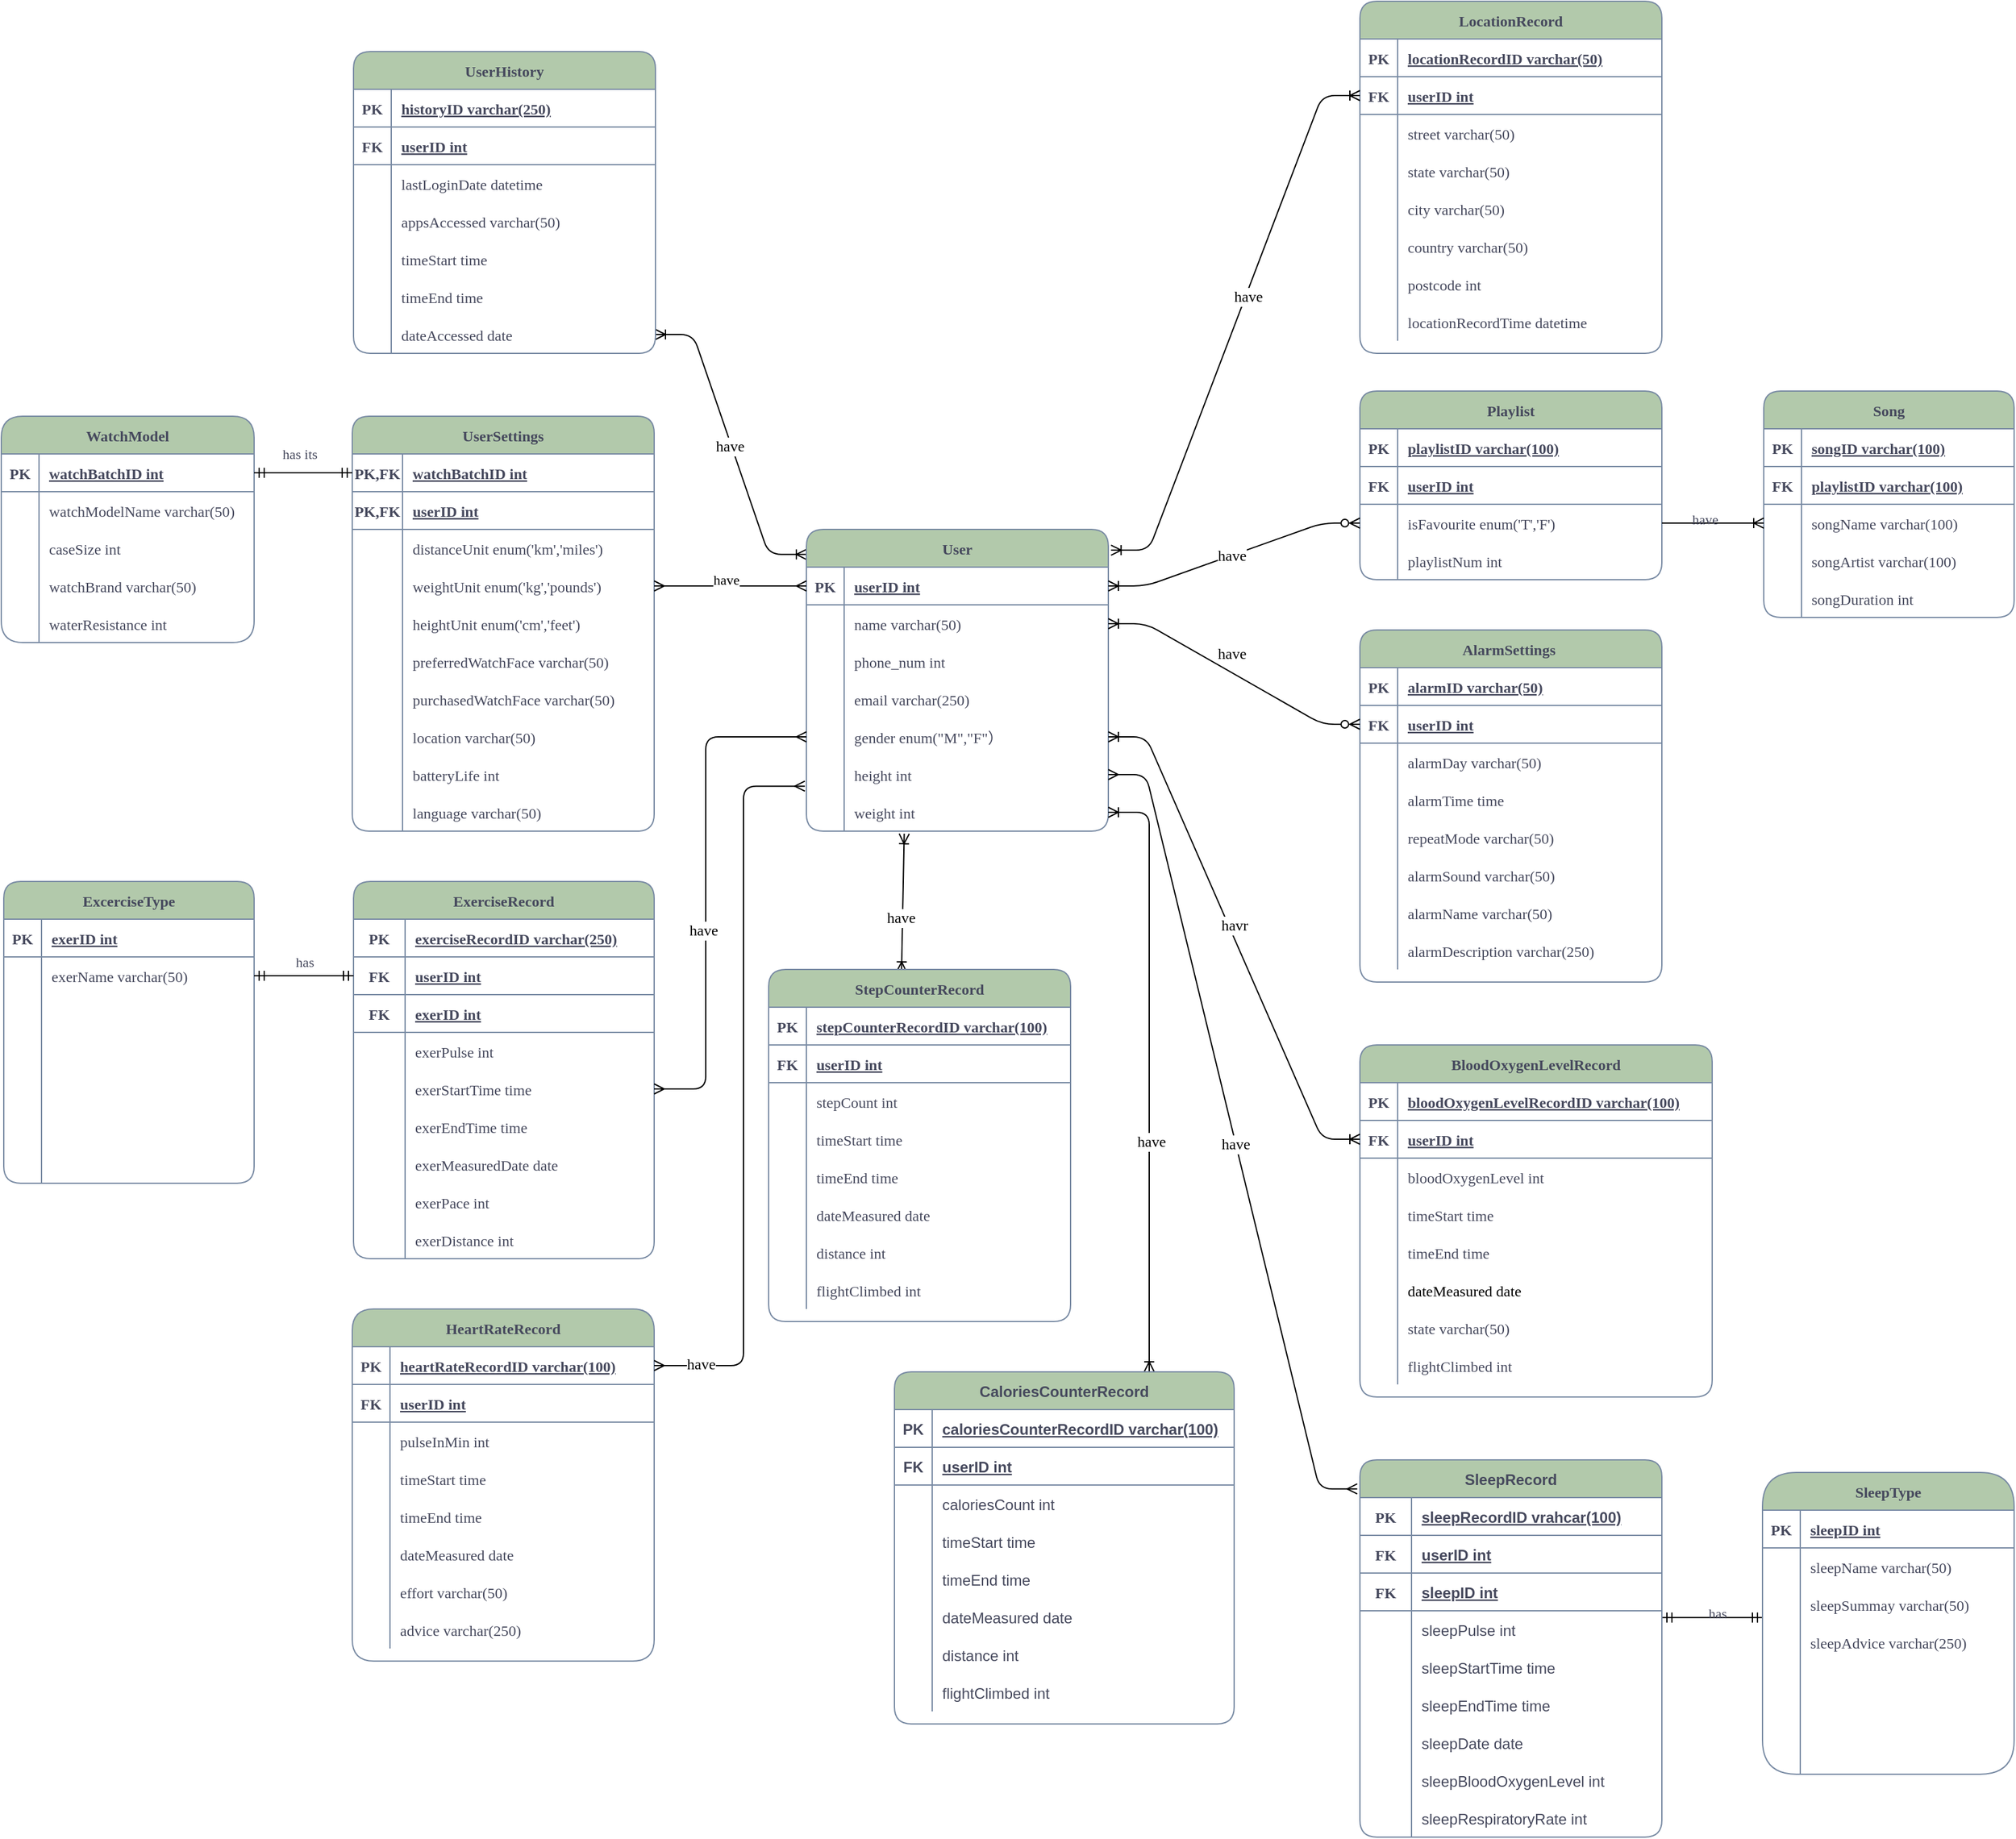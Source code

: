 <mxfile version="20.8.10" type="device"><diagram name="Page-1" id="MH2O_vter6UIkNoyfu0j"><mxGraphModel dx="3217" dy="2562" grid="1" gridSize="10" guides="1" tooltips="1" connect="1" arrows="1" fold="1" page="1" pageScale="1" pageWidth="827" pageHeight="1169" background="#ffffff" math="0" shadow="0"><root><mxCell id="0"/><mxCell id="1" parent="0"/><mxCell id="KZzp8yw7wNjRUEdpg0ar-150" style="edgeStyle=entityRelationEdgeStyle;shape=connector;rounded=1;orthogonalLoop=1;jettySize=auto;html=1;exitX=0;exitY=0.083;exitDx=0;exitDy=0;entryX=1;entryY=0.5;entryDx=0;entryDy=0;labelBackgroundColor=default;strokeColor=default;fontFamily=Times New Roman;fontSize=12;fontColor=default;startArrow=ERoneToMany;endArrow=ERoneToMany;exitPerimeter=0;startFill=0;endFill=0;" edge="1" parent="1" source="OEFnsrgYxhtVnQvXlNOY-1" target="iq_ziozdmiw2RY3dWetM-70"><mxGeometry relative="1" as="geometry"/></mxCell><mxCell id="KZzp8yw7wNjRUEdpg0ar-151" value="have" style="edgeLabel;html=1;align=center;verticalAlign=middle;resizable=0;points=[];fontSize=12;fontFamily=Times New Roman;fontColor=default;" vertex="1" connectable="0" parent="KZzp8yw7wNjRUEdpg0ar-150"><mxGeometry x="-0.007" y="2" relative="1" as="geometry"><mxPoint as="offset"/></mxGeometry></mxCell><mxCell id="OEFnsrgYxhtVnQvXlNOY-1" value="User" style="shape=table;startSize=30;container=1;collapsible=1;childLayout=tableLayout;fixedRows=1;rowLines=0;fontStyle=1;align=center;resizeLast=1;labelBackgroundColor=none;fillColor=#B2C9AB;strokeColor=#788AA3;fontColor=#46495D;rounded=1;fontFamily=Times New Roman;" parent="1" vertex="1"><mxGeometry x="360" y="-740" width="240" height="240" as="geometry"><mxRectangle x="120" y="40" width="70" height="30" as="alternateBounds"/></mxGeometry></mxCell><mxCell id="OEFnsrgYxhtVnQvXlNOY-2" value="" style="shape=tableRow;horizontal=0;startSize=0;swimlaneHead=0;swimlaneBody=0;fillColor=none;collapsible=0;dropTarget=0;points=[[0,0.5],[1,0.5]];portConstraint=eastwest;top=0;left=0;right=0;bottom=1;labelBackgroundColor=none;strokeColor=#788AA3;fontColor=#46495D;rounded=1;fontFamily=Times New Roman;" parent="OEFnsrgYxhtVnQvXlNOY-1" vertex="1"><mxGeometry y="30" width="240" height="30" as="geometry"/></mxCell><mxCell id="OEFnsrgYxhtVnQvXlNOY-3" value="PK" style="shape=partialRectangle;connectable=0;fillColor=none;top=0;left=0;bottom=0;right=0;fontStyle=1;overflow=hidden;labelBackgroundColor=none;strokeColor=#788AA3;fontColor=#46495D;rounded=1;fontFamily=Times New Roman;" parent="OEFnsrgYxhtVnQvXlNOY-2" vertex="1"><mxGeometry width="30" height="30" as="geometry"><mxRectangle width="30" height="30" as="alternateBounds"/></mxGeometry></mxCell><mxCell id="OEFnsrgYxhtVnQvXlNOY-4" value="userID int" style="shape=partialRectangle;connectable=0;fillColor=none;top=0;left=0;bottom=0;right=0;align=left;spacingLeft=6;fontStyle=5;overflow=hidden;labelBackgroundColor=none;strokeColor=#788AA3;fontColor=#46495D;rounded=1;fontFamily=Times New Roman;" parent="OEFnsrgYxhtVnQvXlNOY-2" vertex="1"><mxGeometry x="30" width="210" height="30" as="geometry"><mxRectangle width="210" height="30" as="alternateBounds"/></mxGeometry></mxCell><mxCell id="OEFnsrgYxhtVnQvXlNOY-5" value="" style="shape=tableRow;horizontal=0;startSize=0;swimlaneHead=0;swimlaneBody=0;fillColor=none;collapsible=0;dropTarget=0;points=[[0,0.5],[1,0.5]];portConstraint=eastwest;top=0;left=0;right=0;bottom=0;labelBackgroundColor=none;strokeColor=#788AA3;fontColor=#46495D;rounded=1;fontFamily=Times New Roman;" parent="OEFnsrgYxhtVnQvXlNOY-1" vertex="1"><mxGeometry y="60" width="240" height="30" as="geometry"/></mxCell><mxCell id="OEFnsrgYxhtVnQvXlNOY-6" value="" style="shape=partialRectangle;connectable=0;fillColor=none;top=0;left=0;bottom=0;right=0;editable=1;overflow=hidden;labelBackgroundColor=none;strokeColor=#788AA3;fontColor=#46495D;rounded=1;fontFamily=Times New Roman;" parent="OEFnsrgYxhtVnQvXlNOY-5" vertex="1"><mxGeometry width="30" height="30" as="geometry"><mxRectangle width="30" height="30" as="alternateBounds"/></mxGeometry></mxCell><mxCell id="OEFnsrgYxhtVnQvXlNOY-7" value="name varchar(50)" style="shape=partialRectangle;connectable=0;fillColor=none;top=0;left=0;bottom=0;right=0;align=left;spacingLeft=6;overflow=hidden;labelBackgroundColor=none;strokeColor=#788AA3;fontColor=#46495D;rounded=1;fontFamily=Times New Roman;" parent="OEFnsrgYxhtVnQvXlNOY-5" vertex="1"><mxGeometry x="30" width="210" height="30" as="geometry"><mxRectangle width="210" height="30" as="alternateBounds"/></mxGeometry></mxCell><mxCell id="OEFnsrgYxhtVnQvXlNOY-8" value="" style="shape=tableRow;horizontal=0;startSize=0;swimlaneHead=0;swimlaneBody=0;fillColor=none;collapsible=0;dropTarget=0;points=[[0,0.5],[1,0.5]];portConstraint=eastwest;top=0;left=0;right=0;bottom=0;labelBackgroundColor=none;strokeColor=#788AA3;fontColor=#46495D;rounded=1;fontFamily=Times New Roman;" parent="OEFnsrgYxhtVnQvXlNOY-1" vertex="1"><mxGeometry y="90" width="240" height="30" as="geometry"/></mxCell><mxCell id="OEFnsrgYxhtVnQvXlNOY-9" value="" style="shape=partialRectangle;connectable=0;fillColor=none;top=0;left=0;bottom=0;right=0;editable=1;overflow=hidden;labelBackgroundColor=none;strokeColor=#788AA3;fontColor=#46495D;rounded=1;fontFamily=Times New Roman;" parent="OEFnsrgYxhtVnQvXlNOY-8" vertex="1"><mxGeometry width="30" height="30" as="geometry"><mxRectangle width="30" height="30" as="alternateBounds"/></mxGeometry></mxCell><mxCell id="OEFnsrgYxhtVnQvXlNOY-10" value="phone_num int" style="shape=partialRectangle;connectable=0;fillColor=none;top=0;left=0;bottom=0;right=0;align=left;spacingLeft=6;overflow=hidden;labelBackgroundColor=none;strokeColor=#788AA3;fontColor=#46495D;rounded=1;fontFamily=Times New Roman;" parent="OEFnsrgYxhtVnQvXlNOY-8" vertex="1"><mxGeometry x="30" width="210" height="30" as="geometry"><mxRectangle width="210" height="30" as="alternateBounds"/></mxGeometry></mxCell><mxCell id="iq_ziozdmiw2RY3dWetM-3" value="" style="shape=tableRow;horizontal=0;startSize=0;swimlaneHead=0;swimlaneBody=0;fillColor=none;collapsible=0;dropTarget=0;points=[[0,0.5],[1,0.5]];portConstraint=eastwest;top=0;left=0;right=0;bottom=0;labelBackgroundColor=none;strokeColor=#788AA3;fontColor=#46495D;rounded=1;fontFamily=Times New Roman;" parent="OEFnsrgYxhtVnQvXlNOY-1" vertex="1"><mxGeometry y="120" width="240" height="30" as="geometry"/></mxCell><mxCell id="iq_ziozdmiw2RY3dWetM-4" value="" style="shape=partialRectangle;connectable=0;fillColor=none;top=0;left=0;bottom=0;right=0;editable=1;overflow=hidden;labelBackgroundColor=none;strokeColor=#788AA3;fontColor=#46495D;rounded=1;fontFamily=Times New Roman;" parent="iq_ziozdmiw2RY3dWetM-3" vertex="1"><mxGeometry width="30" height="30" as="geometry"><mxRectangle width="30" height="30" as="alternateBounds"/></mxGeometry></mxCell><mxCell id="iq_ziozdmiw2RY3dWetM-5" value="email varchar(250)" style="shape=partialRectangle;connectable=0;fillColor=none;top=0;left=0;bottom=0;right=0;align=left;spacingLeft=6;overflow=hidden;labelBackgroundColor=none;strokeColor=#788AA3;fontColor=#46495D;rounded=1;fontFamily=Times New Roman;" parent="iq_ziozdmiw2RY3dWetM-3" vertex="1"><mxGeometry x="30" width="210" height="30" as="geometry"><mxRectangle width="210" height="30" as="alternateBounds"/></mxGeometry></mxCell><mxCell id="OEFnsrgYxhtVnQvXlNOY-11" value="" style="shape=tableRow;horizontal=0;startSize=0;swimlaneHead=0;swimlaneBody=0;fillColor=none;collapsible=0;dropTarget=0;points=[[0,0.5],[1,0.5]];portConstraint=eastwest;top=0;left=0;right=0;bottom=0;labelBackgroundColor=none;strokeColor=#788AA3;fontColor=#46495D;rounded=1;fontFamily=Times New Roman;" parent="OEFnsrgYxhtVnQvXlNOY-1" vertex="1"><mxGeometry y="150" width="240" height="30" as="geometry"/></mxCell><mxCell id="OEFnsrgYxhtVnQvXlNOY-12" value="" style="shape=partialRectangle;connectable=0;fillColor=none;top=0;left=0;bottom=0;right=0;editable=1;overflow=hidden;labelBackgroundColor=none;strokeColor=#788AA3;fontColor=#46495D;rounded=1;fontFamily=Times New Roman;" parent="OEFnsrgYxhtVnQvXlNOY-11" vertex="1"><mxGeometry width="30" height="30" as="geometry"><mxRectangle width="30" height="30" as="alternateBounds"/></mxGeometry></mxCell><mxCell id="OEFnsrgYxhtVnQvXlNOY-13" value="gender enum(&quot;M&quot;,&quot;F&quot;）" style="shape=partialRectangle;connectable=0;fillColor=none;top=0;left=0;bottom=0;right=0;align=left;spacingLeft=6;overflow=hidden;labelBackgroundColor=none;strokeColor=#788AA3;fontColor=#46495D;rounded=1;fontFamily=Times New Roman;" parent="OEFnsrgYxhtVnQvXlNOY-11" vertex="1"><mxGeometry x="30" width="210" height="30" as="geometry"><mxRectangle width="210" height="30" as="alternateBounds"/></mxGeometry></mxCell><mxCell id="iq_ziozdmiw2RY3dWetM-7" value="" style="shape=tableRow;horizontal=0;startSize=0;swimlaneHead=0;swimlaneBody=0;fillColor=none;collapsible=0;dropTarget=0;points=[[0,0.5],[1,0.5]];portConstraint=eastwest;top=0;left=0;right=0;bottom=0;labelBackgroundColor=none;strokeColor=#788AA3;fontColor=#46495D;rounded=1;fontFamily=Times New Roman;" parent="OEFnsrgYxhtVnQvXlNOY-1" vertex="1"><mxGeometry y="180" width="240" height="30" as="geometry"/></mxCell><mxCell id="iq_ziozdmiw2RY3dWetM-8" value="" style="shape=partialRectangle;connectable=0;fillColor=none;top=0;left=0;bottom=0;right=0;editable=1;overflow=hidden;labelBackgroundColor=none;strokeColor=#788AA3;fontColor=#46495D;rounded=1;fontFamily=Times New Roman;" parent="iq_ziozdmiw2RY3dWetM-7" vertex="1"><mxGeometry width="30" height="30" as="geometry"><mxRectangle width="30" height="30" as="alternateBounds"/></mxGeometry></mxCell><mxCell id="iq_ziozdmiw2RY3dWetM-9" value="height int" style="shape=partialRectangle;connectable=0;fillColor=none;top=0;left=0;bottom=0;right=0;align=left;spacingLeft=6;overflow=hidden;labelBackgroundColor=none;strokeColor=#788AA3;fontColor=#46495D;rounded=1;fontFamily=Times New Roman;" parent="iq_ziozdmiw2RY3dWetM-7" vertex="1"><mxGeometry x="30" width="210" height="30" as="geometry"><mxRectangle width="210" height="30" as="alternateBounds"/></mxGeometry></mxCell><mxCell id="iq_ziozdmiw2RY3dWetM-11" value="" style="shape=tableRow;horizontal=0;startSize=0;swimlaneHead=0;swimlaneBody=0;fillColor=none;collapsible=0;dropTarget=0;points=[[0,0.5],[1,0.5]];portConstraint=eastwest;top=0;left=0;right=0;bottom=0;labelBackgroundColor=none;strokeColor=#788AA3;fontColor=#46495D;rounded=1;fontFamily=Times New Roman;" parent="OEFnsrgYxhtVnQvXlNOY-1" vertex="1"><mxGeometry y="210" width="240" height="30" as="geometry"/></mxCell><mxCell id="iq_ziozdmiw2RY3dWetM-12" value="" style="shape=partialRectangle;connectable=0;fillColor=none;top=0;left=0;bottom=0;right=0;editable=1;overflow=hidden;labelBackgroundColor=none;strokeColor=#788AA3;fontColor=#46495D;rounded=1;fontFamily=Times New Roman;" parent="iq_ziozdmiw2RY3dWetM-11" vertex="1"><mxGeometry width="30" height="30" as="geometry"><mxRectangle width="30" height="30" as="alternateBounds"/></mxGeometry></mxCell><mxCell id="iq_ziozdmiw2RY3dWetM-13" value="weight int" style="shape=partialRectangle;connectable=0;fillColor=none;top=0;left=0;bottom=0;right=0;align=left;spacingLeft=6;overflow=hidden;labelBackgroundColor=none;strokeColor=#788AA3;fontColor=#46495D;rounded=1;fontFamily=Times New Roman;" parent="iq_ziozdmiw2RY3dWetM-11" vertex="1"><mxGeometry x="30" width="210" height="30" as="geometry"><mxRectangle width="210" height="30" as="alternateBounds"/></mxGeometry></mxCell><mxCell id="iq_ziozdmiw2RY3dWetM-51" value="UserHistory" style="shape=table;startSize=30;container=1;collapsible=1;childLayout=tableLayout;fixedRows=1;rowLines=0;fontStyle=1;align=center;resizeLast=1;labelBackgroundColor=none;fillColor=#B2C9AB;strokeColor=#788AA3;fontColor=#46495D;rounded=1;fontFamily=Times New Roman;" parent="1" vertex="1"><mxGeometry y="-1120" width="240" height="240" as="geometry"><mxRectangle x="120" y="80" width="70" height="30" as="alternateBounds"/></mxGeometry></mxCell><mxCell id="iq_ziozdmiw2RY3dWetM-73" value="" style="shape=tableRow;horizontal=0;startSize=0;swimlaneHead=0;swimlaneBody=0;fillColor=none;collapsible=0;dropTarget=0;points=[[0,0.5],[1,0.5]];portConstraint=eastwest;top=0;left=0;right=0;bottom=1;labelBackgroundColor=none;strokeColor=#788AA3;fontColor=#46495D;rounded=1;fontFamily=Times New Roman;" parent="iq_ziozdmiw2RY3dWetM-51" vertex="1"><mxGeometry y="30" width="240" height="30" as="geometry"/></mxCell><mxCell id="iq_ziozdmiw2RY3dWetM-74" value="PK" style="shape=partialRectangle;connectable=0;fillColor=none;top=0;left=0;bottom=0;right=0;fontStyle=1;overflow=hidden;labelBackgroundColor=none;strokeColor=#788AA3;fontColor=#46495D;rounded=1;fontFamily=Times New Roman;" parent="iq_ziozdmiw2RY3dWetM-73" vertex="1"><mxGeometry width="30" height="30" as="geometry"><mxRectangle width="30" height="30" as="alternateBounds"/></mxGeometry></mxCell><mxCell id="iq_ziozdmiw2RY3dWetM-75" value="historyID varchar(250)" style="shape=partialRectangle;connectable=0;fillColor=none;top=0;left=0;bottom=0;right=0;align=left;spacingLeft=6;fontStyle=5;overflow=hidden;labelBackgroundColor=none;strokeColor=#788AA3;fontColor=#46495D;rounded=1;fontFamily=Times New Roman;" parent="iq_ziozdmiw2RY3dWetM-73" vertex="1"><mxGeometry x="30" width="210" height="30" as="geometry"><mxRectangle width="210" height="30" as="alternateBounds"/></mxGeometry></mxCell><mxCell id="iq_ziozdmiw2RY3dWetM-52" value="" style="shape=tableRow;horizontal=0;startSize=0;swimlaneHead=0;swimlaneBody=0;fillColor=none;collapsible=0;dropTarget=0;points=[[0,0.5],[1,0.5]];portConstraint=eastwest;top=0;left=0;right=0;bottom=1;labelBackgroundColor=none;strokeColor=#788AA3;fontColor=#46495D;rounded=1;fontFamily=Times New Roman;" parent="iq_ziozdmiw2RY3dWetM-51" vertex="1"><mxGeometry y="60" width="240" height="30" as="geometry"/></mxCell><mxCell id="iq_ziozdmiw2RY3dWetM-53" value="FK" style="shape=partialRectangle;connectable=0;fillColor=none;top=0;left=0;bottom=0;right=0;fontStyle=1;overflow=hidden;labelBackgroundColor=none;strokeColor=#788AA3;fontColor=#46495D;rounded=1;fontFamily=Times New Roman;" parent="iq_ziozdmiw2RY3dWetM-52" vertex="1"><mxGeometry width="30" height="30" as="geometry"><mxRectangle width="30" height="30" as="alternateBounds"/></mxGeometry></mxCell><mxCell id="iq_ziozdmiw2RY3dWetM-54" value="userID int" style="shape=partialRectangle;connectable=0;fillColor=none;top=0;left=0;bottom=0;right=0;align=left;spacingLeft=6;fontStyle=5;overflow=hidden;labelBackgroundColor=none;strokeColor=#788AA3;fontColor=#46495D;rounded=1;fontFamily=Times New Roman;" parent="iq_ziozdmiw2RY3dWetM-52" vertex="1"><mxGeometry x="30" width="210" height="30" as="geometry"><mxRectangle width="210" height="30" as="alternateBounds"/></mxGeometry></mxCell><mxCell id="iq_ziozdmiw2RY3dWetM-55" value="" style="shape=tableRow;horizontal=0;startSize=0;swimlaneHead=0;swimlaneBody=0;fillColor=none;collapsible=0;dropTarget=0;points=[[0,0.5],[1,0.5]];portConstraint=eastwest;top=0;left=0;right=0;bottom=0;labelBackgroundColor=none;strokeColor=#788AA3;fontColor=#46495D;rounded=1;fontFamily=Times New Roman;" parent="iq_ziozdmiw2RY3dWetM-51" vertex="1"><mxGeometry y="90" width="240" height="30" as="geometry"/></mxCell><mxCell id="iq_ziozdmiw2RY3dWetM-56" value="" style="shape=partialRectangle;connectable=0;fillColor=none;top=0;left=0;bottom=0;right=0;editable=1;overflow=hidden;labelBackgroundColor=none;strokeColor=#788AA3;fontColor=#46495D;rounded=1;fontFamily=Times New Roman;" parent="iq_ziozdmiw2RY3dWetM-55" vertex="1"><mxGeometry width="30" height="30" as="geometry"><mxRectangle width="30" height="30" as="alternateBounds"/></mxGeometry></mxCell><mxCell id="iq_ziozdmiw2RY3dWetM-57" value="lastLoginDate datetime" style="shape=partialRectangle;connectable=0;fillColor=none;top=0;left=0;bottom=0;right=0;align=left;spacingLeft=6;overflow=hidden;labelBackgroundColor=none;strokeColor=#788AA3;fontColor=#46495D;rounded=1;fontFamily=Times New Roman;" parent="iq_ziozdmiw2RY3dWetM-55" vertex="1"><mxGeometry x="30" width="210" height="30" as="geometry"><mxRectangle width="210" height="30" as="alternateBounds"/></mxGeometry></mxCell><mxCell id="iq_ziozdmiw2RY3dWetM-58" value="" style="shape=tableRow;horizontal=0;startSize=0;swimlaneHead=0;swimlaneBody=0;fillColor=none;collapsible=0;dropTarget=0;points=[[0,0.5],[1,0.5]];portConstraint=eastwest;top=0;left=0;right=0;bottom=0;labelBackgroundColor=none;strokeColor=#788AA3;fontColor=#46495D;rounded=1;fontFamily=Times New Roman;" parent="iq_ziozdmiw2RY3dWetM-51" vertex="1"><mxGeometry y="120" width="240" height="30" as="geometry"/></mxCell><mxCell id="iq_ziozdmiw2RY3dWetM-59" value="" style="shape=partialRectangle;connectable=0;fillColor=none;top=0;left=0;bottom=0;right=0;editable=1;overflow=hidden;labelBackgroundColor=none;strokeColor=#788AA3;fontColor=#46495D;rounded=1;fontFamily=Times New Roman;" parent="iq_ziozdmiw2RY3dWetM-58" vertex="1"><mxGeometry width="30" height="30" as="geometry"><mxRectangle width="30" height="30" as="alternateBounds"/></mxGeometry></mxCell><mxCell id="iq_ziozdmiw2RY3dWetM-60" value="appsAccessed varchar(50)" style="shape=partialRectangle;connectable=0;fillColor=none;top=0;left=0;bottom=0;right=0;align=left;spacingLeft=6;overflow=hidden;labelBackgroundColor=none;strokeColor=#788AA3;fontColor=#46495D;rounded=1;fontFamily=Times New Roman;" parent="iq_ziozdmiw2RY3dWetM-58" vertex="1"><mxGeometry x="30" width="210" height="30" as="geometry"><mxRectangle width="210" height="30" as="alternateBounds"/></mxGeometry></mxCell><mxCell id="iq_ziozdmiw2RY3dWetM-64" value="" style="shape=tableRow;horizontal=0;startSize=0;swimlaneHead=0;swimlaneBody=0;fillColor=none;collapsible=0;dropTarget=0;points=[[0,0.5],[1,0.5]];portConstraint=eastwest;top=0;left=0;right=0;bottom=0;labelBackgroundColor=none;strokeColor=#788AA3;fontColor=#46495D;rounded=1;fontFamily=Times New Roman;" parent="iq_ziozdmiw2RY3dWetM-51" vertex="1"><mxGeometry y="150" width="240" height="30" as="geometry"/></mxCell><mxCell id="iq_ziozdmiw2RY3dWetM-65" value="" style="shape=partialRectangle;connectable=0;fillColor=none;top=0;left=0;bottom=0;right=0;editable=1;overflow=hidden;labelBackgroundColor=none;strokeColor=#788AA3;fontColor=#46495D;rounded=1;fontFamily=Times New Roman;" parent="iq_ziozdmiw2RY3dWetM-64" vertex="1"><mxGeometry width="30" height="30" as="geometry"><mxRectangle width="30" height="30" as="alternateBounds"/></mxGeometry></mxCell><mxCell id="iq_ziozdmiw2RY3dWetM-66" value="timeStart time" style="shape=partialRectangle;connectable=0;fillColor=none;top=0;left=0;bottom=0;right=0;align=left;spacingLeft=6;overflow=hidden;labelBackgroundColor=none;strokeColor=#788AA3;fontColor=#46495D;rounded=1;fontFamily=Times New Roman;" parent="iq_ziozdmiw2RY3dWetM-64" vertex="1"><mxGeometry x="30" width="210" height="30" as="geometry"><mxRectangle width="210" height="30" as="alternateBounds"/></mxGeometry></mxCell><mxCell id="iq_ziozdmiw2RY3dWetM-67" value="" style="shape=tableRow;horizontal=0;startSize=0;swimlaneHead=0;swimlaneBody=0;fillColor=none;collapsible=0;dropTarget=0;points=[[0,0.5],[1,0.5]];portConstraint=eastwest;top=0;left=0;right=0;bottom=0;labelBackgroundColor=none;strokeColor=#788AA3;fontColor=#46495D;rounded=1;fontFamily=Times New Roman;" parent="iq_ziozdmiw2RY3dWetM-51" vertex="1"><mxGeometry y="180" width="240" height="30" as="geometry"/></mxCell><mxCell id="iq_ziozdmiw2RY3dWetM-68" value="" style="shape=partialRectangle;connectable=0;fillColor=none;top=0;left=0;bottom=0;right=0;editable=1;overflow=hidden;labelBackgroundColor=none;strokeColor=#788AA3;fontColor=#46495D;rounded=1;fontFamily=Times New Roman;" parent="iq_ziozdmiw2RY3dWetM-67" vertex="1"><mxGeometry width="30" height="30" as="geometry"><mxRectangle width="30" height="30" as="alternateBounds"/></mxGeometry></mxCell><mxCell id="iq_ziozdmiw2RY3dWetM-69" value="timeEnd time" style="shape=partialRectangle;connectable=0;fillColor=none;top=0;left=0;bottom=0;right=0;align=left;spacingLeft=6;overflow=hidden;labelBackgroundColor=none;strokeColor=#788AA3;fontColor=#46495D;rounded=1;fontFamily=Times New Roman;" parent="iq_ziozdmiw2RY3dWetM-67" vertex="1"><mxGeometry x="30" width="210" height="30" as="geometry"><mxRectangle width="210" height="30" as="alternateBounds"/></mxGeometry></mxCell><mxCell id="iq_ziozdmiw2RY3dWetM-70" value="" style="shape=tableRow;horizontal=0;startSize=0;swimlaneHead=0;swimlaneBody=0;fillColor=none;collapsible=0;dropTarget=0;points=[[0,0.5],[1,0.5]];portConstraint=eastwest;top=0;left=0;right=0;bottom=0;labelBackgroundColor=none;strokeColor=#788AA3;fontColor=#46495D;rounded=1;fontFamily=Times New Roman;" parent="iq_ziozdmiw2RY3dWetM-51" vertex="1"><mxGeometry y="210" width="240" height="30" as="geometry"/></mxCell><mxCell id="iq_ziozdmiw2RY3dWetM-71" value="" style="shape=partialRectangle;connectable=0;fillColor=none;top=0;left=0;bottom=0;right=0;editable=1;overflow=hidden;labelBackgroundColor=none;strokeColor=#788AA3;fontColor=#46495D;rounded=1;fontFamily=Times New Roman;" parent="iq_ziozdmiw2RY3dWetM-70" vertex="1"><mxGeometry width="30" height="30" as="geometry"><mxRectangle width="30" height="30" as="alternateBounds"/></mxGeometry></mxCell><mxCell id="iq_ziozdmiw2RY3dWetM-72" value="dateAccessed date" style="shape=partialRectangle;connectable=0;fillColor=none;top=0;left=0;bottom=0;right=0;align=left;spacingLeft=6;overflow=hidden;labelBackgroundColor=none;strokeColor=#788AA3;fontColor=#46495D;rounded=1;fontFamily=Times New Roman;" parent="iq_ziozdmiw2RY3dWetM-70" vertex="1"><mxGeometry x="30" width="210" height="30" as="geometry"><mxRectangle width="210" height="30" as="alternateBounds"/></mxGeometry></mxCell><mxCell id="iq_ziozdmiw2RY3dWetM-78" value="HeartRateRecord" style="shape=table;startSize=30;container=1;collapsible=1;childLayout=tableLayout;fixedRows=1;rowLines=0;fontStyle=1;align=center;resizeLast=1;labelBackgroundColor=none;fillColor=#B2C9AB;strokeColor=#788AA3;fontColor=#46495D;rounded=1;fontFamily=Times New Roman;arcSize=19;" parent="1" vertex="1"><mxGeometry x="-1" y="-120" width="240" height="280" as="geometry"><mxRectangle x="120" y="80" width="70" height="30" as="alternateBounds"/></mxGeometry></mxCell><mxCell id="KZzp8yw7wNjRUEdpg0ar-45" value="" style="shape=tableRow;horizontal=0;startSize=0;swimlaneHead=0;swimlaneBody=0;fillColor=none;collapsible=0;dropTarget=0;points=[[0,0.5],[1,0.5]];portConstraint=eastwest;top=0;left=0;right=0;bottom=1;labelBackgroundColor=none;strokeColor=#788AA3;fontColor=#46495D;rounded=1;fontFamily=Times New Roman;" vertex="1" parent="iq_ziozdmiw2RY3dWetM-78"><mxGeometry y="30" width="240" height="30" as="geometry"/></mxCell><mxCell id="KZzp8yw7wNjRUEdpg0ar-46" value="PK" style="shape=partialRectangle;connectable=0;fillColor=none;top=0;left=0;bottom=0;right=0;fontStyle=1;overflow=hidden;labelBackgroundColor=none;strokeColor=#788AA3;fontColor=#46495D;rounded=1;fontFamily=Times New Roman;" vertex="1" parent="KZzp8yw7wNjRUEdpg0ar-45"><mxGeometry width="30" height="30" as="geometry"><mxRectangle width="30" height="30" as="alternateBounds"/></mxGeometry></mxCell><mxCell id="KZzp8yw7wNjRUEdpg0ar-47" value="heartRateRecordID varchar(100)" style="shape=partialRectangle;connectable=0;fillColor=none;top=0;left=0;bottom=0;right=0;align=left;spacingLeft=6;fontStyle=5;overflow=hidden;labelBackgroundColor=none;strokeColor=#788AA3;fontColor=#46495D;rounded=1;fontFamily=Times New Roman;" vertex="1" parent="KZzp8yw7wNjRUEdpg0ar-45"><mxGeometry x="30" width="210" height="30" as="geometry"><mxRectangle width="210" height="30" as="alternateBounds"/></mxGeometry></mxCell><mxCell id="iq_ziozdmiw2RY3dWetM-79" value="" style="shape=tableRow;horizontal=0;startSize=0;swimlaneHead=0;swimlaneBody=0;fillColor=none;collapsible=0;dropTarget=0;points=[[0,0.5],[1,0.5]];portConstraint=eastwest;top=0;left=0;right=0;bottom=1;labelBackgroundColor=none;strokeColor=#788AA3;fontColor=#46495D;rounded=1;fontFamily=Times New Roman;" parent="iq_ziozdmiw2RY3dWetM-78" vertex="1"><mxGeometry y="60" width="240" height="30" as="geometry"/></mxCell><mxCell id="iq_ziozdmiw2RY3dWetM-80" value="FK" style="shape=partialRectangle;connectable=0;fillColor=none;top=0;left=0;bottom=0;right=0;fontStyle=1;overflow=hidden;labelBackgroundColor=none;strokeColor=#788AA3;fontColor=#46495D;rounded=1;fontFamily=Times New Roman;" parent="iq_ziozdmiw2RY3dWetM-79" vertex="1"><mxGeometry width="30" height="30" as="geometry"><mxRectangle width="30" height="30" as="alternateBounds"/></mxGeometry></mxCell><mxCell id="iq_ziozdmiw2RY3dWetM-81" value="userID int" style="shape=partialRectangle;connectable=0;fillColor=none;top=0;left=0;bottom=0;right=0;align=left;spacingLeft=6;fontStyle=5;overflow=hidden;labelBackgroundColor=none;strokeColor=#788AA3;fontColor=#46495D;rounded=1;fontFamily=Times New Roman;" parent="iq_ziozdmiw2RY3dWetM-79" vertex="1"><mxGeometry x="30" width="210" height="30" as="geometry"><mxRectangle width="210" height="30" as="alternateBounds"/></mxGeometry></mxCell><mxCell id="iq_ziozdmiw2RY3dWetM-82" value="" style="shape=tableRow;horizontal=0;startSize=0;swimlaneHead=0;swimlaneBody=0;fillColor=none;collapsible=0;dropTarget=0;points=[[0,0.5],[1,0.5]];portConstraint=eastwest;top=0;left=0;right=0;bottom=0;labelBackgroundColor=none;strokeColor=#788AA3;fontColor=#46495D;rounded=1;fontFamily=Times New Roman;" parent="iq_ziozdmiw2RY3dWetM-78" vertex="1"><mxGeometry y="90" width="240" height="30" as="geometry"/></mxCell><mxCell id="iq_ziozdmiw2RY3dWetM-83" value="" style="shape=partialRectangle;connectable=0;fillColor=none;top=0;left=0;bottom=0;right=0;editable=1;overflow=hidden;labelBackgroundColor=none;strokeColor=#788AA3;fontColor=#46495D;rounded=1;fontFamily=Times New Roman;" parent="iq_ziozdmiw2RY3dWetM-82" vertex="1"><mxGeometry width="30" height="30" as="geometry"><mxRectangle width="30" height="30" as="alternateBounds"/></mxGeometry></mxCell><mxCell id="iq_ziozdmiw2RY3dWetM-84" value="pulseInMin int" style="shape=partialRectangle;connectable=0;fillColor=none;top=0;left=0;bottom=0;right=0;align=left;spacingLeft=6;overflow=hidden;labelBackgroundColor=none;strokeColor=#788AA3;fontColor=#46495D;rounded=1;fontFamily=Times New Roman;" parent="iq_ziozdmiw2RY3dWetM-82" vertex="1"><mxGeometry x="30" width="210" height="30" as="geometry"><mxRectangle width="210" height="30" as="alternateBounds"/></mxGeometry></mxCell><mxCell id="iq_ziozdmiw2RY3dWetM-85" value="" style="shape=tableRow;horizontal=0;startSize=0;swimlaneHead=0;swimlaneBody=0;fillColor=none;collapsible=0;dropTarget=0;points=[[0,0.5],[1,0.5]];portConstraint=eastwest;top=0;left=0;right=0;bottom=0;labelBackgroundColor=none;strokeColor=#788AA3;fontColor=#46495D;rounded=1;fontFamily=Times New Roman;" parent="iq_ziozdmiw2RY3dWetM-78" vertex="1"><mxGeometry y="120" width="240" height="30" as="geometry"/></mxCell><mxCell id="iq_ziozdmiw2RY3dWetM-86" value="" style="shape=partialRectangle;connectable=0;fillColor=none;top=0;left=0;bottom=0;right=0;editable=1;overflow=hidden;labelBackgroundColor=none;strokeColor=#788AA3;fontColor=#46495D;rounded=1;fontFamily=Times New Roman;" parent="iq_ziozdmiw2RY3dWetM-85" vertex="1"><mxGeometry width="30" height="30" as="geometry"><mxRectangle width="30" height="30" as="alternateBounds"/></mxGeometry></mxCell><mxCell id="iq_ziozdmiw2RY3dWetM-87" value="timeStart time" style="shape=partialRectangle;connectable=0;fillColor=none;top=0;left=0;bottom=0;right=0;align=left;spacingLeft=6;overflow=hidden;labelBackgroundColor=none;strokeColor=#788AA3;fontColor=#46495D;rounded=1;fontFamily=Times New Roman;" parent="iq_ziozdmiw2RY3dWetM-85" vertex="1"><mxGeometry x="30" width="210" height="30" as="geometry"><mxRectangle width="210" height="30" as="alternateBounds"/></mxGeometry></mxCell><mxCell id="iq_ziozdmiw2RY3dWetM-88" value="" style="shape=tableRow;horizontal=0;startSize=0;swimlaneHead=0;swimlaneBody=0;fillColor=none;collapsible=0;dropTarget=0;points=[[0,0.5],[1,0.5]];portConstraint=eastwest;top=0;left=0;right=0;bottom=0;labelBackgroundColor=none;strokeColor=#788AA3;fontColor=#46495D;rounded=1;fontFamily=Times New Roman;" parent="iq_ziozdmiw2RY3dWetM-78" vertex="1"><mxGeometry y="150" width="240" height="30" as="geometry"/></mxCell><mxCell id="iq_ziozdmiw2RY3dWetM-89" value="" style="shape=partialRectangle;connectable=0;fillColor=none;top=0;left=0;bottom=0;right=0;editable=1;overflow=hidden;labelBackgroundColor=none;strokeColor=#788AA3;fontColor=#46495D;rounded=1;fontFamily=Times New Roman;" parent="iq_ziozdmiw2RY3dWetM-88" vertex="1"><mxGeometry width="30" height="30" as="geometry"><mxRectangle width="30" height="30" as="alternateBounds"/></mxGeometry></mxCell><mxCell id="iq_ziozdmiw2RY3dWetM-90" value="timeEnd time" style="shape=partialRectangle;connectable=0;fillColor=none;top=0;left=0;bottom=0;right=0;align=left;spacingLeft=6;overflow=hidden;labelBackgroundColor=none;strokeColor=#788AA3;fontColor=#46495D;rounded=1;fontFamily=Times New Roman;" parent="iq_ziozdmiw2RY3dWetM-88" vertex="1"><mxGeometry x="30" width="210" height="30" as="geometry"><mxRectangle width="210" height="30" as="alternateBounds"/></mxGeometry></mxCell><mxCell id="iq_ziozdmiw2RY3dWetM-91" value="" style="shape=tableRow;horizontal=0;startSize=0;swimlaneHead=0;swimlaneBody=0;fillColor=none;collapsible=0;dropTarget=0;points=[[0,0.5],[1,0.5]];portConstraint=eastwest;top=0;left=0;right=0;bottom=0;labelBackgroundColor=none;strokeColor=#788AA3;fontColor=#46495D;rounded=1;fontFamily=Times New Roman;" parent="iq_ziozdmiw2RY3dWetM-78" vertex="1"><mxGeometry y="180" width="240" height="30" as="geometry"/></mxCell><mxCell id="iq_ziozdmiw2RY3dWetM-92" value="" style="shape=partialRectangle;connectable=0;fillColor=none;top=0;left=0;bottom=0;right=0;editable=1;overflow=hidden;labelBackgroundColor=none;strokeColor=#788AA3;fontColor=#46495D;rounded=1;fontFamily=Times New Roman;" parent="iq_ziozdmiw2RY3dWetM-91" vertex="1"><mxGeometry width="30" height="30" as="geometry"><mxRectangle width="30" height="30" as="alternateBounds"/></mxGeometry></mxCell><mxCell id="iq_ziozdmiw2RY3dWetM-93" value="dateMeasured date" style="shape=partialRectangle;connectable=0;fillColor=none;top=0;left=0;bottom=0;right=0;align=left;spacingLeft=6;overflow=hidden;labelBackgroundColor=none;strokeColor=#788AA3;fontColor=#46495D;rounded=1;fontFamily=Times New Roman;" parent="iq_ziozdmiw2RY3dWetM-91" vertex="1"><mxGeometry x="30" width="210" height="30" as="geometry"><mxRectangle width="210" height="30" as="alternateBounds"/></mxGeometry></mxCell><mxCell id="iq_ziozdmiw2RY3dWetM-94" value="" style="shape=tableRow;horizontal=0;startSize=0;swimlaneHead=0;swimlaneBody=0;fillColor=none;collapsible=0;dropTarget=0;points=[[0,0.5],[1,0.5]];portConstraint=eastwest;top=0;left=0;right=0;bottom=0;labelBackgroundColor=none;strokeColor=#788AA3;fontColor=#46495D;rounded=1;fontFamily=Times New Roman;" parent="iq_ziozdmiw2RY3dWetM-78" vertex="1"><mxGeometry y="210" width="240" height="30" as="geometry"/></mxCell><mxCell id="iq_ziozdmiw2RY3dWetM-95" value="" style="shape=partialRectangle;connectable=0;fillColor=none;top=0;left=0;bottom=0;right=0;editable=1;overflow=hidden;labelBackgroundColor=none;strokeColor=#788AA3;fontColor=#46495D;rounded=1;fontFamily=Times New Roman;" parent="iq_ziozdmiw2RY3dWetM-94" vertex="1"><mxGeometry width="30" height="30" as="geometry"><mxRectangle width="30" height="30" as="alternateBounds"/></mxGeometry></mxCell><mxCell id="iq_ziozdmiw2RY3dWetM-96" value="effort varchar(50)" style="shape=partialRectangle;connectable=0;fillColor=none;top=0;left=0;bottom=0;right=0;align=left;spacingLeft=6;overflow=hidden;labelBackgroundColor=none;strokeColor=#788AA3;fontColor=#46495D;rounded=1;fontFamily=Times New Roman;" parent="iq_ziozdmiw2RY3dWetM-94" vertex="1"><mxGeometry x="30" width="210" height="30" as="geometry"><mxRectangle width="210" height="30" as="alternateBounds"/></mxGeometry></mxCell><mxCell id="iq_ziozdmiw2RY3dWetM-97" value="" style="shape=tableRow;horizontal=0;startSize=0;swimlaneHead=0;swimlaneBody=0;fillColor=none;collapsible=0;dropTarget=0;points=[[0,0.5],[1,0.5]];portConstraint=eastwest;top=0;left=0;right=0;bottom=0;labelBackgroundColor=none;strokeColor=#788AA3;fontColor=#46495D;rounded=1;fontFamily=Times New Roman;" parent="iq_ziozdmiw2RY3dWetM-78" vertex="1"><mxGeometry y="240" width="240" height="30" as="geometry"/></mxCell><mxCell id="iq_ziozdmiw2RY3dWetM-98" value="" style="shape=partialRectangle;connectable=0;fillColor=none;top=0;left=0;bottom=0;right=0;editable=1;overflow=hidden;labelBackgroundColor=none;strokeColor=#788AA3;fontColor=#46495D;rounded=1;fontFamily=Times New Roman;" parent="iq_ziozdmiw2RY3dWetM-97" vertex="1"><mxGeometry width="30" height="30" as="geometry"><mxRectangle width="30" height="30" as="alternateBounds"/></mxGeometry></mxCell><mxCell id="iq_ziozdmiw2RY3dWetM-99" value="advice varchar(250)" style="shape=partialRectangle;connectable=0;fillColor=none;top=0;left=0;bottom=0;right=0;align=left;spacingLeft=6;overflow=hidden;labelBackgroundColor=none;strokeColor=#788AA3;fontColor=#46495D;rounded=1;fontFamily=Times New Roman;" parent="iq_ziozdmiw2RY3dWetM-97" vertex="1"><mxGeometry x="30" width="210" height="30" as="geometry"><mxRectangle width="210" height="30" as="alternateBounds"/></mxGeometry></mxCell><mxCell id="iq_ziozdmiw2RY3dWetM-107" value="ExcerciseType" style="shape=table;startSize=30;container=1;collapsible=1;childLayout=tableLayout;fixedRows=1;rowLines=0;fontStyle=1;align=center;resizeLast=1;labelBackgroundColor=none;fillColor=#B2C9AB;strokeColor=#788AA3;fontColor=#46495D;rounded=1;fontFamily=Times New Roman;" parent="1" vertex="1"><mxGeometry x="-278" y="-460" width="199" height="240" as="geometry"><mxRectangle x="120" y="80" width="70" height="30" as="alternateBounds"/></mxGeometry></mxCell><mxCell id="iq_ziozdmiw2RY3dWetM-108" value="" style="shape=tableRow;horizontal=0;startSize=0;swimlaneHead=0;swimlaneBody=0;fillColor=none;collapsible=0;dropTarget=0;points=[[0,0.5],[1,0.5]];portConstraint=eastwest;top=0;left=0;right=0;bottom=1;labelBackgroundColor=none;strokeColor=#788AA3;fontColor=#46495D;rounded=1;fontFamily=Times New Roman;" parent="iq_ziozdmiw2RY3dWetM-107" vertex="1"><mxGeometry y="30" width="199" height="30" as="geometry"/></mxCell><mxCell id="iq_ziozdmiw2RY3dWetM-109" value="PK" style="shape=partialRectangle;connectable=0;fillColor=none;top=0;left=0;bottom=0;right=0;fontStyle=1;overflow=hidden;labelBackgroundColor=none;strokeColor=#788AA3;fontColor=#46495D;rounded=1;fontFamily=Times New Roman;" parent="iq_ziozdmiw2RY3dWetM-108" vertex="1"><mxGeometry width="30" height="30" as="geometry"><mxRectangle width="30" height="30" as="alternateBounds"/></mxGeometry></mxCell><mxCell id="iq_ziozdmiw2RY3dWetM-110" value="exerID int" style="shape=partialRectangle;connectable=0;fillColor=none;top=0;left=0;bottom=0;right=0;align=left;spacingLeft=6;fontStyle=5;overflow=hidden;labelBackgroundColor=none;strokeColor=#788AA3;fontColor=#46495D;rounded=1;fontFamily=Times New Roman;" parent="iq_ziozdmiw2RY3dWetM-108" vertex="1"><mxGeometry x="30" width="169" height="30" as="geometry"><mxRectangle width="169" height="30" as="alternateBounds"/></mxGeometry></mxCell><mxCell id="iq_ziozdmiw2RY3dWetM-111" value="" style="shape=tableRow;horizontal=0;startSize=0;swimlaneHead=0;swimlaneBody=0;fillColor=none;collapsible=0;dropTarget=0;points=[[0,0.5],[1,0.5]];portConstraint=eastwest;top=0;left=0;right=0;bottom=0;labelBackgroundColor=none;strokeColor=#788AA3;fontColor=#46495D;rounded=1;fontFamily=Times New Roman;" parent="iq_ziozdmiw2RY3dWetM-107" vertex="1"><mxGeometry y="60" width="199" height="30" as="geometry"/></mxCell><mxCell id="iq_ziozdmiw2RY3dWetM-112" value="" style="shape=partialRectangle;connectable=0;fillColor=none;top=0;left=0;bottom=0;right=0;editable=1;overflow=hidden;labelBackgroundColor=none;strokeColor=#788AA3;fontColor=#46495D;rounded=1;fontFamily=Times New Roman;" parent="iq_ziozdmiw2RY3dWetM-111" vertex="1"><mxGeometry width="30" height="30" as="geometry"><mxRectangle width="30" height="30" as="alternateBounds"/></mxGeometry></mxCell><mxCell id="iq_ziozdmiw2RY3dWetM-113" value="exerName varchar(50)" style="shape=partialRectangle;connectable=0;fillColor=none;top=0;left=0;bottom=0;right=0;align=left;spacingLeft=6;overflow=hidden;labelBackgroundColor=none;strokeColor=#788AA3;fontColor=#46495D;rounded=1;fontFamily=Times New Roman;" parent="iq_ziozdmiw2RY3dWetM-111" vertex="1"><mxGeometry x="30" width="169" height="30" as="geometry"><mxRectangle width="169" height="30" as="alternateBounds"/></mxGeometry></mxCell><mxCell id="iq_ziozdmiw2RY3dWetM-114" value="" style="shape=tableRow;horizontal=0;startSize=0;swimlaneHead=0;swimlaneBody=0;fillColor=none;collapsible=0;dropTarget=0;points=[[0,0.5],[1,0.5]];portConstraint=eastwest;top=0;left=0;right=0;bottom=0;labelBackgroundColor=none;strokeColor=#788AA3;fontColor=#46495D;rounded=1;fontFamily=Times New Roman;" parent="iq_ziozdmiw2RY3dWetM-107" vertex="1"><mxGeometry y="90" width="199" height="30" as="geometry"/></mxCell><mxCell id="iq_ziozdmiw2RY3dWetM-115" value="" style="shape=partialRectangle;connectable=0;fillColor=none;top=0;left=0;bottom=0;right=0;editable=1;overflow=hidden;labelBackgroundColor=none;strokeColor=#788AA3;fontColor=#46495D;rounded=1;fontFamily=Times New Roman;" parent="iq_ziozdmiw2RY3dWetM-114" vertex="1"><mxGeometry width="30" height="30" as="geometry"><mxRectangle width="30" height="30" as="alternateBounds"/></mxGeometry></mxCell><mxCell id="iq_ziozdmiw2RY3dWetM-116" value="" style="shape=partialRectangle;connectable=0;fillColor=none;top=0;left=0;bottom=0;right=0;align=left;spacingLeft=6;overflow=hidden;labelBackgroundColor=none;strokeColor=#788AA3;fontColor=#46495D;rounded=1;fontFamily=Times New Roman;" parent="iq_ziozdmiw2RY3dWetM-114" vertex="1"><mxGeometry x="30" width="169" height="30" as="geometry"><mxRectangle width="169" height="30" as="alternateBounds"/></mxGeometry></mxCell><mxCell id="iq_ziozdmiw2RY3dWetM-117" value="" style="shape=tableRow;horizontal=0;startSize=0;swimlaneHead=0;swimlaneBody=0;fillColor=none;collapsible=0;dropTarget=0;points=[[0,0.5],[1,0.5]];portConstraint=eastwest;top=0;left=0;right=0;bottom=0;labelBackgroundColor=none;strokeColor=#788AA3;fontColor=#46495D;rounded=1;fontFamily=Times New Roman;" parent="iq_ziozdmiw2RY3dWetM-107" vertex="1"><mxGeometry y="120" width="199" height="30" as="geometry"/></mxCell><mxCell id="iq_ziozdmiw2RY3dWetM-118" value="" style="shape=partialRectangle;connectable=0;fillColor=none;top=0;left=0;bottom=0;right=0;editable=1;overflow=hidden;labelBackgroundColor=none;strokeColor=#788AA3;fontColor=#46495D;rounded=1;fontFamily=Times New Roman;" parent="iq_ziozdmiw2RY3dWetM-117" vertex="1"><mxGeometry width="30" height="30" as="geometry"><mxRectangle width="30" height="30" as="alternateBounds"/></mxGeometry></mxCell><mxCell id="iq_ziozdmiw2RY3dWetM-119" value="" style="shape=partialRectangle;connectable=0;fillColor=none;top=0;left=0;bottom=0;right=0;align=left;spacingLeft=6;overflow=hidden;labelBackgroundColor=none;strokeColor=#788AA3;fontColor=#46495D;rounded=1;fontFamily=Times New Roman;" parent="iq_ziozdmiw2RY3dWetM-117" vertex="1"><mxGeometry x="30" width="169" height="30" as="geometry"><mxRectangle width="169" height="30" as="alternateBounds"/></mxGeometry></mxCell><mxCell id="iq_ziozdmiw2RY3dWetM-120" value="" style="shape=tableRow;horizontal=0;startSize=0;swimlaneHead=0;swimlaneBody=0;fillColor=none;collapsible=0;dropTarget=0;points=[[0,0.5],[1,0.5]];portConstraint=eastwest;top=0;left=0;right=0;bottom=0;labelBackgroundColor=none;strokeColor=#788AA3;fontColor=#46495D;rounded=1;fontFamily=Times New Roman;" parent="iq_ziozdmiw2RY3dWetM-107" vertex="1"><mxGeometry y="150" width="199" height="30" as="geometry"/></mxCell><mxCell id="iq_ziozdmiw2RY3dWetM-121" value="" style="shape=partialRectangle;connectable=0;fillColor=none;top=0;left=0;bottom=0;right=0;editable=1;overflow=hidden;labelBackgroundColor=none;strokeColor=#788AA3;fontColor=#46495D;rounded=1;fontFamily=Times New Roman;" parent="iq_ziozdmiw2RY3dWetM-120" vertex="1"><mxGeometry width="30" height="30" as="geometry"><mxRectangle width="30" height="30" as="alternateBounds"/></mxGeometry></mxCell><mxCell id="iq_ziozdmiw2RY3dWetM-122" value="" style="shape=partialRectangle;connectable=0;fillColor=none;top=0;left=0;bottom=0;right=0;align=left;spacingLeft=6;overflow=hidden;labelBackgroundColor=none;strokeColor=#788AA3;fontColor=#46495D;rounded=1;fontFamily=Times New Roman;" parent="iq_ziozdmiw2RY3dWetM-120" vertex="1"><mxGeometry x="30" width="169" height="30" as="geometry"><mxRectangle width="169" height="30" as="alternateBounds"/></mxGeometry></mxCell><mxCell id="iq_ziozdmiw2RY3dWetM-123" value="" style="shape=tableRow;horizontal=0;startSize=0;swimlaneHead=0;swimlaneBody=0;fillColor=none;collapsible=0;dropTarget=0;points=[[0,0.5],[1,0.5]];portConstraint=eastwest;top=0;left=0;right=0;bottom=0;labelBackgroundColor=none;strokeColor=#788AA3;fontColor=#46495D;rounded=1;fontFamily=Times New Roman;" parent="iq_ziozdmiw2RY3dWetM-107" vertex="1"><mxGeometry y="180" width="199" height="30" as="geometry"/></mxCell><mxCell id="iq_ziozdmiw2RY3dWetM-124" value="" style="shape=partialRectangle;connectable=0;fillColor=none;top=0;left=0;bottom=0;right=0;editable=1;overflow=hidden;labelBackgroundColor=none;strokeColor=#788AA3;fontColor=#46495D;rounded=1;fontFamily=Times New Roman;" parent="iq_ziozdmiw2RY3dWetM-123" vertex="1"><mxGeometry width="30" height="30" as="geometry"><mxRectangle width="30" height="30" as="alternateBounds"/></mxGeometry></mxCell><mxCell id="iq_ziozdmiw2RY3dWetM-125" value="" style="shape=partialRectangle;connectable=0;fillColor=none;top=0;left=0;bottom=0;right=0;align=left;spacingLeft=6;overflow=hidden;labelBackgroundColor=none;strokeColor=#788AA3;fontColor=#46495D;rounded=1;fontFamily=Times New Roman;" parent="iq_ziozdmiw2RY3dWetM-123" vertex="1"><mxGeometry x="30" width="169" height="30" as="geometry"><mxRectangle width="169" height="30" as="alternateBounds"/></mxGeometry></mxCell><mxCell id="iq_ziozdmiw2RY3dWetM-126" value="" style="shape=tableRow;horizontal=0;startSize=0;swimlaneHead=0;swimlaneBody=0;fillColor=none;collapsible=0;dropTarget=0;points=[[0,0.5],[1,0.5]];portConstraint=eastwest;top=0;left=0;right=0;bottom=0;labelBackgroundColor=none;strokeColor=#788AA3;fontColor=#46495D;rounded=1;fontFamily=Times New Roman;" parent="iq_ziozdmiw2RY3dWetM-107" vertex="1"><mxGeometry y="210" width="199" height="30" as="geometry"/></mxCell><mxCell id="iq_ziozdmiw2RY3dWetM-127" value="" style="shape=partialRectangle;connectable=0;fillColor=none;top=0;left=0;bottom=0;right=0;editable=1;overflow=hidden;labelBackgroundColor=none;strokeColor=#788AA3;fontColor=#46495D;rounded=1;fontFamily=Times New Roman;" parent="iq_ziozdmiw2RY3dWetM-126" vertex="1"><mxGeometry width="30" height="30" as="geometry"><mxRectangle width="30" height="30" as="alternateBounds"/></mxGeometry></mxCell><mxCell id="iq_ziozdmiw2RY3dWetM-128" value="" style="shape=partialRectangle;connectable=0;fillColor=none;top=0;left=0;bottom=0;right=0;align=left;spacingLeft=6;overflow=hidden;labelBackgroundColor=none;strokeColor=#788AA3;fontColor=#46495D;rounded=1;fontFamily=Times New Roman;" parent="iq_ziozdmiw2RY3dWetM-126" vertex="1"><mxGeometry x="30" width="169" height="30" as="geometry"><mxRectangle width="169" height="30" as="alternateBounds"/></mxGeometry></mxCell><mxCell id="iq_ziozdmiw2RY3dWetM-129" value="ExerciseRecord" style="shape=table;startSize=30;container=1;collapsible=1;childLayout=tableLayout;fixedRows=1;rowLines=0;fontStyle=1;align=center;resizeLast=1;labelBackgroundColor=none;fillColor=#B2C9AB;strokeColor=#788AA3;fontColor=#46495D;rounded=1;fontFamily=Times New Roman;" parent="1" vertex="1"><mxGeometry y="-460" width="239" height="300" as="geometry"><mxRectangle x="-160" y="40" width="70" height="30" as="alternateBounds"/></mxGeometry></mxCell><mxCell id="KZzp8yw7wNjRUEdpg0ar-17" value="" style="shape=tableRow;horizontal=0;startSize=0;swimlaneHead=0;swimlaneBody=0;fillColor=none;collapsible=0;dropTarget=0;points=[[0,0.5],[1,0.5]];portConstraint=eastwest;top=0;left=0;right=0;bottom=1;labelBackgroundColor=none;strokeColor=#788AA3;fontColor=#46495D;rounded=1;fontFamily=Times New Roman;" vertex="1" parent="iq_ziozdmiw2RY3dWetM-129"><mxGeometry y="30" width="239" height="30" as="geometry"/></mxCell><mxCell id="KZzp8yw7wNjRUEdpg0ar-18" value="PK" style="shape=partialRectangle;connectable=0;fillColor=none;top=0;left=0;bottom=0;right=0;fontStyle=1;overflow=hidden;labelBackgroundColor=none;strokeColor=#788AA3;fontColor=#46495D;rounded=1;fontFamily=Times New Roman;" vertex="1" parent="KZzp8yw7wNjRUEdpg0ar-17"><mxGeometry width="41" height="30" as="geometry"><mxRectangle width="41" height="30" as="alternateBounds"/></mxGeometry></mxCell><mxCell id="KZzp8yw7wNjRUEdpg0ar-19" value="exerciseRecordID varchar(250)" style="shape=partialRectangle;connectable=0;fillColor=none;top=0;left=0;bottom=0;right=0;align=left;spacingLeft=6;fontStyle=5;overflow=hidden;labelBackgroundColor=none;strokeColor=#788AA3;fontColor=#46495D;rounded=1;fontFamily=Times New Roman;" vertex="1" parent="KZzp8yw7wNjRUEdpg0ar-17"><mxGeometry x="41" width="198" height="30" as="geometry"><mxRectangle width="198" height="30" as="alternateBounds"/></mxGeometry></mxCell><mxCell id="iq_ziozdmiw2RY3dWetM-130" value="" style="shape=tableRow;horizontal=0;startSize=0;swimlaneHead=0;swimlaneBody=0;fillColor=none;collapsible=0;dropTarget=0;points=[[0,0.5],[1,0.5]];portConstraint=eastwest;top=0;left=0;right=0;bottom=1;labelBackgroundColor=none;strokeColor=#788AA3;fontColor=#46495D;rounded=1;fontFamily=Times New Roman;" parent="iq_ziozdmiw2RY3dWetM-129" vertex="1"><mxGeometry y="60" width="239" height="30" as="geometry"/></mxCell><mxCell id="iq_ziozdmiw2RY3dWetM-131" value="FK" style="shape=partialRectangle;connectable=0;fillColor=none;top=0;left=0;bottom=0;right=0;fontStyle=1;overflow=hidden;labelBackgroundColor=none;strokeColor=#788AA3;fontColor=#46495D;rounded=1;fontFamily=Times New Roman;" parent="iq_ziozdmiw2RY3dWetM-130" vertex="1"><mxGeometry width="41" height="30" as="geometry"><mxRectangle width="41" height="30" as="alternateBounds"/></mxGeometry></mxCell><mxCell id="iq_ziozdmiw2RY3dWetM-132" value="userID int" style="shape=partialRectangle;connectable=0;fillColor=none;top=0;left=0;bottom=0;right=0;align=left;spacingLeft=6;fontStyle=5;overflow=hidden;labelBackgroundColor=none;strokeColor=#788AA3;fontColor=#46495D;rounded=1;fontFamily=Times New Roman;" parent="iq_ziozdmiw2RY3dWetM-130" vertex="1"><mxGeometry x="41" width="198" height="30" as="geometry"><mxRectangle width="198" height="30" as="alternateBounds"/></mxGeometry></mxCell><mxCell id="iq_ziozdmiw2RY3dWetM-157" value="" style="shape=tableRow;horizontal=0;startSize=0;swimlaneHead=0;swimlaneBody=0;fillColor=none;collapsible=0;dropTarget=0;points=[[0,0.5],[1,0.5]];portConstraint=eastwest;top=0;left=0;right=0;bottom=1;labelBackgroundColor=none;strokeColor=#788AA3;fontColor=#46495D;rounded=1;fontFamily=Times New Roman;" parent="iq_ziozdmiw2RY3dWetM-129" vertex="1"><mxGeometry y="90" width="239" height="30" as="geometry"/></mxCell><mxCell id="iq_ziozdmiw2RY3dWetM-158" value="FK" style="shape=partialRectangle;connectable=0;fillColor=none;top=0;left=0;bottom=0;right=0;fontStyle=1;overflow=hidden;labelBackgroundColor=none;strokeColor=#788AA3;fontColor=#46495D;rounded=1;fontFamily=Times New Roman;" parent="iq_ziozdmiw2RY3dWetM-157" vertex="1"><mxGeometry width="41" height="30" as="geometry"><mxRectangle width="41" height="30" as="alternateBounds"/></mxGeometry></mxCell><mxCell id="iq_ziozdmiw2RY3dWetM-159" value="exerID int" style="shape=partialRectangle;connectable=0;fillColor=none;top=0;left=0;bottom=0;right=0;align=left;spacingLeft=6;fontStyle=5;overflow=hidden;labelBackgroundColor=none;strokeColor=#788AA3;fontColor=#46495D;rounded=1;fontFamily=Times New Roman;" parent="iq_ziozdmiw2RY3dWetM-157" vertex="1"><mxGeometry x="41" width="198" height="30" as="geometry"><mxRectangle width="198" height="30" as="alternateBounds"/></mxGeometry></mxCell><mxCell id="iq_ziozdmiw2RY3dWetM-133" value="" style="shape=tableRow;horizontal=0;startSize=0;swimlaneHead=0;swimlaneBody=0;fillColor=none;collapsible=0;dropTarget=0;points=[[0,0.5],[1,0.5]];portConstraint=eastwest;top=0;left=0;right=0;bottom=0;labelBackgroundColor=none;strokeColor=#788AA3;fontColor=#46495D;rounded=1;fontFamily=Times New Roman;" parent="iq_ziozdmiw2RY3dWetM-129" vertex="1"><mxGeometry y="120" width="239" height="30" as="geometry"/></mxCell><mxCell id="iq_ziozdmiw2RY3dWetM-134" value="" style="shape=partialRectangle;connectable=0;fillColor=none;top=0;left=0;bottom=0;right=0;editable=1;overflow=hidden;labelBackgroundColor=none;strokeColor=#788AA3;fontColor=#46495D;rounded=1;fontFamily=Times New Roman;" parent="iq_ziozdmiw2RY3dWetM-133" vertex="1"><mxGeometry width="41" height="30" as="geometry"><mxRectangle width="41" height="30" as="alternateBounds"/></mxGeometry></mxCell><mxCell id="iq_ziozdmiw2RY3dWetM-135" value="exerPulse int" style="shape=partialRectangle;connectable=0;fillColor=none;top=0;left=0;bottom=0;right=0;align=left;spacingLeft=6;overflow=hidden;labelBackgroundColor=none;strokeColor=#788AA3;fontColor=#46495D;rounded=1;fontFamily=Times New Roman;" parent="iq_ziozdmiw2RY3dWetM-133" vertex="1"><mxGeometry x="41" width="198" height="30" as="geometry"><mxRectangle width="198" height="30" as="alternateBounds"/></mxGeometry></mxCell><mxCell id="iq_ziozdmiw2RY3dWetM-136" value="" style="shape=tableRow;horizontal=0;startSize=0;swimlaneHead=0;swimlaneBody=0;fillColor=none;collapsible=0;dropTarget=0;points=[[0,0.5],[1,0.5]];portConstraint=eastwest;top=0;left=0;right=0;bottom=0;labelBackgroundColor=none;strokeColor=#788AA3;fontColor=#46495D;rounded=1;fontFamily=Times New Roman;" parent="iq_ziozdmiw2RY3dWetM-129" vertex="1"><mxGeometry y="150" width="239" height="30" as="geometry"/></mxCell><mxCell id="iq_ziozdmiw2RY3dWetM-137" value="" style="shape=partialRectangle;connectable=0;fillColor=none;top=0;left=0;bottom=0;right=0;editable=1;overflow=hidden;labelBackgroundColor=none;strokeColor=#788AA3;fontColor=#46495D;rounded=1;fontFamily=Times New Roman;" parent="iq_ziozdmiw2RY3dWetM-136" vertex="1"><mxGeometry width="41" height="30" as="geometry"><mxRectangle width="41" height="30" as="alternateBounds"/></mxGeometry></mxCell><mxCell id="iq_ziozdmiw2RY3dWetM-138" value="exerStartTime time" style="shape=partialRectangle;connectable=0;fillColor=none;top=0;left=0;bottom=0;right=0;align=left;spacingLeft=6;overflow=hidden;labelBackgroundColor=none;strokeColor=#788AA3;fontColor=#46495D;rounded=1;fontFamily=Times New Roman;" parent="iq_ziozdmiw2RY3dWetM-136" vertex="1"><mxGeometry x="41" width="198" height="30" as="geometry"><mxRectangle width="198" height="30" as="alternateBounds"/></mxGeometry></mxCell><mxCell id="iq_ziozdmiw2RY3dWetM-139" value="" style="shape=tableRow;horizontal=0;startSize=0;swimlaneHead=0;swimlaneBody=0;fillColor=none;collapsible=0;dropTarget=0;points=[[0,0.5],[1,0.5]];portConstraint=eastwest;top=0;left=0;right=0;bottom=0;labelBackgroundColor=none;strokeColor=#788AA3;fontColor=#46495D;rounded=1;fontFamily=Times New Roman;" parent="iq_ziozdmiw2RY3dWetM-129" vertex="1"><mxGeometry y="180" width="239" height="30" as="geometry"/></mxCell><mxCell id="iq_ziozdmiw2RY3dWetM-140" value="" style="shape=partialRectangle;connectable=0;fillColor=none;top=0;left=0;bottom=0;right=0;editable=1;overflow=hidden;labelBackgroundColor=none;strokeColor=#788AA3;fontColor=#46495D;rounded=1;fontFamily=Times New Roman;" parent="iq_ziozdmiw2RY3dWetM-139" vertex="1"><mxGeometry width="41" height="30" as="geometry"><mxRectangle width="41" height="30" as="alternateBounds"/></mxGeometry></mxCell><mxCell id="iq_ziozdmiw2RY3dWetM-141" value="exerEndTime time" style="shape=partialRectangle;connectable=0;fillColor=none;top=0;left=0;bottom=0;right=0;align=left;spacingLeft=6;overflow=hidden;labelBackgroundColor=none;strokeColor=#788AA3;fontColor=#46495D;rounded=1;fontFamily=Times New Roman;" parent="iq_ziozdmiw2RY3dWetM-139" vertex="1"><mxGeometry x="41" width="198" height="30" as="geometry"><mxRectangle width="198" height="30" as="alternateBounds"/></mxGeometry></mxCell><mxCell id="iq_ziozdmiw2RY3dWetM-142" value="" style="shape=tableRow;horizontal=0;startSize=0;swimlaneHead=0;swimlaneBody=0;fillColor=none;collapsible=0;dropTarget=0;points=[[0,0.5],[1,0.5]];portConstraint=eastwest;top=0;left=0;right=0;bottom=0;labelBackgroundColor=none;strokeColor=#788AA3;fontColor=#46495D;rounded=1;fontFamily=Times New Roman;" parent="iq_ziozdmiw2RY3dWetM-129" vertex="1"><mxGeometry y="210" width="239" height="30" as="geometry"/></mxCell><mxCell id="iq_ziozdmiw2RY3dWetM-143" value="" style="shape=partialRectangle;connectable=0;fillColor=none;top=0;left=0;bottom=0;right=0;editable=1;overflow=hidden;labelBackgroundColor=none;strokeColor=#788AA3;fontColor=#46495D;rounded=1;fontFamily=Times New Roman;" parent="iq_ziozdmiw2RY3dWetM-142" vertex="1"><mxGeometry width="41" height="30" as="geometry"><mxRectangle width="41" height="30" as="alternateBounds"/></mxGeometry></mxCell><mxCell id="iq_ziozdmiw2RY3dWetM-144" value="exerMeasuredDate date" style="shape=partialRectangle;connectable=0;fillColor=none;top=0;left=0;bottom=0;right=0;align=left;spacingLeft=6;overflow=hidden;labelBackgroundColor=none;strokeColor=#788AA3;fontColor=#46495D;rounded=1;fontFamily=Times New Roman;" parent="iq_ziozdmiw2RY3dWetM-142" vertex="1"><mxGeometry x="41" width="198" height="30" as="geometry"><mxRectangle width="198" height="30" as="alternateBounds"/></mxGeometry></mxCell><mxCell id="iq_ziozdmiw2RY3dWetM-252" value="" style="shape=tableRow;horizontal=0;startSize=0;swimlaneHead=0;swimlaneBody=0;fillColor=none;collapsible=0;dropTarget=0;points=[[0,0.5],[1,0.5]];portConstraint=eastwest;top=0;left=0;right=0;bottom=0;labelBackgroundColor=none;strokeColor=#788AA3;fontColor=#46495D;rounded=1;fontFamily=Times New Roman;" parent="iq_ziozdmiw2RY3dWetM-129" vertex="1"><mxGeometry y="240" width="239" height="30" as="geometry"/></mxCell><mxCell id="iq_ziozdmiw2RY3dWetM-253" value="" style="shape=partialRectangle;connectable=0;fillColor=none;top=0;left=0;bottom=0;right=0;editable=1;overflow=hidden;labelBackgroundColor=none;strokeColor=#788AA3;fontColor=#46495D;rounded=1;fontFamily=Times New Roman;" parent="iq_ziozdmiw2RY3dWetM-252" vertex="1"><mxGeometry width="41" height="30" as="geometry"><mxRectangle width="41" height="30" as="alternateBounds"/></mxGeometry></mxCell><mxCell id="iq_ziozdmiw2RY3dWetM-254" value="exerPace int" style="shape=partialRectangle;connectable=0;fillColor=none;top=0;left=0;bottom=0;right=0;align=left;spacingLeft=6;overflow=hidden;labelBackgroundColor=none;strokeColor=#788AA3;fontColor=#46495D;rounded=1;fontFamily=Times New Roman;" parent="iq_ziozdmiw2RY3dWetM-252" vertex="1"><mxGeometry x="41" width="198" height="30" as="geometry"><mxRectangle width="198" height="30" as="alternateBounds"/></mxGeometry></mxCell><mxCell id="iq_ziozdmiw2RY3dWetM-145" value="" style="shape=tableRow;horizontal=0;startSize=0;swimlaneHead=0;swimlaneBody=0;fillColor=none;collapsible=0;dropTarget=0;points=[[0,0.5],[1,0.5]];portConstraint=eastwest;top=0;left=0;right=0;bottom=0;labelBackgroundColor=none;strokeColor=#788AA3;fontColor=#46495D;rounded=1;fontFamily=Times New Roman;" parent="iq_ziozdmiw2RY3dWetM-129" vertex="1"><mxGeometry y="270" width="239" height="30" as="geometry"/></mxCell><mxCell id="iq_ziozdmiw2RY3dWetM-146" value="" style="shape=partialRectangle;connectable=0;fillColor=none;top=0;left=0;bottom=0;right=0;editable=1;overflow=hidden;labelBackgroundColor=none;strokeColor=#788AA3;fontColor=#46495D;rounded=1;fontFamily=Times New Roman;" parent="iq_ziozdmiw2RY3dWetM-145" vertex="1"><mxGeometry width="41" height="30" as="geometry"><mxRectangle width="41" height="30" as="alternateBounds"/></mxGeometry></mxCell><mxCell id="iq_ziozdmiw2RY3dWetM-147" value="exerDistance int" style="shape=partialRectangle;connectable=0;fillColor=none;top=0;left=0;bottom=0;right=0;align=left;spacingLeft=6;overflow=hidden;labelBackgroundColor=none;strokeColor=#788AA3;fontColor=#46495D;rounded=1;fontFamily=Times New Roman;" parent="iq_ziozdmiw2RY3dWetM-145" vertex="1"><mxGeometry x="41" width="198" height="30" as="geometry"><mxRectangle width="198" height="30" as="alternateBounds"/></mxGeometry></mxCell><mxCell id="iq_ziozdmiw2RY3dWetM-171" value="UserSettings" style="shape=table;startSize=30;container=1;collapsible=1;childLayout=tableLayout;fixedRows=1;rowLines=0;fontStyle=1;align=center;resizeLast=1;labelBackgroundColor=none;fillColor=#B2C9AB;strokeColor=#788AA3;fontColor=#46495D;rounded=1;fontFamily=Times New Roman;" parent="1" vertex="1"><mxGeometry x="-1" y="-830" width="240" height="330" as="geometry"><mxRectangle x="-160" y="40" width="70" height="30" as="alternateBounds"/></mxGeometry></mxCell><mxCell id="iq_ziozdmiw2RY3dWetM-172" value="" style="shape=tableRow;horizontal=0;startSize=0;swimlaneHead=0;swimlaneBody=0;fillColor=none;collapsible=0;dropTarget=0;points=[[0,0.5],[1,0.5]];portConstraint=eastwest;top=0;left=0;right=0;bottom=1;labelBackgroundColor=none;strokeColor=#788AA3;fontColor=#46495D;rounded=1;fontFamily=Times New Roman;" parent="iq_ziozdmiw2RY3dWetM-171" vertex="1"><mxGeometry y="30" width="240" height="30" as="geometry"/></mxCell><mxCell id="iq_ziozdmiw2RY3dWetM-173" value="PK,FK" style="shape=partialRectangle;connectable=0;fillColor=none;top=0;left=0;bottom=0;right=0;fontStyle=1;overflow=hidden;labelBackgroundColor=none;strokeColor=#788AA3;fontColor=#46495D;rounded=1;fontFamily=Times New Roman;" parent="iq_ziozdmiw2RY3dWetM-172" vertex="1"><mxGeometry width="40" height="30" as="geometry"><mxRectangle width="40" height="30" as="alternateBounds"/></mxGeometry></mxCell><mxCell id="iq_ziozdmiw2RY3dWetM-174" value="watchBatchID int" style="shape=partialRectangle;connectable=0;fillColor=none;top=0;left=0;bottom=0;right=0;align=left;spacingLeft=6;fontStyle=5;overflow=hidden;labelBackgroundColor=none;strokeColor=#788AA3;fontColor=#46495D;rounded=1;fontFamily=Times New Roman;" parent="iq_ziozdmiw2RY3dWetM-172" vertex="1"><mxGeometry x="40" width="200" height="30" as="geometry"><mxRectangle width="200" height="30" as="alternateBounds"/></mxGeometry></mxCell><mxCell id="iq_ziozdmiw2RY3dWetM-175" value="" style="shape=tableRow;horizontal=0;startSize=0;swimlaneHead=0;swimlaneBody=0;fillColor=none;collapsible=0;dropTarget=0;points=[[0,0.5],[1,0.5]];portConstraint=eastwest;top=0;left=0;right=0;bottom=1;labelBackgroundColor=none;strokeColor=#788AA3;fontColor=#46495D;rounded=1;fontFamily=Times New Roman;" parent="iq_ziozdmiw2RY3dWetM-171" vertex="1"><mxGeometry y="60" width="240" height="30" as="geometry"/></mxCell><mxCell id="iq_ziozdmiw2RY3dWetM-176" value="PK,FK" style="shape=partialRectangle;connectable=0;fillColor=none;top=0;left=0;bottom=0;right=0;fontStyle=1;overflow=hidden;labelBackgroundColor=none;strokeColor=#788AA3;fontColor=#46495D;rounded=1;fontFamily=Times New Roman;" parent="iq_ziozdmiw2RY3dWetM-175" vertex="1"><mxGeometry width="40" height="30" as="geometry"><mxRectangle width="40" height="30" as="alternateBounds"/></mxGeometry></mxCell><mxCell id="iq_ziozdmiw2RY3dWetM-177" value="userID int" style="shape=partialRectangle;connectable=0;fillColor=none;top=0;left=0;bottom=0;right=0;align=left;spacingLeft=6;fontStyle=5;overflow=hidden;labelBackgroundColor=none;strokeColor=#788AA3;fontColor=#46495D;rounded=1;fontFamily=Times New Roman;" parent="iq_ziozdmiw2RY3dWetM-175" vertex="1"><mxGeometry x="40" width="200" height="30" as="geometry"><mxRectangle width="200" height="30" as="alternateBounds"/></mxGeometry></mxCell><mxCell id="iq_ziozdmiw2RY3dWetM-178" value="" style="shape=tableRow;horizontal=0;startSize=0;swimlaneHead=0;swimlaneBody=0;fillColor=none;collapsible=0;dropTarget=0;points=[[0,0.5],[1,0.5]];portConstraint=eastwest;top=0;left=0;right=0;bottom=0;labelBackgroundColor=none;strokeColor=#788AA3;fontColor=#46495D;rounded=1;fontFamily=Times New Roman;" parent="iq_ziozdmiw2RY3dWetM-171" vertex="1"><mxGeometry y="90" width="240" height="30" as="geometry"/></mxCell><mxCell id="iq_ziozdmiw2RY3dWetM-179" value="" style="shape=partialRectangle;connectable=0;fillColor=none;top=0;left=0;bottom=0;right=0;editable=1;overflow=hidden;labelBackgroundColor=none;strokeColor=#788AA3;fontColor=#46495D;rounded=1;fontFamily=Times New Roman;" parent="iq_ziozdmiw2RY3dWetM-178" vertex="1"><mxGeometry width="40" height="30" as="geometry"><mxRectangle width="40" height="30" as="alternateBounds"/></mxGeometry></mxCell><mxCell id="iq_ziozdmiw2RY3dWetM-180" value="distanceUnit enum('km','miles')" style="shape=partialRectangle;connectable=0;fillColor=none;top=0;left=0;bottom=0;right=0;align=left;spacingLeft=6;overflow=hidden;labelBackgroundColor=none;strokeColor=#788AA3;fontColor=#46495D;rounded=1;fontFamily=Times New Roman;" parent="iq_ziozdmiw2RY3dWetM-178" vertex="1"><mxGeometry x="40" width="200" height="30" as="geometry"><mxRectangle width="200" height="30" as="alternateBounds"/></mxGeometry></mxCell><mxCell id="iq_ziozdmiw2RY3dWetM-181" value="" style="shape=tableRow;horizontal=0;startSize=0;swimlaneHead=0;swimlaneBody=0;fillColor=none;collapsible=0;dropTarget=0;points=[[0,0.5],[1,0.5]];portConstraint=eastwest;top=0;left=0;right=0;bottom=0;labelBackgroundColor=none;strokeColor=#788AA3;fontColor=#46495D;rounded=1;fontFamily=Times New Roman;" parent="iq_ziozdmiw2RY3dWetM-171" vertex="1"><mxGeometry y="120" width="240" height="30" as="geometry"/></mxCell><mxCell id="iq_ziozdmiw2RY3dWetM-182" value="" style="shape=partialRectangle;connectable=0;fillColor=none;top=0;left=0;bottom=0;right=0;editable=1;overflow=hidden;labelBackgroundColor=none;strokeColor=#788AA3;fontColor=#46495D;rounded=1;fontFamily=Times New Roman;" parent="iq_ziozdmiw2RY3dWetM-181" vertex="1"><mxGeometry width="40" height="30" as="geometry"><mxRectangle width="40" height="30" as="alternateBounds"/></mxGeometry></mxCell><mxCell id="iq_ziozdmiw2RY3dWetM-183" value="weightUnit enum('kg','pounds')" style="shape=partialRectangle;connectable=0;fillColor=none;top=0;left=0;bottom=0;right=0;align=left;spacingLeft=6;overflow=hidden;labelBackgroundColor=none;strokeColor=#788AA3;fontColor=#46495D;rounded=1;fontFamily=Times New Roman;" parent="iq_ziozdmiw2RY3dWetM-181" vertex="1"><mxGeometry x="40" width="200" height="30" as="geometry"><mxRectangle width="200" height="30" as="alternateBounds"/></mxGeometry></mxCell><mxCell id="iq_ziozdmiw2RY3dWetM-184" value="" style="shape=tableRow;horizontal=0;startSize=0;swimlaneHead=0;swimlaneBody=0;fillColor=none;collapsible=0;dropTarget=0;points=[[0,0.5],[1,0.5]];portConstraint=eastwest;top=0;left=0;right=0;bottom=0;labelBackgroundColor=none;strokeColor=#788AA3;fontColor=#46495D;rounded=1;fontFamily=Times New Roman;" parent="iq_ziozdmiw2RY3dWetM-171" vertex="1"><mxGeometry y="150" width="240" height="30" as="geometry"/></mxCell><mxCell id="iq_ziozdmiw2RY3dWetM-185" value="" style="shape=partialRectangle;connectable=0;fillColor=none;top=0;left=0;bottom=0;right=0;editable=1;overflow=hidden;labelBackgroundColor=none;strokeColor=#788AA3;fontColor=#46495D;rounded=1;fontFamily=Times New Roman;" parent="iq_ziozdmiw2RY3dWetM-184" vertex="1"><mxGeometry width="40" height="30" as="geometry"><mxRectangle width="40" height="30" as="alternateBounds"/></mxGeometry></mxCell><mxCell id="iq_ziozdmiw2RY3dWetM-186" value="heightUnit enum('cm','feet')" style="shape=partialRectangle;connectable=0;fillColor=none;top=0;left=0;bottom=0;right=0;align=left;spacingLeft=6;overflow=hidden;labelBackgroundColor=none;strokeColor=#788AA3;fontColor=#46495D;rounded=1;fontFamily=Times New Roman;" parent="iq_ziozdmiw2RY3dWetM-184" vertex="1"><mxGeometry x="40" width="200" height="30" as="geometry"><mxRectangle width="200" height="30" as="alternateBounds"/></mxGeometry></mxCell><mxCell id="iq_ziozdmiw2RY3dWetM-187" value="" style="shape=tableRow;horizontal=0;startSize=0;swimlaneHead=0;swimlaneBody=0;fillColor=none;collapsible=0;dropTarget=0;points=[[0,0.5],[1,0.5]];portConstraint=eastwest;top=0;left=0;right=0;bottom=0;labelBackgroundColor=none;strokeColor=#788AA3;fontColor=#46495D;rounded=1;fontFamily=Times New Roman;" parent="iq_ziozdmiw2RY3dWetM-171" vertex="1"><mxGeometry y="180" width="240" height="30" as="geometry"/></mxCell><mxCell id="iq_ziozdmiw2RY3dWetM-188" value="" style="shape=partialRectangle;connectable=0;fillColor=none;top=0;left=0;bottom=0;right=0;editable=1;overflow=hidden;labelBackgroundColor=none;strokeColor=#788AA3;fontColor=#46495D;rounded=1;fontFamily=Times New Roman;" parent="iq_ziozdmiw2RY3dWetM-187" vertex="1"><mxGeometry width="40" height="30" as="geometry"><mxRectangle width="40" height="30" as="alternateBounds"/></mxGeometry></mxCell><mxCell id="iq_ziozdmiw2RY3dWetM-189" value="preferredWatchFace varchar(50)" style="shape=partialRectangle;connectable=0;fillColor=none;top=0;left=0;bottom=0;right=0;align=left;spacingLeft=6;overflow=hidden;labelBackgroundColor=none;strokeColor=#788AA3;fontColor=#46495D;rounded=1;fontFamily=Times New Roman;" parent="iq_ziozdmiw2RY3dWetM-187" vertex="1"><mxGeometry x="40" width="200" height="30" as="geometry"><mxRectangle width="200" height="30" as="alternateBounds"/></mxGeometry></mxCell><mxCell id="iq_ziozdmiw2RY3dWetM-196" value="" style="shape=tableRow;horizontal=0;startSize=0;swimlaneHead=0;swimlaneBody=0;fillColor=none;collapsible=0;dropTarget=0;points=[[0,0.5],[1,0.5]];portConstraint=eastwest;top=0;left=0;right=0;bottom=0;labelBackgroundColor=none;strokeColor=#788AA3;fontColor=#46495D;rounded=1;fontFamily=Times New Roman;" parent="iq_ziozdmiw2RY3dWetM-171" vertex="1"><mxGeometry y="210" width="240" height="30" as="geometry"/></mxCell><mxCell id="iq_ziozdmiw2RY3dWetM-197" value="" style="shape=partialRectangle;connectable=0;fillColor=none;top=0;left=0;bottom=0;right=0;editable=1;overflow=hidden;labelBackgroundColor=none;strokeColor=#788AA3;fontColor=#46495D;rounded=1;fontFamily=Times New Roman;" parent="iq_ziozdmiw2RY3dWetM-196" vertex="1"><mxGeometry width="40" height="30" as="geometry"><mxRectangle width="40" height="30" as="alternateBounds"/></mxGeometry></mxCell><mxCell id="iq_ziozdmiw2RY3dWetM-198" value="purchasedWatchFace varchar(50)" style="shape=partialRectangle;connectable=0;fillColor=none;top=0;left=0;bottom=0;right=0;align=left;spacingLeft=6;overflow=hidden;labelBackgroundColor=none;strokeColor=#788AA3;fontColor=#46495D;rounded=1;fontFamily=Times New Roman;" parent="iq_ziozdmiw2RY3dWetM-196" vertex="1"><mxGeometry x="40" width="200" height="30" as="geometry"><mxRectangle width="200" height="30" as="alternateBounds"/></mxGeometry></mxCell><mxCell id="iq_ziozdmiw2RY3dWetM-200" value="" style="shape=tableRow;horizontal=0;startSize=0;swimlaneHead=0;swimlaneBody=0;fillColor=none;collapsible=0;dropTarget=0;points=[[0,0.5],[1,0.5]];portConstraint=eastwest;top=0;left=0;right=0;bottom=0;labelBackgroundColor=none;strokeColor=#788AA3;fontColor=#46495D;rounded=1;fontFamily=Times New Roman;" parent="iq_ziozdmiw2RY3dWetM-171" vertex="1"><mxGeometry y="240" width="240" height="30" as="geometry"/></mxCell><mxCell id="iq_ziozdmiw2RY3dWetM-201" value="" style="shape=partialRectangle;connectable=0;fillColor=none;top=0;left=0;bottom=0;right=0;editable=1;overflow=hidden;labelBackgroundColor=none;strokeColor=#788AA3;fontColor=#46495D;rounded=1;fontFamily=Times New Roman;" parent="iq_ziozdmiw2RY3dWetM-200" vertex="1"><mxGeometry width="40" height="30" as="geometry"><mxRectangle width="40" height="30" as="alternateBounds"/></mxGeometry></mxCell><mxCell id="iq_ziozdmiw2RY3dWetM-202" value="location varchar(50)" style="shape=partialRectangle;connectable=0;fillColor=none;top=0;left=0;bottom=0;right=0;align=left;spacingLeft=6;overflow=hidden;labelBackgroundColor=none;strokeColor=#788AA3;fontColor=#46495D;rounded=1;fontFamily=Times New Roman;" parent="iq_ziozdmiw2RY3dWetM-200" vertex="1"><mxGeometry x="40" width="200" height="30" as="geometry"><mxRectangle width="200" height="30" as="alternateBounds"/></mxGeometry></mxCell><mxCell id="iq_ziozdmiw2RY3dWetM-203" value="" style="shape=tableRow;horizontal=0;startSize=0;swimlaneHead=0;swimlaneBody=0;fillColor=none;collapsible=0;dropTarget=0;points=[[0,0.5],[1,0.5]];portConstraint=eastwest;top=0;left=0;right=0;bottom=0;labelBackgroundColor=none;strokeColor=#788AA3;fontColor=#46495D;rounded=1;fontFamily=Times New Roman;" parent="iq_ziozdmiw2RY3dWetM-171" vertex="1"><mxGeometry y="270" width="240" height="30" as="geometry"/></mxCell><mxCell id="iq_ziozdmiw2RY3dWetM-204" value="" style="shape=partialRectangle;connectable=0;fillColor=none;top=0;left=0;bottom=0;right=0;editable=1;overflow=hidden;labelBackgroundColor=none;strokeColor=#788AA3;fontColor=#46495D;rounded=1;fontFamily=Times New Roman;" parent="iq_ziozdmiw2RY3dWetM-203" vertex="1"><mxGeometry width="40" height="30" as="geometry"><mxRectangle width="40" height="30" as="alternateBounds"/></mxGeometry></mxCell><mxCell id="iq_ziozdmiw2RY3dWetM-205" value="batteryLife int" style="shape=partialRectangle;connectable=0;fillColor=none;top=0;left=0;bottom=0;right=0;align=left;spacingLeft=6;overflow=hidden;labelBackgroundColor=none;strokeColor=#788AA3;fontColor=#46495D;rounded=1;fontFamily=Times New Roman;" parent="iq_ziozdmiw2RY3dWetM-203" vertex="1"><mxGeometry x="40" width="200" height="30" as="geometry"><mxRectangle width="200" height="30" as="alternateBounds"/></mxGeometry></mxCell><mxCell id="iq_ziozdmiw2RY3dWetM-190" value="" style="shape=tableRow;horizontal=0;startSize=0;swimlaneHead=0;swimlaneBody=0;fillColor=none;collapsible=0;dropTarget=0;points=[[0,0.5],[1,0.5]];portConstraint=eastwest;top=0;left=0;right=0;bottom=0;labelBackgroundColor=none;strokeColor=#788AA3;fontColor=#46495D;rounded=1;fontFamily=Times New Roman;" parent="iq_ziozdmiw2RY3dWetM-171" vertex="1"><mxGeometry y="300" width="240" height="30" as="geometry"/></mxCell><mxCell id="iq_ziozdmiw2RY3dWetM-191" value="" style="shape=partialRectangle;connectable=0;fillColor=none;top=0;left=0;bottom=0;right=0;editable=1;overflow=hidden;labelBackgroundColor=none;strokeColor=#788AA3;fontColor=#46495D;rounded=1;fontFamily=Times New Roman;" parent="iq_ziozdmiw2RY3dWetM-190" vertex="1"><mxGeometry width="40" height="30" as="geometry"><mxRectangle width="40" height="30" as="alternateBounds"/></mxGeometry></mxCell><mxCell id="iq_ziozdmiw2RY3dWetM-192" value="language varchar(50)" style="shape=partialRectangle;connectable=0;fillColor=none;top=0;left=0;bottom=0;right=0;align=left;spacingLeft=6;overflow=hidden;labelBackgroundColor=none;strokeColor=#788AA3;fontColor=#46495D;rounded=1;fontFamily=Times New Roman;" parent="iq_ziozdmiw2RY3dWetM-190" vertex="1"><mxGeometry x="40" width="200" height="30" as="geometry"><mxRectangle width="200" height="30" as="alternateBounds"/></mxGeometry></mxCell><mxCell id="iq_ziozdmiw2RY3dWetM-206" value="WatchModel" style="shape=table;startSize=30;container=1;collapsible=1;childLayout=tableLayout;fixedRows=1;rowLines=0;fontStyle=1;align=center;resizeLast=1;labelBackgroundColor=none;fillColor=#B2C9AB;strokeColor=#788AA3;fontColor=#46495D;rounded=1;fontFamily=Times New Roman;arcSize=19;" parent="1" vertex="1"><mxGeometry x="-280" y="-830" width="201" height="180" as="geometry"/></mxCell><mxCell id="iq_ziozdmiw2RY3dWetM-207" value="" style="shape=tableRow;horizontal=0;startSize=0;swimlaneHead=0;swimlaneBody=0;fillColor=none;collapsible=0;dropTarget=0;points=[[0,0.5],[1,0.5]];portConstraint=eastwest;top=0;left=0;right=0;bottom=1;labelBackgroundColor=none;strokeColor=#788AA3;fontColor=#46495D;rounded=1;fontFamily=Times New Roman;" parent="iq_ziozdmiw2RY3dWetM-206" vertex="1"><mxGeometry y="30" width="201" height="30" as="geometry"/></mxCell><mxCell id="iq_ziozdmiw2RY3dWetM-208" value="PK" style="shape=partialRectangle;connectable=0;fillColor=none;top=0;left=0;bottom=0;right=0;fontStyle=1;overflow=hidden;labelBackgroundColor=none;strokeColor=#788AA3;fontColor=#46495D;rounded=1;fontFamily=Times New Roman;" parent="iq_ziozdmiw2RY3dWetM-207" vertex="1"><mxGeometry width="30" height="30" as="geometry"><mxRectangle width="30" height="30" as="alternateBounds"/></mxGeometry></mxCell><mxCell id="iq_ziozdmiw2RY3dWetM-209" value="watchBatchID int" style="shape=partialRectangle;connectable=0;fillColor=none;top=0;left=0;bottom=0;right=0;align=left;spacingLeft=6;fontStyle=5;overflow=hidden;labelBackgroundColor=none;strokeColor=#788AA3;fontColor=#46495D;rounded=1;fontFamily=Times New Roman;" parent="iq_ziozdmiw2RY3dWetM-207" vertex="1"><mxGeometry x="30" width="171" height="30" as="geometry"><mxRectangle width="171" height="30" as="alternateBounds"/></mxGeometry></mxCell><mxCell id="iq_ziozdmiw2RY3dWetM-210" value="" style="shape=tableRow;horizontal=0;startSize=0;swimlaneHead=0;swimlaneBody=0;fillColor=none;collapsible=0;dropTarget=0;points=[[0,0.5],[1,0.5]];portConstraint=eastwest;top=0;left=0;right=0;bottom=0;labelBackgroundColor=none;strokeColor=#788AA3;fontColor=#46495D;rounded=1;fontFamily=Times New Roman;" parent="iq_ziozdmiw2RY3dWetM-206" vertex="1"><mxGeometry y="60" width="201" height="30" as="geometry"/></mxCell><mxCell id="iq_ziozdmiw2RY3dWetM-211" value="" style="shape=partialRectangle;connectable=0;fillColor=none;top=0;left=0;bottom=0;right=0;editable=1;overflow=hidden;labelBackgroundColor=none;strokeColor=#788AA3;fontColor=#46495D;rounded=1;fontFamily=Times New Roman;" parent="iq_ziozdmiw2RY3dWetM-210" vertex="1"><mxGeometry width="30" height="30" as="geometry"><mxRectangle width="30" height="30" as="alternateBounds"/></mxGeometry></mxCell><mxCell id="iq_ziozdmiw2RY3dWetM-212" value="watchModelName varchar(50)" style="shape=partialRectangle;connectable=0;fillColor=none;top=0;left=0;bottom=0;right=0;align=left;spacingLeft=6;overflow=hidden;labelBackgroundColor=none;strokeColor=#788AA3;fontColor=#46495D;rounded=1;fontFamily=Times New Roman;" parent="iq_ziozdmiw2RY3dWetM-210" vertex="1"><mxGeometry x="30" width="171" height="30" as="geometry"><mxRectangle width="171" height="30" as="alternateBounds"/></mxGeometry></mxCell><mxCell id="iq_ziozdmiw2RY3dWetM-213" value="" style="shape=tableRow;horizontal=0;startSize=0;swimlaneHead=0;swimlaneBody=0;fillColor=none;collapsible=0;dropTarget=0;points=[[0,0.5],[1,0.5]];portConstraint=eastwest;top=0;left=0;right=0;bottom=0;labelBackgroundColor=none;strokeColor=#788AA3;fontColor=#46495D;rounded=1;fontFamily=Times New Roman;" parent="iq_ziozdmiw2RY3dWetM-206" vertex="1"><mxGeometry y="90" width="201" height="30" as="geometry"/></mxCell><mxCell id="iq_ziozdmiw2RY3dWetM-214" value="" style="shape=partialRectangle;connectable=0;fillColor=none;top=0;left=0;bottom=0;right=0;editable=1;overflow=hidden;labelBackgroundColor=none;strokeColor=#788AA3;fontColor=#46495D;rounded=1;fontFamily=Times New Roman;" parent="iq_ziozdmiw2RY3dWetM-213" vertex="1"><mxGeometry width="30" height="30" as="geometry"><mxRectangle width="30" height="30" as="alternateBounds"/></mxGeometry></mxCell><mxCell id="iq_ziozdmiw2RY3dWetM-215" value="caseSize int" style="shape=partialRectangle;connectable=0;fillColor=none;top=0;left=0;bottom=0;right=0;align=left;spacingLeft=6;overflow=hidden;labelBackgroundColor=none;strokeColor=#788AA3;fontColor=#46495D;rounded=1;fontFamily=Times New Roman;" parent="iq_ziozdmiw2RY3dWetM-213" vertex="1"><mxGeometry x="30" width="171" height="30" as="geometry"><mxRectangle width="171" height="30" as="alternateBounds"/></mxGeometry></mxCell><mxCell id="iq_ziozdmiw2RY3dWetM-223" value="" style="shape=tableRow;horizontal=0;startSize=0;swimlaneHead=0;swimlaneBody=0;fillColor=none;collapsible=0;dropTarget=0;points=[[0,0.5],[1,0.5]];portConstraint=eastwest;top=0;left=0;right=0;bottom=0;labelBackgroundColor=none;strokeColor=#788AA3;fontColor=#46495D;rounded=1;fontFamily=Times New Roman;" parent="iq_ziozdmiw2RY3dWetM-206" vertex="1"><mxGeometry y="120" width="201" height="30" as="geometry"/></mxCell><mxCell id="iq_ziozdmiw2RY3dWetM-224" value="" style="shape=partialRectangle;connectable=0;fillColor=none;top=0;left=0;bottom=0;right=0;fontStyle=0;overflow=hidden;labelBackgroundColor=none;strokeColor=#788AA3;fontColor=#46495D;rounded=1;fontFamily=Times New Roman;" parent="iq_ziozdmiw2RY3dWetM-223" vertex="1"><mxGeometry width="30" height="30" as="geometry"><mxRectangle width="30" height="30" as="alternateBounds"/></mxGeometry></mxCell><mxCell id="iq_ziozdmiw2RY3dWetM-225" value="watchBrand varchar(50)" style="shape=partialRectangle;connectable=0;fillColor=none;top=0;left=0;bottom=0;right=0;align=left;spacingLeft=6;fontStyle=0;overflow=hidden;labelBackgroundColor=none;strokeColor=#788AA3;fontColor=#46495D;rounded=1;fontFamily=Times New Roman;" parent="iq_ziozdmiw2RY3dWetM-223" vertex="1"><mxGeometry x="30" width="171" height="30" as="geometry"><mxRectangle width="171" height="30" as="alternateBounds"/></mxGeometry></mxCell><mxCell id="iq_ziozdmiw2RY3dWetM-216" value="" style="shape=tableRow;horizontal=0;startSize=0;swimlaneHead=0;swimlaneBody=0;fillColor=none;collapsible=0;dropTarget=0;points=[[0,0.5],[1,0.5]];portConstraint=eastwest;top=0;left=0;right=0;bottom=0;labelBackgroundColor=none;strokeColor=#788AA3;fontColor=#46495D;rounded=1;fontFamily=Times New Roman;" parent="iq_ziozdmiw2RY3dWetM-206" vertex="1"><mxGeometry y="150" width="201" height="30" as="geometry"/></mxCell><mxCell id="iq_ziozdmiw2RY3dWetM-217" value="" style="shape=partialRectangle;connectable=0;fillColor=none;top=0;left=0;bottom=0;right=0;editable=1;overflow=hidden;labelBackgroundColor=none;strokeColor=#788AA3;fontColor=#46495D;rounded=1;fontFamily=Times New Roman;" parent="iq_ziozdmiw2RY3dWetM-216" vertex="1"><mxGeometry width="30" height="30" as="geometry"><mxRectangle width="30" height="30" as="alternateBounds"/></mxGeometry></mxCell><mxCell id="iq_ziozdmiw2RY3dWetM-218" value="waterResistance int" style="shape=partialRectangle;connectable=0;fillColor=none;top=0;left=0;bottom=0;right=0;align=left;spacingLeft=6;overflow=hidden;labelBackgroundColor=none;strokeColor=#788AA3;fontColor=#46495D;rounded=1;fontFamily=Times New Roman;" parent="iq_ziozdmiw2RY3dWetM-216" vertex="1"><mxGeometry x="30" width="171" height="30" as="geometry"><mxRectangle width="171" height="30" as="alternateBounds"/></mxGeometry></mxCell><mxCell id="iq_ziozdmiw2RY3dWetM-219" value="" style="fontSize=12;html=1;endArrow=ERmandOne;startArrow=ERmandOne;rounded=1;labelBackgroundColor=none;fontColor=default;strokeColor=#000000;fontFamily=Times New Roman;entryX=1;entryY=0.5;entryDx=0;entryDy=0;exitX=0;exitY=0.5;exitDx=0;exitDy=0;edgeStyle=orthogonalEdgeStyle;" parent="1" source="iq_ziozdmiw2RY3dWetM-172" edge="1" target="iq_ziozdmiw2RY3dWetM-207"><mxGeometry width="100" height="100" relative="1" as="geometry"><mxPoint x="240" y="-370" as="sourcePoint"/><mxPoint x="240" y="-440" as="targetPoint"/></mxGeometry></mxCell><mxCell id="iq_ziozdmiw2RY3dWetM-220" value="has its" style="edgeLabel;html=1;align=center;verticalAlign=middle;resizable=0;points=[];labelBackgroundColor=none;fontColor=#46495D;rounded=1;fontFamily=Times New Roman;" parent="iq_ziozdmiw2RY3dWetM-219" vertex="1" connectable="0"><mxGeometry x="0.312" y="1" relative="1" as="geometry"><mxPoint x="9" y="-16" as="offset"/></mxGeometry></mxCell><mxCell id="iq_ziozdmiw2RY3dWetM-221" value="" style="fontSize=12;html=1;endArrow=ERmandOne;startArrow=ERmandOne;rounded=1;labelBackgroundColor=none;fontColor=default;strokeColor=#000000;fontFamily=Times New Roman;entryX=1;entryY=0.178;entryDx=0;entryDy=0;entryPerimeter=0;exitX=0;exitY=0.844;exitDx=0;exitDy=0;exitPerimeter=0;" parent="1" source="iq_ziozdmiw2RY3dWetM-388" target="iq_ziozdmiw2RY3dWetM-410" edge="1"><mxGeometry width="100" height="100" relative="1" as="geometry"><mxPoint x="750" y="470" as="sourcePoint"/><mxPoint x="740" y="370" as="targetPoint"/></mxGeometry></mxCell><mxCell id="iq_ziozdmiw2RY3dWetM-222" value="has" style="edgeLabel;html=1;align=center;verticalAlign=middle;resizable=0;points=[];labelBackgroundColor=none;fontColor=#46495D;rounded=1;fontFamily=Times New Roman;" parent="iq_ziozdmiw2RY3dWetM-221" vertex="1" connectable="0"><mxGeometry x="-0.284" y="-1" relative="1" as="geometry"><mxPoint x="-8" y="-3" as="offset"/></mxGeometry></mxCell><mxCell id="KZzp8yw7wNjRUEdpg0ar-146" style="shape=connector;rounded=1;orthogonalLoop=1;jettySize=auto;html=1;labelBackgroundColor=default;strokeColor=default;fontFamily=Times New Roman;fontSize=12;fontColor=default;startArrow=ERoneToMany;endArrow=ERoneToMany;entryX=0.324;entryY=1.067;entryDx=0;entryDy=0;entryPerimeter=0;endFill=0;startFill=0;exitX=0.44;exitY=0.007;exitDx=0;exitDy=0;exitPerimeter=0;" edge="1" parent="1" source="iq_ziozdmiw2RY3dWetM-255" target="iq_ziozdmiw2RY3dWetM-11"><mxGeometry relative="1" as="geometry"><mxPoint x="480" y="-500" as="targetPoint"/><mxPoint x="438" y="-400" as="sourcePoint"/></mxGeometry></mxCell><mxCell id="KZzp8yw7wNjRUEdpg0ar-147" value="have" style="edgeLabel;html=1;align=center;verticalAlign=middle;resizable=0;points=[];fontSize=12;fontFamily=Times New Roman;fontColor=default;" vertex="1" connectable="0" parent="KZzp8yw7wNjRUEdpg0ar-146"><mxGeometry x="-0.221" y="2" relative="1" as="geometry"><mxPoint as="offset"/></mxGeometry></mxCell><mxCell id="iq_ziozdmiw2RY3dWetM-255" value="StepCounterRecord" style="shape=table;startSize=30;container=1;collapsible=1;childLayout=tableLayout;fixedRows=1;rowLines=0;fontStyle=1;align=center;resizeLast=1;labelBackgroundColor=none;fillColor=#B2C9AB;strokeColor=#788AA3;fontColor=#46495D;rounded=1;fontFamily=Times New Roman;" parent="1" vertex="1"><mxGeometry x="330" y="-390" width="240" height="280" as="geometry"><mxRectangle x="120" y="80" width="70" height="30" as="alternateBounds"/></mxGeometry></mxCell><mxCell id="KZzp8yw7wNjRUEdpg0ar-7" value="" style="shape=tableRow;horizontal=0;startSize=0;swimlaneHead=0;swimlaneBody=0;fillColor=none;collapsible=0;dropTarget=0;points=[[0,0.5],[1,0.5]];portConstraint=eastwest;top=0;left=0;right=0;bottom=1;labelBackgroundColor=none;strokeColor=#788AA3;fontColor=#46495D;rounded=1;fontFamily=Times New Roman;" vertex="1" parent="iq_ziozdmiw2RY3dWetM-255"><mxGeometry y="30" width="240" height="30" as="geometry"/></mxCell><mxCell id="KZzp8yw7wNjRUEdpg0ar-8" value="PK" style="shape=partialRectangle;connectable=0;fillColor=none;top=0;left=0;bottom=0;right=0;fontStyle=1;overflow=hidden;labelBackgroundColor=none;strokeColor=#788AA3;fontColor=#46495D;rounded=1;fontFamily=Times New Roman;" vertex="1" parent="KZzp8yw7wNjRUEdpg0ar-7"><mxGeometry width="30" height="30" as="geometry"><mxRectangle width="30" height="30" as="alternateBounds"/></mxGeometry></mxCell><mxCell id="KZzp8yw7wNjRUEdpg0ar-9" value="stepCounterRecordID varchar(100)" style="shape=partialRectangle;connectable=0;fillColor=none;top=0;left=0;bottom=0;right=0;align=left;spacingLeft=6;fontStyle=5;overflow=hidden;labelBackgroundColor=none;strokeColor=#788AA3;fontColor=#46495D;rounded=1;fontFamily=Times New Roman;" vertex="1" parent="KZzp8yw7wNjRUEdpg0ar-7"><mxGeometry x="30" width="210" height="30" as="geometry"><mxRectangle width="210" height="30" as="alternateBounds"/></mxGeometry></mxCell><mxCell id="iq_ziozdmiw2RY3dWetM-256" value="" style="shape=tableRow;horizontal=0;startSize=0;swimlaneHead=0;swimlaneBody=0;fillColor=none;collapsible=0;dropTarget=0;points=[[0,0.5],[1,0.5]];portConstraint=eastwest;top=0;left=0;right=0;bottom=1;labelBackgroundColor=none;strokeColor=#788AA3;fontColor=#46495D;rounded=1;fontFamily=Times New Roman;" parent="iq_ziozdmiw2RY3dWetM-255" vertex="1"><mxGeometry y="60" width="240" height="30" as="geometry"/></mxCell><mxCell id="iq_ziozdmiw2RY3dWetM-257" value="FK" style="shape=partialRectangle;connectable=0;fillColor=none;top=0;left=0;bottom=0;right=0;fontStyle=1;overflow=hidden;labelBackgroundColor=none;strokeColor=#788AA3;fontColor=#46495D;rounded=1;fontFamily=Times New Roman;" parent="iq_ziozdmiw2RY3dWetM-256" vertex="1"><mxGeometry width="30" height="30" as="geometry"><mxRectangle width="30" height="30" as="alternateBounds"/></mxGeometry></mxCell><mxCell id="iq_ziozdmiw2RY3dWetM-258" value="userID int" style="shape=partialRectangle;connectable=0;fillColor=none;top=0;left=0;bottom=0;right=0;align=left;spacingLeft=6;fontStyle=5;overflow=hidden;labelBackgroundColor=none;strokeColor=#788AA3;fontColor=#46495D;rounded=1;fontFamily=Times New Roman;" parent="iq_ziozdmiw2RY3dWetM-256" vertex="1"><mxGeometry x="30" width="210" height="30" as="geometry"><mxRectangle width="210" height="30" as="alternateBounds"/></mxGeometry></mxCell><mxCell id="iq_ziozdmiw2RY3dWetM-259" value="" style="shape=tableRow;horizontal=0;startSize=0;swimlaneHead=0;swimlaneBody=0;fillColor=none;collapsible=0;dropTarget=0;points=[[0,0.5],[1,0.5]];portConstraint=eastwest;top=0;left=0;right=0;bottom=0;labelBackgroundColor=none;strokeColor=#788AA3;fontColor=#46495D;rounded=1;fontFamily=Times New Roman;" parent="iq_ziozdmiw2RY3dWetM-255" vertex="1"><mxGeometry y="90" width="240" height="30" as="geometry"/></mxCell><mxCell id="iq_ziozdmiw2RY3dWetM-260" value="" style="shape=partialRectangle;connectable=0;fillColor=none;top=0;left=0;bottom=0;right=0;editable=1;overflow=hidden;labelBackgroundColor=none;strokeColor=#788AA3;fontColor=#46495D;rounded=1;fontFamily=Times New Roman;" parent="iq_ziozdmiw2RY3dWetM-259" vertex="1"><mxGeometry width="30" height="30" as="geometry"><mxRectangle width="30" height="30" as="alternateBounds"/></mxGeometry></mxCell><mxCell id="iq_ziozdmiw2RY3dWetM-261" value="stepCount int" style="shape=partialRectangle;connectable=0;fillColor=none;top=0;left=0;bottom=0;right=0;align=left;spacingLeft=6;overflow=hidden;labelBackgroundColor=none;strokeColor=#788AA3;fontColor=#46495D;rounded=1;fontFamily=Times New Roman;" parent="iq_ziozdmiw2RY3dWetM-259" vertex="1"><mxGeometry x="30" width="210" height="30" as="geometry"><mxRectangle width="210" height="30" as="alternateBounds"/></mxGeometry></mxCell><mxCell id="iq_ziozdmiw2RY3dWetM-262" value="" style="shape=tableRow;horizontal=0;startSize=0;swimlaneHead=0;swimlaneBody=0;fillColor=none;collapsible=0;dropTarget=0;points=[[0,0.5],[1,0.5]];portConstraint=eastwest;top=0;left=0;right=0;bottom=0;labelBackgroundColor=none;strokeColor=#788AA3;fontColor=#46495D;rounded=1;fontFamily=Times New Roman;" parent="iq_ziozdmiw2RY3dWetM-255" vertex="1"><mxGeometry y="120" width="240" height="30" as="geometry"/></mxCell><mxCell id="iq_ziozdmiw2RY3dWetM-263" value="" style="shape=partialRectangle;connectable=0;fillColor=none;top=0;left=0;bottom=0;right=0;editable=1;overflow=hidden;labelBackgroundColor=none;strokeColor=#788AA3;fontColor=#46495D;rounded=1;fontFamily=Times New Roman;" parent="iq_ziozdmiw2RY3dWetM-262" vertex="1"><mxGeometry width="30" height="30" as="geometry"><mxRectangle width="30" height="30" as="alternateBounds"/></mxGeometry></mxCell><mxCell id="iq_ziozdmiw2RY3dWetM-264" value="timeStart time" style="shape=partialRectangle;connectable=0;fillColor=none;top=0;left=0;bottom=0;right=0;align=left;spacingLeft=6;overflow=hidden;labelBackgroundColor=none;strokeColor=#788AA3;fontColor=#46495D;rounded=1;fontFamily=Times New Roman;" parent="iq_ziozdmiw2RY3dWetM-262" vertex="1"><mxGeometry x="30" width="210" height="30" as="geometry"><mxRectangle width="210" height="30" as="alternateBounds"/></mxGeometry></mxCell><mxCell id="iq_ziozdmiw2RY3dWetM-265" value="" style="shape=tableRow;horizontal=0;startSize=0;swimlaneHead=0;swimlaneBody=0;fillColor=none;collapsible=0;dropTarget=0;points=[[0,0.5],[1,0.5]];portConstraint=eastwest;top=0;left=0;right=0;bottom=0;labelBackgroundColor=none;strokeColor=#788AA3;fontColor=#46495D;rounded=1;fontFamily=Times New Roman;" parent="iq_ziozdmiw2RY3dWetM-255" vertex="1"><mxGeometry y="150" width="240" height="30" as="geometry"/></mxCell><mxCell id="iq_ziozdmiw2RY3dWetM-266" value="" style="shape=partialRectangle;connectable=0;fillColor=none;top=0;left=0;bottom=0;right=0;editable=1;overflow=hidden;labelBackgroundColor=none;strokeColor=#788AA3;fontColor=#46495D;rounded=1;fontFamily=Times New Roman;" parent="iq_ziozdmiw2RY3dWetM-265" vertex="1"><mxGeometry width="30" height="30" as="geometry"><mxRectangle width="30" height="30" as="alternateBounds"/></mxGeometry></mxCell><mxCell id="iq_ziozdmiw2RY3dWetM-267" value="timeEnd time" style="shape=partialRectangle;connectable=0;fillColor=none;top=0;left=0;bottom=0;right=0;align=left;spacingLeft=6;overflow=hidden;labelBackgroundColor=none;strokeColor=#788AA3;fontColor=#46495D;rounded=1;fontFamily=Times New Roman;" parent="iq_ziozdmiw2RY3dWetM-265" vertex="1"><mxGeometry x="30" width="210" height="30" as="geometry"><mxRectangle width="210" height="30" as="alternateBounds"/></mxGeometry></mxCell><mxCell id="iq_ziozdmiw2RY3dWetM-268" value="" style="shape=tableRow;horizontal=0;startSize=0;swimlaneHead=0;swimlaneBody=0;fillColor=none;collapsible=0;dropTarget=0;points=[[0,0.5],[1,0.5]];portConstraint=eastwest;top=0;left=0;right=0;bottom=0;labelBackgroundColor=none;strokeColor=#788AA3;fontColor=#46495D;rounded=1;fontFamily=Times New Roman;" parent="iq_ziozdmiw2RY3dWetM-255" vertex="1"><mxGeometry y="180" width="240" height="30" as="geometry"/></mxCell><mxCell id="iq_ziozdmiw2RY3dWetM-269" value="" style="shape=partialRectangle;connectable=0;fillColor=none;top=0;left=0;bottom=0;right=0;editable=1;overflow=hidden;labelBackgroundColor=none;strokeColor=#788AA3;fontColor=#46495D;rounded=1;fontFamily=Times New Roman;" parent="iq_ziozdmiw2RY3dWetM-268" vertex="1"><mxGeometry width="30" height="30" as="geometry"><mxRectangle width="30" height="30" as="alternateBounds"/></mxGeometry></mxCell><mxCell id="iq_ziozdmiw2RY3dWetM-270" value="dateMeasured date" style="shape=partialRectangle;connectable=0;fillColor=none;top=0;left=0;bottom=0;right=0;align=left;spacingLeft=6;overflow=hidden;labelBackgroundColor=none;strokeColor=#788AA3;fontColor=#46495D;rounded=1;fontFamily=Times New Roman;" parent="iq_ziozdmiw2RY3dWetM-268" vertex="1"><mxGeometry x="30" width="210" height="30" as="geometry"><mxRectangle width="210" height="30" as="alternateBounds"/></mxGeometry></mxCell><mxCell id="iq_ziozdmiw2RY3dWetM-271" value="" style="shape=tableRow;horizontal=0;startSize=0;swimlaneHead=0;swimlaneBody=0;fillColor=none;collapsible=0;dropTarget=0;points=[[0,0.5],[1,0.5]];portConstraint=eastwest;top=0;left=0;right=0;bottom=0;labelBackgroundColor=none;strokeColor=#788AA3;fontColor=#46495D;rounded=1;fontFamily=Times New Roman;" parent="iq_ziozdmiw2RY3dWetM-255" vertex="1"><mxGeometry y="210" width="240" height="30" as="geometry"/></mxCell><mxCell id="iq_ziozdmiw2RY3dWetM-272" value="" style="shape=partialRectangle;connectable=0;fillColor=none;top=0;left=0;bottom=0;right=0;editable=1;overflow=hidden;labelBackgroundColor=none;strokeColor=#788AA3;fontColor=#46495D;rounded=1;fontFamily=Times New Roman;" parent="iq_ziozdmiw2RY3dWetM-271" vertex="1"><mxGeometry width="30" height="30" as="geometry"><mxRectangle width="30" height="30" as="alternateBounds"/></mxGeometry></mxCell><mxCell id="iq_ziozdmiw2RY3dWetM-273" value="distance int " style="shape=partialRectangle;connectable=0;fillColor=none;top=0;left=0;bottom=0;right=0;align=left;spacingLeft=6;overflow=hidden;labelBackgroundColor=none;strokeColor=#788AA3;fontColor=#46495D;rounded=1;fontFamily=Times New Roman;" parent="iq_ziozdmiw2RY3dWetM-271" vertex="1"><mxGeometry x="30" width="210" height="30" as="geometry"><mxRectangle width="210" height="30" as="alternateBounds"/></mxGeometry></mxCell><mxCell id="iq_ziozdmiw2RY3dWetM-274" value="" style="shape=tableRow;horizontal=0;startSize=0;swimlaneHead=0;swimlaneBody=0;fillColor=none;collapsible=0;dropTarget=0;points=[[0,0.5],[1,0.5]];portConstraint=eastwest;top=0;left=0;right=0;bottom=0;labelBackgroundColor=none;strokeColor=#788AA3;fontColor=#46495D;rounded=1;fontFamily=Times New Roman;" parent="iq_ziozdmiw2RY3dWetM-255" vertex="1"><mxGeometry y="240" width="240" height="30" as="geometry"/></mxCell><mxCell id="iq_ziozdmiw2RY3dWetM-275" value="" style="shape=partialRectangle;connectable=0;fillColor=none;top=0;left=0;bottom=0;right=0;editable=1;overflow=hidden;labelBackgroundColor=none;strokeColor=#788AA3;fontColor=#46495D;rounded=1;fontFamily=Times New Roman;" parent="iq_ziozdmiw2RY3dWetM-274" vertex="1"><mxGeometry width="30" height="30" as="geometry"><mxRectangle width="30" height="30" as="alternateBounds"/></mxGeometry></mxCell><mxCell id="iq_ziozdmiw2RY3dWetM-276" value="flightClimbed int" style="shape=partialRectangle;connectable=0;fillColor=none;top=0;left=0;bottom=0;right=0;align=left;spacingLeft=6;overflow=hidden;labelBackgroundColor=none;strokeColor=#788AA3;fontColor=#46495D;rounded=1;fontFamily=Times New Roman;" parent="iq_ziozdmiw2RY3dWetM-274" vertex="1"><mxGeometry x="30" width="210" height="30" as="geometry"><mxRectangle width="210" height="30" as="alternateBounds"/></mxGeometry></mxCell><mxCell id="iq_ziozdmiw2RY3dWetM-280" value="AlarmSettings " style="shape=table;startSize=30;container=1;collapsible=1;childLayout=tableLayout;fixedRows=1;rowLines=0;fontStyle=1;align=center;resizeLast=1;labelBackgroundColor=none;fillColor=#B2C9AB;strokeColor=#788AA3;fontColor=#46495D;rounded=1;fontFamily=Times New Roman;" parent="1" vertex="1"><mxGeometry x="800" y="-660" width="240" height="280" as="geometry"><mxRectangle x="120" y="80" width="70" height="30" as="alternateBounds"/></mxGeometry></mxCell><mxCell id="KZzp8yw7wNjRUEdpg0ar-48" value="" style="shape=tableRow;horizontal=0;startSize=0;swimlaneHead=0;swimlaneBody=0;fillColor=none;collapsible=0;dropTarget=0;points=[[0,0.5],[1,0.5]];portConstraint=eastwest;top=0;left=0;right=0;bottom=1;labelBackgroundColor=none;strokeColor=#788AA3;fontColor=#46495D;rounded=1;fontFamily=Times New Roman;" vertex="1" parent="iq_ziozdmiw2RY3dWetM-280"><mxGeometry y="30" width="240" height="30" as="geometry"/></mxCell><mxCell id="KZzp8yw7wNjRUEdpg0ar-49" value="PK" style="shape=partialRectangle;connectable=0;fillColor=none;top=0;left=0;bottom=0;right=0;fontStyle=1;overflow=hidden;labelBackgroundColor=none;strokeColor=#788AA3;fontColor=#46495D;rounded=1;fontFamily=Times New Roman;" vertex="1" parent="KZzp8yw7wNjRUEdpg0ar-48"><mxGeometry width="30" height="30" as="geometry"><mxRectangle width="30" height="30" as="alternateBounds"/></mxGeometry></mxCell><mxCell id="KZzp8yw7wNjRUEdpg0ar-50" value="alarmID varchar(50)" style="shape=partialRectangle;connectable=0;fillColor=none;top=0;left=0;bottom=0;right=0;align=left;spacingLeft=6;fontStyle=5;overflow=hidden;labelBackgroundColor=none;strokeColor=#788AA3;fontColor=#46495D;rounded=1;fontFamily=Times New Roman;" vertex="1" parent="KZzp8yw7wNjRUEdpg0ar-48"><mxGeometry x="30" width="210" height="30" as="geometry"><mxRectangle width="210" height="30" as="alternateBounds"/></mxGeometry></mxCell><mxCell id="iq_ziozdmiw2RY3dWetM-281" value="" style="shape=tableRow;horizontal=0;startSize=0;swimlaneHead=0;swimlaneBody=0;fillColor=none;collapsible=0;dropTarget=0;points=[[0,0.5],[1,0.5]];portConstraint=eastwest;top=0;left=0;right=0;bottom=1;labelBackgroundColor=none;strokeColor=#788AA3;fontColor=#46495D;rounded=1;fontFamily=Times New Roman;" parent="iq_ziozdmiw2RY3dWetM-280" vertex="1"><mxGeometry y="60" width="240" height="30" as="geometry"/></mxCell><mxCell id="iq_ziozdmiw2RY3dWetM-282" value="FK" style="shape=partialRectangle;connectable=0;fillColor=none;top=0;left=0;bottom=0;right=0;fontStyle=1;overflow=hidden;labelBackgroundColor=none;strokeColor=#788AA3;fontColor=#46495D;rounded=1;fontFamily=Times New Roman;" parent="iq_ziozdmiw2RY3dWetM-281" vertex="1"><mxGeometry width="30" height="30" as="geometry"><mxRectangle width="30" height="30" as="alternateBounds"/></mxGeometry></mxCell><mxCell id="iq_ziozdmiw2RY3dWetM-283" value="userID int" style="shape=partialRectangle;connectable=0;fillColor=none;top=0;left=0;bottom=0;right=0;align=left;spacingLeft=6;fontStyle=5;overflow=hidden;labelBackgroundColor=none;strokeColor=#788AA3;fontColor=#46495D;rounded=1;fontFamily=Times New Roman;" parent="iq_ziozdmiw2RY3dWetM-281" vertex="1"><mxGeometry x="30" width="210" height="30" as="geometry"><mxRectangle width="210" height="30" as="alternateBounds"/></mxGeometry></mxCell><mxCell id="iq_ziozdmiw2RY3dWetM-284" value="" style="shape=tableRow;horizontal=0;startSize=0;swimlaneHead=0;swimlaneBody=0;fillColor=none;collapsible=0;dropTarget=0;points=[[0,0.5],[1,0.5]];portConstraint=eastwest;top=0;left=0;right=0;bottom=0;labelBackgroundColor=none;strokeColor=#788AA3;fontColor=#46495D;rounded=1;fontFamily=Times New Roman;" parent="iq_ziozdmiw2RY3dWetM-280" vertex="1"><mxGeometry y="90" width="240" height="30" as="geometry"/></mxCell><mxCell id="iq_ziozdmiw2RY3dWetM-285" value="" style="shape=partialRectangle;connectable=0;fillColor=none;top=0;left=0;bottom=0;right=0;editable=1;overflow=hidden;labelBackgroundColor=none;strokeColor=#788AA3;fontColor=#46495D;rounded=1;fontFamily=Times New Roman;" parent="iq_ziozdmiw2RY3dWetM-284" vertex="1"><mxGeometry width="30" height="30" as="geometry"><mxRectangle width="30" height="30" as="alternateBounds"/></mxGeometry></mxCell><mxCell id="iq_ziozdmiw2RY3dWetM-286" value="alarmDay varchar(50)" style="shape=partialRectangle;connectable=0;fillColor=none;top=0;left=0;bottom=0;right=0;align=left;spacingLeft=6;overflow=hidden;labelBackgroundColor=none;strokeColor=#788AA3;fontColor=#46495D;rounded=1;fontFamily=Times New Roman;" parent="iq_ziozdmiw2RY3dWetM-284" vertex="1"><mxGeometry x="30" width="210" height="30" as="geometry"><mxRectangle width="210" height="30" as="alternateBounds"/></mxGeometry></mxCell><mxCell id="iq_ziozdmiw2RY3dWetM-287" value="" style="shape=tableRow;horizontal=0;startSize=0;swimlaneHead=0;swimlaneBody=0;fillColor=none;collapsible=0;dropTarget=0;points=[[0,0.5],[1,0.5]];portConstraint=eastwest;top=0;left=0;right=0;bottom=0;labelBackgroundColor=none;strokeColor=#788AA3;fontColor=#46495D;rounded=1;fontFamily=Times New Roman;" parent="iq_ziozdmiw2RY3dWetM-280" vertex="1"><mxGeometry y="120" width="240" height="30" as="geometry"/></mxCell><mxCell id="iq_ziozdmiw2RY3dWetM-288" value="" style="shape=partialRectangle;connectable=0;fillColor=none;top=0;left=0;bottom=0;right=0;editable=1;overflow=hidden;labelBackgroundColor=none;strokeColor=#788AA3;fontColor=#46495D;rounded=1;fontFamily=Times New Roman;" parent="iq_ziozdmiw2RY3dWetM-287" vertex="1"><mxGeometry width="30" height="30" as="geometry"><mxRectangle width="30" height="30" as="alternateBounds"/></mxGeometry></mxCell><mxCell id="iq_ziozdmiw2RY3dWetM-289" value="alarmTime time" style="shape=partialRectangle;connectable=0;fillColor=none;top=0;left=0;bottom=0;right=0;align=left;spacingLeft=6;overflow=hidden;labelBackgroundColor=none;strokeColor=#788AA3;fontColor=#46495D;rounded=1;fontFamily=Times New Roman;" parent="iq_ziozdmiw2RY3dWetM-287" vertex="1"><mxGeometry x="30" width="210" height="30" as="geometry"><mxRectangle width="210" height="30" as="alternateBounds"/></mxGeometry></mxCell><mxCell id="iq_ziozdmiw2RY3dWetM-290" value="" style="shape=tableRow;horizontal=0;startSize=0;swimlaneHead=0;swimlaneBody=0;fillColor=none;collapsible=0;dropTarget=0;points=[[0,0.5],[1,0.5]];portConstraint=eastwest;top=0;left=0;right=0;bottom=0;labelBackgroundColor=none;strokeColor=#788AA3;fontColor=#46495D;rounded=1;fontFamily=Times New Roman;" parent="iq_ziozdmiw2RY3dWetM-280" vertex="1"><mxGeometry y="150" width="240" height="30" as="geometry"/></mxCell><mxCell id="iq_ziozdmiw2RY3dWetM-291" value="" style="shape=partialRectangle;connectable=0;fillColor=none;top=0;left=0;bottom=0;right=0;editable=1;overflow=hidden;labelBackgroundColor=none;strokeColor=#788AA3;fontColor=#46495D;rounded=1;fontFamily=Times New Roman;" parent="iq_ziozdmiw2RY3dWetM-290" vertex="1"><mxGeometry width="30" height="30" as="geometry"><mxRectangle width="30" height="30" as="alternateBounds"/></mxGeometry></mxCell><mxCell id="iq_ziozdmiw2RY3dWetM-292" value="repeatMode varchar(50)" style="shape=partialRectangle;connectable=0;fillColor=none;top=0;left=0;bottom=0;right=0;align=left;spacingLeft=6;overflow=hidden;labelBackgroundColor=none;strokeColor=#788AA3;fontColor=#46495D;rounded=1;fontFamily=Times New Roman;" parent="iq_ziozdmiw2RY3dWetM-290" vertex="1"><mxGeometry x="30" width="210" height="30" as="geometry"><mxRectangle width="210" height="30" as="alternateBounds"/></mxGeometry></mxCell><mxCell id="iq_ziozdmiw2RY3dWetM-293" value="" style="shape=tableRow;horizontal=0;startSize=0;swimlaneHead=0;swimlaneBody=0;fillColor=none;collapsible=0;dropTarget=0;points=[[0,0.5],[1,0.5]];portConstraint=eastwest;top=0;left=0;right=0;bottom=0;labelBackgroundColor=none;strokeColor=#788AA3;fontColor=#46495D;rounded=1;fontFamily=Times New Roman;" parent="iq_ziozdmiw2RY3dWetM-280" vertex="1"><mxGeometry y="180" width="240" height="30" as="geometry"/></mxCell><mxCell id="iq_ziozdmiw2RY3dWetM-294" value="" style="shape=partialRectangle;connectable=0;fillColor=none;top=0;left=0;bottom=0;right=0;editable=1;overflow=hidden;labelBackgroundColor=none;strokeColor=#788AA3;fontColor=#46495D;rounded=1;fontFamily=Times New Roman;" parent="iq_ziozdmiw2RY3dWetM-293" vertex="1"><mxGeometry width="30" height="30" as="geometry"><mxRectangle width="30" height="30" as="alternateBounds"/></mxGeometry></mxCell><mxCell id="iq_ziozdmiw2RY3dWetM-295" value="alarmSound varchar(50)" style="shape=partialRectangle;connectable=0;fillColor=none;top=0;left=0;bottom=0;right=0;align=left;spacingLeft=6;overflow=hidden;labelBackgroundColor=none;strokeColor=#788AA3;fontColor=#46495D;rounded=1;fontFamily=Times New Roman;" parent="iq_ziozdmiw2RY3dWetM-293" vertex="1"><mxGeometry x="30" width="210" height="30" as="geometry"><mxRectangle width="210" height="30" as="alternateBounds"/></mxGeometry></mxCell><mxCell id="iq_ziozdmiw2RY3dWetM-296" value="" style="shape=tableRow;horizontal=0;startSize=0;swimlaneHead=0;swimlaneBody=0;fillColor=none;collapsible=0;dropTarget=0;points=[[0,0.5],[1,0.5]];portConstraint=eastwest;top=0;left=0;right=0;bottom=0;labelBackgroundColor=none;strokeColor=#788AA3;fontColor=#46495D;rounded=1;fontFamily=Times New Roman;" parent="iq_ziozdmiw2RY3dWetM-280" vertex="1"><mxGeometry y="210" width="240" height="30" as="geometry"/></mxCell><mxCell id="iq_ziozdmiw2RY3dWetM-297" value="" style="shape=partialRectangle;connectable=0;fillColor=none;top=0;left=0;bottom=0;right=0;editable=1;overflow=hidden;labelBackgroundColor=none;strokeColor=#788AA3;fontColor=#46495D;rounded=1;fontFamily=Times New Roman;" parent="iq_ziozdmiw2RY3dWetM-296" vertex="1"><mxGeometry width="30" height="30" as="geometry"><mxRectangle width="30" height="30" as="alternateBounds"/></mxGeometry></mxCell><mxCell id="iq_ziozdmiw2RY3dWetM-298" value="alarmName varchar(50)" style="shape=partialRectangle;connectable=0;fillColor=none;top=0;left=0;bottom=0;right=0;align=left;spacingLeft=6;overflow=hidden;labelBackgroundColor=none;strokeColor=#788AA3;fontColor=#46495D;rounded=1;fontFamily=Times New Roman;" parent="iq_ziozdmiw2RY3dWetM-296" vertex="1"><mxGeometry x="30" width="210" height="30" as="geometry"><mxRectangle width="210" height="30" as="alternateBounds"/></mxGeometry></mxCell><mxCell id="iq_ziozdmiw2RY3dWetM-299" value="" style="shape=tableRow;horizontal=0;startSize=0;swimlaneHead=0;swimlaneBody=0;fillColor=none;collapsible=0;dropTarget=0;points=[[0,0.5],[1,0.5]];portConstraint=eastwest;top=0;left=0;right=0;bottom=0;labelBackgroundColor=none;strokeColor=#788AA3;fontColor=#46495D;rounded=1;fontFamily=Times New Roman;" parent="iq_ziozdmiw2RY3dWetM-280" vertex="1"><mxGeometry y="240" width="240" height="30" as="geometry"/></mxCell><mxCell id="iq_ziozdmiw2RY3dWetM-300" value="" style="shape=partialRectangle;connectable=0;fillColor=none;top=0;left=0;bottom=0;right=0;editable=1;overflow=hidden;labelBackgroundColor=none;strokeColor=#788AA3;fontColor=#46495D;rounded=1;fontFamily=Times New Roman;" parent="iq_ziozdmiw2RY3dWetM-299" vertex="1"><mxGeometry width="30" height="30" as="geometry"><mxRectangle width="30" height="30" as="alternateBounds"/></mxGeometry></mxCell><mxCell id="iq_ziozdmiw2RY3dWetM-301" value="alarmDescription varchar(250)" style="shape=partialRectangle;connectable=0;fillColor=none;top=0;left=0;bottom=0;right=0;align=left;spacingLeft=6;overflow=hidden;labelBackgroundColor=none;strokeColor=#788AA3;fontColor=#46495D;rounded=1;fontFamily=Times New Roman;" parent="iq_ziozdmiw2RY3dWetM-299" vertex="1"><mxGeometry x="30" width="210" height="30" as="geometry"><mxRectangle width="210" height="30" as="alternateBounds"/></mxGeometry></mxCell><mxCell id="KZzp8yw7wNjRUEdpg0ar-154" style="edgeStyle=orthogonalEdgeStyle;shape=connector;rounded=1;orthogonalLoop=1;jettySize=auto;html=1;exitX=0.75;exitY=0;exitDx=0;exitDy=0;labelBackgroundColor=default;strokeColor=default;fontFamily=Times New Roman;fontSize=12;fontColor=default;startArrow=ERoneToMany;startFill=0;endArrow=ERoneToMany;endFill=0;entryX=1;entryY=0.5;entryDx=0;entryDy=0;" edge="1" parent="1" source="iq_ziozdmiw2RY3dWetM-334" target="iq_ziozdmiw2RY3dWetM-11"><mxGeometry relative="1" as="geometry"><mxPoint x="565" y="-470" as="targetPoint"/></mxGeometry></mxCell><mxCell id="KZzp8yw7wNjRUEdpg0ar-155" value="have" style="edgeLabel;html=1;align=center;verticalAlign=middle;resizable=0;points=[];fontSize=12;fontFamily=Times New Roman;fontColor=default;" vertex="1" connectable="0" parent="KZzp8yw7wNjRUEdpg0ar-154"><mxGeometry x="-0.231" y="-1" relative="1" as="geometry"><mxPoint as="offset"/></mxGeometry></mxCell><mxCell id="iq_ziozdmiw2RY3dWetM-334" value="CaloriesCounterRecord" style="shape=table;startSize=30;container=1;collapsible=1;childLayout=tableLayout;fixedRows=1;rowLines=0;fontStyle=1;align=center;resizeLast=1;labelBackgroundColor=none;fillColor=#B2C9AB;strokeColor=#788AA3;fontColor=#46495D;rounded=1;" parent="1" vertex="1"><mxGeometry x="430" y="-70" width="270" height="280" as="geometry"><mxRectangle x="120" y="80" width="70" height="30" as="alternateBounds"/></mxGeometry></mxCell><mxCell id="KZzp8yw7wNjRUEdpg0ar-10" value="" style="shape=tableRow;horizontal=0;startSize=0;swimlaneHead=0;swimlaneBody=0;fillColor=none;collapsible=0;dropTarget=0;points=[[0,0.5],[1,0.5]];portConstraint=eastwest;top=0;left=0;right=0;bottom=1;labelBackgroundColor=none;strokeColor=#788AA3;fontColor=#46495D;rounded=1;" vertex="1" parent="iq_ziozdmiw2RY3dWetM-334"><mxGeometry y="30" width="270" height="30" as="geometry"/></mxCell><mxCell id="KZzp8yw7wNjRUEdpg0ar-11" value="PK" style="shape=partialRectangle;connectable=0;fillColor=none;top=0;left=0;bottom=0;right=0;fontStyle=1;overflow=hidden;labelBackgroundColor=none;strokeColor=#788AA3;fontColor=#46495D;rounded=1;" vertex="1" parent="KZzp8yw7wNjRUEdpg0ar-10"><mxGeometry width="30" height="30" as="geometry"><mxRectangle width="30" height="30" as="alternateBounds"/></mxGeometry></mxCell><mxCell id="KZzp8yw7wNjRUEdpg0ar-12" value="caloriesCounterRecordID varchar(100)" style="shape=partialRectangle;connectable=0;fillColor=none;top=0;left=0;bottom=0;right=0;align=left;spacingLeft=6;fontStyle=5;overflow=hidden;labelBackgroundColor=none;strokeColor=#788AA3;fontColor=#46495D;rounded=1;" vertex="1" parent="KZzp8yw7wNjRUEdpg0ar-10"><mxGeometry x="30" width="240" height="30" as="geometry"><mxRectangle width="240" height="30" as="alternateBounds"/></mxGeometry></mxCell><mxCell id="iq_ziozdmiw2RY3dWetM-335" value="" style="shape=tableRow;horizontal=0;startSize=0;swimlaneHead=0;swimlaneBody=0;fillColor=none;collapsible=0;dropTarget=0;points=[[0,0.5],[1,0.5]];portConstraint=eastwest;top=0;left=0;right=0;bottom=1;labelBackgroundColor=none;strokeColor=#788AA3;fontColor=#46495D;rounded=1;" parent="iq_ziozdmiw2RY3dWetM-334" vertex="1"><mxGeometry y="60" width="270" height="30" as="geometry"/></mxCell><mxCell id="iq_ziozdmiw2RY3dWetM-336" value="FK" style="shape=partialRectangle;connectable=0;fillColor=none;top=0;left=0;bottom=0;right=0;fontStyle=1;overflow=hidden;labelBackgroundColor=none;strokeColor=#788AA3;fontColor=#46495D;rounded=1;" parent="iq_ziozdmiw2RY3dWetM-335" vertex="1"><mxGeometry width="30" height="30" as="geometry"><mxRectangle width="30" height="30" as="alternateBounds"/></mxGeometry></mxCell><mxCell id="iq_ziozdmiw2RY3dWetM-337" value="userID int" style="shape=partialRectangle;connectable=0;fillColor=none;top=0;left=0;bottom=0;right=0;align=left;spacingLeft=6;fontStyle=5;overflow=hidden;labelBackgroundColor=none;strokeColor=#788AA3;fontColor=#46495D;rounded=1;" parent="iq_ziozdmiw2RY3dWetM-335" vertex="1"><mxGeometry x="30" width="240" height="30" as="geometry"><mxRectangle width="240" height="30" as="alternateBounds"/></mxGeometry></mxCell><mxCell id="iq_ziozdmiw2RY3dWetM-338" value="" style="shape=tableRow;horizontal=0;startSize=0;swimlaneHead=0;swimlaneBody=0;fillColor=none;collapsible=0;dropTarget=0;points=[[0,0.5],[1,0.5]];portConstraint=eastwest;top=0;left=0;right=0;bottom=0;labelBackgroundColor=none;strokeColor=#788AA3;fontColor=#46495D;rounded=1;" parent="iq_ziozdmiw2RY3dWetM-334" vertex="1"><mxGeometry y="90" width="270" height="30" as="geometry"/></mxCell><mxCell id="iq_ziozdmiw2RY3dWetM-339" value="" style="shape=partialRectangle;connectable=0;fillColor=none;top=0;left=0;bottom=0;right=0;editable=1;overflow=hidden;labelBackgroundColor=none;strokeColor=#788AA3;fontColor=#46495D;rounded=1;" parent="iq_ziozdmiw2RY3dWetM-338" vertex="1"><mxGeometry width="30" height="30" as="geometry"><mxRectangle width="30" height="30" as="alternateBounds"/></mxGeometry></mxCell><mxCell id="iq_ziozdmiw2RY3dWetM-340" value="caloriesCount int" style="shape=partialRectangle;connectable=0;fillColor=none;top=0;left=0;bottom=0;right=0;align=left;spacingLeft=6;overflow=hidden;labelBackgroundColor=none;strokeColor=#788AA3;fontColor=#46495D;rounded=1;" parent="iq_ziozdmiw2RY3dWetM-338" vertex="1"><mxGeometry x="30" width="240" height="30" as="geometry"><mxRectangle width="240" height="30" as="alternateBounds"/></mxGeometry></mxCell><mxCell id="iq_ziozdmiw2RY3dWetM-341" value="" style="shape=tableRow;horizontal=0;startSize=0;swimlaneHead=0;swimlaneBody=0;fillColor=none;collapsible=0;dropTarget=0;points=[[0,0.5],[1,0.5]];portConstraint=eastwest;top=0;left=0;right=0;bottom=0;labelBackgroundColor=none;strokeColor=#788AA3;fontColor=#46495D;rounded=1;" parent="iq_ziozdmiw2RY3dWetM-334" vertex="1"><mxGeometry y="120" width="270" height="30" as="geometry"/></mxCell><mxCell id="iq_ziozdmiw2RY3dWetM-342" value="" style="shape=partialRectangle;connectable=0;fillColor=none;top=0;left=0;bottom=0;right=0;editable=1;overflow=hidden;labelBackgroundColor=none;strokeColor=#788AA3;fontColor=#46495D;rounded=1;" parent="iq_ziozdmiw2RY3dWetM-341" vertex="1"><mxGeometry width="30" height="30" as="geometry"><mxRectangle width="30" height="30" as="alternateBounds"/></mxGeometry></mxCell><mxCell id="iq_ziozdmiw2RY3dWetM-343" value="timeStart time" style="shape=partialRectangle;connectable=0;fillColor=none;top=0;left=0;bottom=0;right=0;align=left;spacingLeft=6;overflow=hidden;labelBackgroundColor=none;strokeColor=#788AA3;fontColor=#46495D;rounded=1;" parent="iq_ziozdmiw2RY3dWetM-341" vertex="1"><mxGeometry x="30" width="240" height="30" as="geometry"><mxRectangle width="240" height="30" as="alternateBounds"/></mxGeometry></mxCell><mxCell id="iq_ziozdmiw2RY3dWetM-344" value="" style="shape=tableRow;horizontal=0;startSize=0;swimlaneHead=0;swimlaneBody=0;fillColor=none;collapsible=0;dropTarget=0;points=[[0,0.5],[1,0.5]];portConstraint=eastwest;top=0;left=0;right=0;bottom=0;labelBackgroundColor=none;strokeColor=#788AA3;fontColor=#46495D;rounded=1;" parent="iq_ziozdmiw2RY3dWetM-334" vertex="1"><mxGeometry y="150" width="270" height="30" as="geometry"/></mxCell><mxCell id="iq_ziozdmiw2RY3dWetM-345" value="" style="shape=partialRectangle;connectable=0;fillColor=none;top=0;left=0;bottom=0;right=0;editable=1;overflow=hidden;labelBackgroundColor=none;strokeColor=#788AA3;fontColor=#46495D;rounded=1;" parent="iq_ziozdmiw2RY3dWetM-344" vertex="1"><mxGeometry width="30" height="30" as="geometry"><mxRectangle width="30" height="30" as="alternateBounds"/></mxGeometry></mxCell><mxCell id="iq_ziozdmiw2RY3dWetM-346" value="timeEnd time" style="shape=partialRectangle;connectable=0;fillColor=none;top=0;left=0;bottom=0;right=0;align=left;spacingLeft=6;overflow=hidden;labelBackgroundColor=none;strokeColor=#788AA3;fontColor=#46495D;rounded=1;" parent="iq_ziozdmiw2RY3dWetM-344" vertex="1"><mxGeometry x="30" width="240" height="30" as="geometry"><mxRectangle width="240" height="30" as="alternateBounds"/></mxGeometry></mxCell><mxCell id="iq_ziozdmiw2RY3dWetM-347" value="" style="shape=tableRow;horizontal=0;startSize=0;swimlaneHead=0;swimlaneBody=0;fillColor=none;collapsible=0;dropTarget=0;points=[[0,0.5],[1,0.5]];portConstraint=eastwest;top=0;left=0;right=0;bottom=0;labelBackgroundColor=none;strokeColor=#788AA3;fontColor=#46495D;rounded=1;" parent="iq_ziozdmiw2RY3dWetM-334" vertex="1"><mxGeometry y="180" width="270" height="30" as="geometry"/></mxCell><mxCell id="iq_ziozdmiw2RY3dWetM-348" value="" style="shape=partialRectangle;connectable=0;fillColor=none;top=0;left=0;bottom=0;right=0;editable=1;overflow=hidden;labelBackgroundColor=none;strokeColor=#788AA3;fontColor=#46495D;rounded=1;" parent="iq_ziozdmiw2RY3dWetM-347" vertex="1"><mxGeometry width="30" height="30" as="geometry"><mxRectangle width="30" height="30" as="alternateBounds"/></mxGeometry></mxCell><mxCell id="iq_ziozdmiw2RY3dWetM-349" value="dateMeasured date" style="shape=partialRectangle;connectable=0;fillColor=none;top=0;left=0;bottom=0;right=0;align=left;spacingLeft=6;overflow=hidden;labelBackgroundColor=none;strokeColor=#788AA3;fontColor=#46495D;rounded=1;" parent="iq_ziozdmiw2RY3dWetM-347" vertex="1"><mxGeometry x="30" width="240" height="30" as="geometry"><mxRectangle width="240" height="30" as="alternateBounds"/></mxGeometry></mxCell><mxCell id="iq_ziozdmiw2RY3dWetM-350" value="" style="shape=tableRow;horizontal=0;startSize=0;swimlaneHead=0;swimlaneBody=0;fillColor=none;collapsible=0;dropTarget=0;points=[[0,0.5],[1,0.5]];portConstraint=eastwest;top=0;left=0;right=0;bottom=0;labelBackgroundColor=none;strokeColor=#788AA3;fontColor=#46495D;rounded=1;" parent="iq_ziozdmiw2RY3dWetM-334" vertex="1"><mxGeometry y="210" width="270" height="30" as="geometry"/></mxCell><mxCell id="iq_ziozdmiw2RY3dWetM-351" value="" style="shape=partialRectangle;connectable=0;fillColor=none;top=0;left=0;bottom=0;right=0;editable=1;overflow=hidden;labelBackgroundColor=none;strokeColor=#788AA3;fontColor=#46495D;rounded=1;" parent="iq_ziozdmiw2RY3dWetM-350" vertex="1"><mxGeometry width="30" height="30" as="geometry"><mxRectangle width="30" height="30" as="alternateBounds"/></mxGeometry></mxCell><mxCell id="iq_ziozdmiw2RY3dWetM-352" value="distance int " style="shape=partialRectangle;connectable=0;fillColor=none;top=0;left=0;bottom=0;right=0;align=left;spacingLeft=6;overflow=hidden;labelBackgroundColor=none;strokeColor=#788AA3;fontColor=#46495D;rounded=1;" parent="iq_ziozdmiw2RY3dWetM-350" vertex="1"><mxGeometry x="30" width="240" height="30" as="geometry"><mxRectangle width="240" height="30" as="alternateBounds"/></mxGeometry></mxCell><mxCell id="iq_ziozdmiw2RY3dWetM-353" value="" style="shape=tableRow;horizontal=0;startSize=0;swimlaneHead=0;swimlaneBody=0;fillColor=none;collapsible=0;dropTarget=0;points=[[0,0.5],[1,0.5]];portConstraint=eastwest;top=0;left=0;right=0;bottom=0;labelBackgroundColor=none;strokeColor=#788AA3;fontColor=#46495D;rounded=1;" parent="iq_ziozdmiw2RY3dWetM-334" vertex="1"><mxGeometry y="240" width="270" height="30" as="geometry"/></mxCell><mxCell id="iq_ziozdmiw2RY3dWetM-354" value="" style="shape=partialRectangle;connectable=0;fillColor=none;top=0;left=0;bottom=0;right=0;editable=1;overflow=hidden;labelBackgroundColor=none;strokeColor=#788AA3;fontColor=#46495D;rounded=1;" parent="iq_ziozdmiw2RY3dWetM-353" vertex="1"><mxGeometry width="30" height="30" as="geometry"><mxRectangle width="30" height="30" as="alternateBounds"/></mxGeometry></mxCell><mxCell id="iq_ziozdmiw2RY3dWetM-355" value="flightClimbed int" style="shape=partialRectangle;connectable=0;fillColor=none;top=0;left=0;bottom=0;right=0;align=left;spacingLeft=6;overflow=hidden;labelBackgroundColor=none;strokeColor=#788AA3;fontColor=#46495D;rounded=1;" parent="iq_ziozdmiw2RY3dWetM-353" vertex="1"><mxGeometry x="30" width="240" height="30" as="geometry"><mxRectangle width="240" height="30" as="alternateBounds"/></mxGeometry></mxCell><mxCell id="iq_ziozdmiw2RY3dWetM-356" value="LocationRecord" style="shape=table;startSize=30;container=1;collapsible=1;childLayout=tableLayout;fixedRows=1;rowLines=0;fontStyle=1;align=center;resizeLast=1;labelBackgroundColor=none;fillColor=#B2C9AB;strokeColor=#788AA3;fontColor=#46495D;rounded=1;fontFamily=Times New Roman;" parent="1" vertex="1"><mxGeometry x="800" y="-1160" width="240" height="280" as="geometry"><mxRectangle x="120" y="80" width="70" height="30" as="alternateBounds"/></mxGeometry></mxCell><mxCell id="iq_ziozdmiw2RY3dWetM-357" value="" style="shape=tableRow;horizontal=0;startSize=0;swimlaneHead=0;swimlaneBody=0;fillColor=none;collapsible=0;dropTarget=0;points=[[0,0.5],[1,0.5]];portConstraint=eastwest;top=0;left=0;right=0;bottom=1;labelBackgroundColor=none;strokeColor=#788AA3;fontColor=#46495D;rounded=1;fontFamily=Times New Roman;" parent="iq_ziozdmiw2RY3dWetM-356" vertex="1"><mxGeometry y="30" width="240" height="30" as="geometry"/></mxCell><mxCell id="iq_ziozdmiw2RY3dWetM-358" value="PK" style="shape=partialRectangle;connectable=0;fillColor=none;top=0;left=0;bottom=0;right=0;fontStyle=1;overflow=hidden;labelBackgroundColor=none;strokeColor=#788AA3;fontColor=#46495D;rounded=1;fontFamily=Times New Roman;" parent="iq_ziozdmiw2RY3dWetM-357" vertex="1"><mxGeometry width="30" height="30" as="geometry"><mxRectangle width="30" height="30" as="alternateBounds"/></mxGeometry></mxCell><mxCell id="iq_ziozdmiw2RY3dWetM-359" value="locationRecordID varchar(50)" style="shape=partialRectangle;connectable=0;fillColor=none;top=0;left=0;bottom=0;right=0;align=left;spacingLeft=6;fontStyle=5;overflow=hidden;labelBackgroundColor=none;strokeColor=#788AA3;fontColor=#46495D;rounded=1;fontFamily=Times New Roman;" parent="iq_ziozdmiw2RY3dWetM-357" vertex="1"><mxGeometry x="30" width="210" height="30" as="geometry"><mxRectangle width="210" height="30" as="alternateBounds"/></mxGeometry></mxCell><mxCell id="iq_ziozdmiw2RY3dWetM-378" value="" style="shape=tableRow;horizontal=0;startSize=0;swimlaneHead=0;swimlaneBody=0;fillColor=none;collapsible=0;dropTarget=0;points=[[0,0.5],[1,0.5]];portConstraint=eastwest;top=0;left=0;right=0;bottom=1;labelBackgroundColor=none;strokeColor=#788AA3;fontColor=#46495D;rounded=1;fontFamily=Times New Roman;" parent="iq_ziozdmiw2RY3dWetM-356" vertex="1"><mxGeometry y="60" width="240" height="30" as="geometry"/></mxCell><mxCell id="iq_ziozdmiw2RY3dWetM-379" value="FK" style="shape=partialRectangle;connectable=0;fillColor=none;top=0;left=0;bottom=0;right=0;fontStyle=1;overflow=hidden;labelBackgroundColor=none;strokeColor=#788AA3;fontColor=#46495D;rounded=1;fontFamily=Times New Roman;" parent="iq_ziozdmiw2RY3dWetM-378" vertex="1"><mxGeometry width="30" height="30" as="geometry"><mxRectangle width="30" height="30" as="alternateBounds"/></mxGeometry></mxCell><mxCell id="iq_ziozdmiw2RY3dWetM-380" value="userID int" style="shape=partialRectangle;connectable=0;fillColor=none;top=0;left=0;bottom=0;right=0;align=left;spacingLeft=6;fontStyle=5;overflow=hidden;labelBackgroundColor=none;strokeColor=#788AA3;fontColor=#46495D;rounded=1;fontFamily=Times New Roman;" parent="iq_ziozdmiw2RY3dWetM-378" vertex="1"><mxGeometry x="30" width="210" height="30" as="geometry"><mxRectangle width="210" height="30" as="alternateBounds"/></mxGeometry></mxCell><mxCell id="iq_ziozdmiw2RY3dWetM-360" value="" style="shape=tableRow;horizontal=0;startSize=0;swimlaneHead=0;swimlaneBody=0;fillColor=none;collapsible=0;dropTarget=0;points=[[0,0.5],[1,0.5]];portConstraint=eastwest;top=0;left=0;right=0;bottom=0;labelBackgroundColor=none;strokeColor=#788AA3;fontColor=#46495D;rounded=1;fontFamily=Times New Roman;" parent="iq_ziozdmiw2RY3dWetM-356" vertex="1"><mxGeometry y="90" width="240" height="30" as="geometry"/></mxCell><mxCell id="iq_ziozdmiw2RY3dWetM-361" value="" style="shape=partialRectangle;connectable=0;fillColor=none;top=0;left=0;bottom=0;right=0;editable=1;overflow=hidden;labelBackgroundColor=none;strokeColor=#788AA3;fontColor=#46495D;rounded=1;fontFamily=Times New Roman;" parent="iq_ziozdmiw2RY3dWetM-360" vertex="1"><mxGeometry width="30" height="30" as="geometry"><mxRectangle width="30" height="30" as="alternateBounds"/></mxGeometry></mxCell><mxCell id="iq_ziozdmiw2RY3dWetM-362" value="street varchar(50)" style="shape=partialRectangle;connectable=0;fillColor=none;top=0;left=0;bottom=0;right=0;align=left;spacingLeft=6;overflow=hidden;labelBackgroundColor=none;strokeColor=#788AA3;fontColor=#46495D;rounded=1;fontFamily=Times New Roman;" parent="iq_ziozdmiw2RY3dWetM-360" vertex="1"><mxGeometry x="30" width="210" height="30" as="geometry"><mxRectangle width="210" height="30" as="alternateBounds"/></mxGeometry></mxCell><mxCell id="iq_ziozdmiw2RY3dWetM-363" value="" style="shape=tableRow;horizontal=0;startSize=0;swimlaneHead=0;swimlaneBody=0;fillColor=none;collapsible=0;dropTarget=0;points=[[0,0.5],[1,0.5]];portConstraint=eastwest;top=0;left=0;right=0;bottom=0;labelBackgroundColor=none;strokeColor=#788AA3;fontColor=#46495D;rounded=1;fontFamily=Times New Roman;" parent="iq_ziozdmiw2RY3dWetM-356" vertex="1"><mxGeometry y="120" width="240" height="30" as="geometry"/></mxCell><mxCell id="iq_ziozdmiw2RY3dWetM-364" value="" style="shape=partialRectangle;connectable=0;fillColor=none;top=0;left=0;bottom=0;right=0;editable=1;overflow=hidden;labelBackgroundColor=none;strokeColor=#788AA3;fontColor=#46495D;rounded=1;fontFamily=Times New Roman;" parent="iq_ziozdmiw2RY3dWetM-363" vertex="1"><mxGeometry width="30" height="30" as="geometry"><mxRectangle width="30" height="30" as="alternateBounds"/></mxGeometry></mxCell><mxCell id="iq_ziozdmiw2RY3dWetM-365" value="state varchar(50)" style="shape=partialRectangle;connectable=0;fillColor=none;top=0;left=0;bottom=0;right=0;align=left;spacingLeft=6;overflow=hidden;labelBackgroundColor=none;strokeColor=#788AA3;fontColor=#46495D;rounded=1;fontFamily=Times New Roman;" parent="iq_ziozdmiw2RY3dWetM-363" vertex="1"><mxGeometry x="30" width="210" height="30" as="geometry"><mxRectangle width="210" height="30" as="alternateBounds"/></mxGeometry></mxCell><mxCell id="iq_ziozdmiw2RY3dWetM-366" value="" style="shape=tableRow;horizontal=0;startSize=0;swimlaneHead=0;swimlaneBody=0;fillColor=none;collapsible=0;dropTarget=0;points=[[0,0.5],[1,0.5]];portConstraint=eastwest;top=0;left=0;right=0;bottom=0;labelBackgroundColor=none;strokeColor=#788AA3;fontColor=#46495D;rounded=1;fontFamily=Times New Roman;" parent="iq_ziozdmiw2RY3dWetM-356" vertex="1"><mxGeometry y="150" width="240" height="30" as="geometry"/></mxCell><mxCell id="iq_ziozdmiw2RY3dWetM-367" value="" style="shape=partialRectangle;connectable=0;fillColor=none;top=0;left=0;bottom=0;right=0;editable=1;overflow=hidden;labelBackgroundColor=none;strokeColor=#788AA3;fontColor=#46495D;rounded=1;fontFamily=Times New Roman;" parent="iq_ziozdmiw2RY3dWetM-366" vertex="1"><mxGeometry width="30" height="30" as="geometry"><mxRectangle width="30" height="30" as="alternateBounds"/></mxGeometry></mxCell><mxCell id="iq_ziozdmiw2RY3dWetM-368" value="city varchar(50)" style="shape=partialRectangle;connectable=0;fillColor=none;top=0;left=0;bottom=0;right=0;align=left;spacingLeft=6;overflow=hidden;labelBackgroundColor=none;strokeColor=#788AA3;fontColor=#46495D;rounded=1;fontFamily=Times New Roman;" parent="iq_ziozdmiw2RY3dWetM-366" vertex="1"><mxGeometry x="30" width="210" height="30" as="geometry"><mxRectangle width="210" height="30" as="alternateBounds"/></mxGeometry></mxCell><mxCell id="iq_ziozdmiw2RY3dWetM-369" value="" style="shape=tableRow;horizontal=0;startSize=0;swimlaneHead=0;swimlaneBody=0;fillColor=none;collapsible=0;dropTarget=0;points=[[0,0.5],[1,0.5]];portConstraint=eastwest;top=0;left=0;right=0;bottom=0;labelBackgroundColor=none;strokeColor=#788AA3;fontColor=#46495D;rounded=1;fontFamily=Times New Roman;" parent="iq_ziozdmiw2RY3dWetM-356" vertex="1"><mxGeometry y="180" width="240" height="30" as="geometry"/></mxCell><mxCell id="iq_ziozdmiw2RY3dWetM-370" value="" style="shape=partialRectangle;connectable=0;fillColor=none;top=0;left=0;bottom=0;right=0;editable=1;overflow=hidden;labelBackgroundColor=none;strokeColor=#788AA3;fontColor=#46495D;rounded=1;fontFamily=Times New Roman;" parent="iq_ziozdmiw2RY3dWetM-369" vertex="1"><mxGeometry width="30" height="30" as="geometry"><mxRectangle width="30" height="30" as="alternateBounds"/></mxGeometry></mxCell><mxCell id="iq_ziozdmiw2RY3dWetM-371" value="country varchar(50)" style="shape=partialRectangle;connectable=0;fillColor=none;top=0;left=0;bottom=0;right=0;align=left;spacingLeft=6;overflow=hidden;labelBackgroundColor=none;strokeColor=#788AA3;fontColor=#46495D;rounded=1;fontFamily=Times New Roman;" parent="iq_ziozdmiw2RY3dWetM-369" vertex="1"><mxGeometry x="30" width="210" height="30" as="geometry"><mxRectangle width="210" height="30" as="alternateBounds"/></mxGeometry></mxCell><mxCell id="iq_ziozdmiw2RY3dWetM-372" value="" style="shape=tableRow;horizontal=0;startSize=0;swimlaneHead=0;swimlaneBody=0;fillColor=none;collapsible=0;dropTarget=0;points=[[0,0.5],[1,0.5]];portConstraint=eastwest;top=0;left=0;right=0;bottom=0;labelBackgroundColor=none;strokeColor=#788AA3;fontColor=#46495D;rounded=1;fontFamily=Times New Roman;" parent="iq_ziozdmiw2RY3dWetM-356" vertex="1"><mxGeometry y="210" width="240" height="30" as="geometry"/></mxCell><mxCell id="iq_ziozdmiw2RY3dWetM-373" value="" style="shape=partialRectangle;connectable=0;fillColor=none;top=0;left=0;bottom=0;right=0;editable=1;overflow=hidden;labelBackgroundColor=none;strokeColor=#788AA3;fontColor=#46495D;rounded=1;fontFamily=Times New Roman;" parent="iq_ziozdmiw2RY3dWetM-372" vertex="1"><mxGeometry width="30" height="30" as="geometry"><mxRectangle width="30" height="30" as="alternateBounds"/></mxGeometry></mxCell><mxCell id="iq_ziozdmiw2RY3dWetM-374" value="postcode int " style="shape=partialRectangle;connectable=0;fillColor=none;top=0;left=0;bottom=0;right=0;align=left;spacingLeft=6;overflow=hidden;labelBackgroundColor=none;strokeColor=#788AA3;fontColor=#46495D;rounded=1;fontFamily=Times New Roman;" parent="iq_ziozdmiw2RY3dWetM-372" vertex="1"><mxGeometry x="30" width="210" height="30" as="geometry"><mxRectangle width="210" height="30" as="alternateBounds"/></mxGeometry></mxCell><mxCell id="iq_ziozdmiw2RY3dWetM-375" value="" style="shape=tableRow;horizontal=0;startSize=0;swimlaneHead=0;swimlaneBody=0;fillColor=none;collapsible=0;dropTarget=0;points=[[0,0.5],[1,0.5]];portConstraint=eastwest;top=0;left=0;right=0;bottom=0;labelBackgroundColor=none;strokeColor=#788AA3;fontColor=#46495D;rounded=1;fontFamily=Times New Roman;" parent="iq_ziozdmiw2RY3dWetM-356" vertex="1"><mxGeometry y="240" width="240" height="30" as="geometry"/></mxCell><mxCell id="iq_ziozdmiw2RY3dWetM-376" value="" style="shape=partialRectangle;connectable=0;fillColor=none;top=0;left=0;bottom=0;right=0;editable=1;overflow=hidden;labelBackgroundColor=none;strokeColor=#788AA3;fontColor=#46495D;rounded=1;fontFamily=Times New Roman;" parent="iq_ziozdmiw2RY3dWetM-375" vertex="1"><mxGeometry width="30" height="30" as="geometry"><mxRectangle width="30" height="30" as="alternateBounds"/></mxGeometry></mxCell><mxCell id="iq_ziozdmiw2RY3dWetM-377" value="locationRecordTime datetime" style="shape=partialRectangle;connectable=0;fillColor=none;top=0;left=0;bottom=0;right=0;align=left;spacingLeft=6;overflow=hidden;labelBackgroundColor=none;strokeColor=#788AA3;fontColor=#46495D;rounded=1;fontFamily=Times New Roman;" parent="iq_ziozdmiw2RY3dWetM-375" vertex="1"><mxGeometry x="30" width="210" height="30" as="geometry"><mxRectangle width="210" height="30" as="alternateBounds"/></mxGeometry></mxCell><mxCell id="iq_ziozdmiw2RY3dWetM-381" value="SleepType" style="shape=table;startSize=30;container=1;collapsible=1;childLayout=tableLayout;fixedRows=1;rowLines=0;fontStyle=1;align=center;resizeLast=1;labelBackgroundColor=none;fillColor=#B2C9AB;strokeColor=#788AA3;fontColor=#46495D;rounded=1;fontFamily=Times New Roman;arcSize=30;" parent="1" vertex="1"><mxGeometry x="1120" y="10" width="200" height="240" as="geometry"><mxRectangle x="120" y="80" width="70" height="30" as="alternateBounds"/></mxGeometry></mxCell><mxCell id="iq_ziozdmiw2RY3dWetM-382" value="" style="shape=tableRow;horizontal=0;startSize=0;swimlaneHead=0;swimlaneBody=0;fillColor=none;collapsible=0;dropTarget=0;points=[[0,0.5],[1,0.5]];portConstraint=eastwest;top=0;left=0;right=0;bottom=1;labelBackgroundColor=none;strokeColor=#788AA3;fontColor=#46495D;rounded=1;fontFamily=Times New Roman;" parent="iq_ziozdmiw2RY3dWetM-381" vertex="1"><mxGeometry y="30" width="200" height="30" as="geometry"/></mxCell><mxCell id="iq_ziozdmiw2RY3dWetM-383" value="PK" style="shape=partialRectangle;connectable=0;fillColor=none;top=0;left=0;bottom=0;right=0;fontStyle=1;overflow=hidden;labelBackgroundColor=none;strokeColor=#788AA3;fontColor=#46495D;rounded=1;fontFamily=Times New Roman;" parent="iq_ziozdmiw2RY3dWetM-382" vertex="1"><mxGeometry width="30" height="30" as="geometry"><mxRectangle width="30" height="30" as="alternateBounds"/></mxGeometry></mxCell><mxCell id="iq_ziozdmiw2RY3dWetM-384" value="sleepID int" style="shape=partialRectangle;connectable=0;fillColor=none;top=0;left=0;bottom=0;right=0;align=left;spacingLeft=6;fontStyle=5;overflow=hidden;labelBackgroundColor=none;strokeColor=#788AA3;fontColor=#46495D;rounded=1;fontFamily=Times New Roman;" parent="iq_ziozdmiw2RY3dWetM-382" vertex="1"><mxGeometry x="30" width="170" height="30" as="geometry"><mxRectangle width="170" height="30" as="alternateBounds"/></mxGeometry></mxCell><mxCell id="iq_ziozdmiw2RY3dWetM-385" value="" style="shape=tableRow;horizontal=0;startSize=0;swimlaneHead=0;swimlaneBody=0;fillColor=none;collapsible=0;dropTarget=0;points=[[0,0.5],[1,0.5]];portConstraint=eastwest;top=0;left=0;right=0;bottom=0;labelBackgroundColor=none;strokeColor=#788AA3;fontColor=#46495D;rounded=1;fontFamily=Times New Roman;" parent="iq_ziozdmiw2RY3dWetM-381" vertex="1"><mxGeometry y="60" width="200" height="30" as="geometry"/></mxCell><mxCell id="iq_ziozdmiw2RY3dWetM-386" value="" style="shape=partialRectangle;connectable=0;fillColor=none;top=0;left=0;bottom=0;right=0;editable=1;overflow=hidden;labelBackgroundColor=none;strokeColor=#788AA3;fontColor=#46495D;rounded=1;fontFamily=Times New Roman;" parent="iq_ziozdmiw2RY3dWetM-385" vertex="1"><mxGeometry width="30" height="30" as="geometry"><mxRectangle width="30" height="30" as="alternateBounds"/></mxGeometry></mxCell><mxCell id="iq_ziozdmiw2RY3dWetM-387" value="sleepName varchar(50)" style="shape=partialRectangle;connectable=0;fillColor=none;top=0;left=0;bottom=0;right=0;align=left;spacingLeft=6;overflow=hidden;labelBackgroundColor=none;strokeColor=#788AA3;fontColor=#46495D;rounded=1;fontFamily=Times New Roman;" parent="iq_ziozdmiw2RY3dWetM-385" vertex="1"><mxGeometry x="30" width="170" height="30" as="geometry"><mxRectangle width="170" height="30" as="alternateBounds"/></mxGeometry></mxCell><mxCell id="iq_ziozdmiw2RY3dWetM-388" value="" style="shape=tableRow;horizontal=0;startSize=0;swimlaneHead=0;swimlaneBody=0;fillColor=none;collapsible=0;dropTarget=0;points=[[0,0.5],[1,0.5]];portConstraint=eastwest;top=0;left=0;right=0;bottom=0;labelBackgroundColor=none;strokeColor=#788AA3;fontColor=#46495D;rounded=1;fontFamily=Times New Roman;" parent="iq_ziozdmiw2RY3dWetM-381" vertex="1"><mxGeometry y="90" width="200" height="30" as="geometry"/></mxCell><mxCell id="iq_ziozdmiw2RY3dWetM-389" value="" style="shape=partialRectangle;connectable=0;fillColor=none;top=0;left=0;bottom=0;right=0;editable=1;overflow=hidden;labelBackgroundColor=none;strokeColor=#788AA3;fontColor=#46495D;rounded=1;fontFamily=Times New Roman;" parent="iq_ziozdmiw2RY3dWetM-388" vertex="1"><mxGeometry width="30" height="30" as="geometry"><mxRectangle width="30" height="30" as="alternateBounds"/></mxGeometry></mxCell><mxCell id="iq_ziozdmiw2RY3dWetM-390" value="sleepSummay varchar(50)" style="shape=partialRectangle;connectable=0;fillColor=none;top=0;left=0;bottom=0;right=0;align=left;spacingLeft=6;overflow=hidden;labelBackgroundColor=none;strokeColor=#788AA3;fontColor=#46495D;rounded=1;fontFamily=Times New Roman;" parent="iq_ziozdmiw2RY3dWetM-388" vertex="1"><mxGeometry x="30" width="170" height="30" as="geometry"><mxRectangle width="170" height="30" as="alternateBounds"/></mxGeometry></mxCell><mxCell id="iq_ziozdmiw2RY3dWetM-391" value="" style="shape=tableRow;horizontal=0;startSize=0;swimlaneHead=0;swimlaneBody=0;fillColor=none;collapsible=0;dropTarget=0;points=[[0,0.5],[1,0.5]];portConstraint=eastwest;top=0;left=0;right=0;bottom=0;labelBackgroundColor=none;strokeColor=#788AA3;fontColor=#46495D;rounded=1;fontFamily=Times New Roman;" parent="iq_ziozdmiw2RY3dWetM-381" vertex="1"><mxGeometry y="120" width="200" height="30" as="geometry"/></mxCell><mxCell id="iq_ziozdmiw2RY3dWetM-392" value="" style="shape=partialRectangle;connectable=0;fillColor=none;top=0;left=0;bottom=0;right=0;editable=1;overflow=hidden;labelBackgroundColor=none;strokeColor=#788AA3;fontColor=#46495D;rounded=1;fontFamily=Times New Roman;" parent="iq_ziozdmiw2RY3dWetM-391" vertex="1"><mxGeometry width="30" height="30" as="geometry"><mxRectangle width="30" height="30" as="alternateBounds"/></mxGeometry></mxCell><mxCell id="iq_ziozdmiw2RY3dWetM-393" value="sleepAdvice varchar(250)" style="shape=partialRectangle;connectable=0;fillColor=none;top=0;left=0;bottom=0;right=0;align=left;spacingLeft=6;overflow=hidden;labelBackgroundColor=none;strokeColor=#788AA3;fontColor=#46495D;rounded=1;fontFamily=Times New Roman;" parent="iq_ziozdmiw2RY3dWetM-391" vertex="1"><mxGeometry x="30" width="170" height="30" as="geometry"><mxRectangle width="170" height="30" as="alternateBounds"/></mxGeometry></mxCell><mxCell id="iq_ziozdmiw2RY3dWetM-394" value="" style="shape=tableRow;horizontal=0;startSize=0;swimlaneHead=0;swimlaneBody=0;fillColor=none;collapsible=0;dropTarget=0;points=[[0,0.5],[1,0.5]];portConstraint=eastwest;top=0;left=0;right=0;bottom=0;labelBackgroundColor=none;strokeColor=#788AA3;fontColor=#46495D;rounded=1;fontFamily=Times New Roman;" parent="iq_ziozdmiw2RY3dWetM-381" vertex="1"><mxGeometry y="150" width="200" height="30" as="geometry"/></mxCell><mxCell id="iq_ziozdmiw2RY3dWetM-395" value="" style="shape=partialRectangle;connectable=0;fillColor=none;top=0;left=0;bottom=0;right=0;editable=1;overflow=hidden;labelBackgroundColor=none;strokeColor=#788AA3;fontColor=#46495D;rounded=1;fontFamily=Times New Roman;" parent="iq_ziozdmiw2RY3dWetM-394" vertex="1"><mxGeometry width="30" height="30" as="geometry"><mxRectangle width="30" height="30" as="alternateBounds"/></mxGeometry></mxCell><mxCell id="iq_ziozdmiw2RY3dWetM-396" value="" style="shape=partialRectangle;connectable=0;fillColor=none;top=0;left=0;bottom=0;right=0;align=left;spacingLeft=6;overflow=hidden;labelBackgroundColor=none;strokeColor=#788AA3;fontColor=#46495D;rounded=1;fontFamily=Times New Roman;" parent="iq_ziozdmiw2RY3dWetM-394" vertex="1"><mxGeometry x="30" width="170" height="30" as="geometry"><mxRectangle width="170" height="30" as="alternateBounds"/></mxGeometry></mxCell><mxCell id="iq_ziozdmiw2RY3dWetM-397" value="" style="shape=tableRow;horizontal=0;startSize=0;swimlaneHead=0;swimlaneBody=0;fillColor=none;collapsible=0;dropTarget=0;points=[[0,0.5],[1,0.5]];portConstraint=eastwest;top=0;left=0;right=0;bottom=0;labelBackgroundColor=none;strokeColor=#788AA3;fontColor=#46495D;rounded=1;fontFamily=Times New Roman;" parent="iq_ziozdmiw2RY3dWetM-381" vertex="1"><mxGeometry y="180" width="200" height="30" as="geometry"/></mxCell><mxCell id="iq_ziozdmiw2RY3dWetM-398" value="" style="shape=partialRectangle;connectable=0;fillColor=none;top=0;left=0;bottom=0;right=0;editable=1;overflow=hidden;labelBackgroundColor=none;strokeColor=#788AA3;fontColor=#46495D;rounded=1;fontFamily=Times New Roman;" parent="iq_ziozdmiw2RY3dWetM-397" vertex="1"><mxGeometry width="30" height="30" as="geometry"><mxRectangle width="30" height="30" as="alternateBounds"/></mxGeometry></mxCell><mxCell id="iq_ziozdmiw2RY3dWetM-399" value="" style="shape=partialRectangle;connectable=0;fillColor=none;top=0;left=0;bottom=0;right=0;align=left;spacingLeft=6;overflow=hidden;labelBackgroundColor=none;strokeColor=#788AA3;fontColor=#46495D;rounded=1;fontFamily=Times New Roman;" parent="iq_ziozdmiw2RY3dWetM-397" vertex="1"><mxGeometry x="30" width="170" height="30" as="geometry"><mxRectangle width="170" height="30" as="alternateBounds"/></mxGeometry></mxCell><mxCell id="iq_ziozdmiw2RY3dWetM-400" value="" style="shape=tableRow;horizontal=0;startSize=0;swimlaneHead=0;swimlaneBody=0;fillColor=none;collapsible=0;dropTarget=0;points=[[0,0.5],[1,0.5]];portConstraint=eastwest;top=0;left=0;right=0;bottom=0;labelBackgroundColor=none;strokeColor=#788AA3;fontColor=#46495D;rounded=1;fontFamily=Times New Roman;" parent="iq_ziozdmiw2RY3dWetM-381" vertex="1"><mxGeometry y="210" width="200" height="30" as="geometry"/></mxCell><mxCell id="iq_ziozdmiw2RY3dWetM-401" value="" style="shape=partialRectangle;connectable=0;fillColor=none;top=0;left=0;bottom=0;right=0;editable=1;overflow=hidden;labelBackgroundColor=none;strokeColor=#788AA3;fontColor=#46495D;rounded=1;fontFamily=Times New Roman;" parent="iq_ziozdmiw2RY3dWetM-400" vertex="1"><mxGeometry width="30" height="30" as="geometry"><mxRectangle width="30" height="30" as="alternateBounds"/></mxGeometry></mxCell><mxCell id="iq_ziozdmiw2RY3dWetM-402" value="" style="shape=partialRectangle;connectable=0;fillColor=none;top=0;left=0;bottom=0;right=0;align=left;spacingLeft=6;overflow=hidden;labelBackgroundColor=none;strokeColor=#788AA3;fontColor=#46495D;rounded=1;fontFamily=Times New Roman;" parent="iq_ziozdmiw2RY3dWetM-400" vertex="1"><mxGeometry x="30" width="170" height="30" as="geometry"><mxRectangle width="170" height="30" as="alternateBounds"/></mxGeometry></mxCell><mxCell id="iq_ziozdmiw2RY3dWetM-403" value="SleepRecord" style="shape=table;startSize=30;container=1;collapsible=1;childLayout=tableLayout;fixedRows=1;rowLines=0;fontStyle=1;align=center;resizeLast=1;labelBackgroundColor=none;fillColor=#B2C9AB;strokeColor=#788AA3;fontColor=#46495D;rounded=1;" parent="1" vertex="1"><mxGeometry x="800" width="240" height="300" as="geometry"><mxRectangle x="-160" y="40" width="70" height="30" as="alternateBounds"/></mxGeometry></mxCell><mxCell id="KZzp8yw7wNjRUEdpg0ar-1" value="" style="shape=tableRow;horizontal=0;startSize=0;swimlaneHead=0;swimlaneBody=0;fillColor=none;collapsible=0;dropTarget=0;points=[[0,0.5],[1,0.5]];portConstraint=eastwest;top=0;left=0;right=0;bottom=1;labelBackgroundColor=none;strokeColor=#788AA3;fontColor=#46495D;rounded=1;" vertex="1" parent="iq_ziozdmiw2RY3dWetM-403"><mxGeometry y="30" width="240" height="30" as="geometry"/></mxCell><mxCell id="KZzp8yw7wNjRUEdpg0ar-2" value="PK" style="shape=partialRectangle;connectable=0;fillColor=none;top=0;left=0;bottom=0;right=0;fontStyle=1;overflow=hidden;labelBackgroundColor=none;strokeColor=#788AA3;fontColor=#46495D;rounded=1;fontFamily=Times New Roman;" vertex="1" parent="KZzp8yw7wNjRUEdpg0ar-1"><mxGeometry width="41" height="30" as="geometry"><mxRectangle width="41" height="30" as="alternateBounds"/></mxGeometry></mxCell><mxCell id="KZzp8yw7wNjRUEdpg0ar-3" value="sleepRecordID vrahcar(100)" style="shape=partialRectangle;connectable=0;fillColor=none;top=0;left=0;bottom=0;right=0;align=left;spacingLeft=6;fontStyle=5;overflow=hidden;labelBackgroundColor=none;strokeColor=#788AA3;fontColor=#46495D;rounded=1;" vertex="1" parent="KZzp8yw7wNjRUEdpg0ar-1"><mxGeometry x="41" width="199" height="30" as="geometry"><mxRectangle width="199" height="30" as="alternateBounds"/></mxGeometry></mxCell><mxCell id="iq_ziozdmiw2RY3dWetM-404" value="" style="shape=tableRow;horizontal=0;startSize=0;swimlaneHead=0;swimlaneBody=0;fillColor=none;collapsible=0;dropTarget=0;points=[[0,0.5],[1,0.5]];portConstraint=eastwest;top=0;left=0;right=0;bottom=1;labelBackgroundColor=none;strokeColor=#788AA3;fontColor=#46495D;rounded=1;" parent="iq_ziozdmiw2RY3dWetM-403" vertex="1"><mxGeometry y="60" width="240" height="30" as="geometry"/></mxCell><mxCell id="iq_ziozdmiw2RY3dWetM-405" value="FK" style="shape=partialRectangle;connectable=0;fillColor=none;top=0;left=0;bottom=0;right=0;fontStyle=1;overflow=hidden;labelBackgroundColor=none;strokeColor=#788AA3;fontColor=#46495D;rounded=1;fontFamily=Times New Roman;" parent="iq_ziozdmiw2RY3dWetM-404" vertex="1"><mxGeometry width="41" height="30" as="geometry"><mxRectangle width="41" height="30" as="alternateBounds"/></mxGeometry></mxCell><mxCell id="iq_ziozdmiw2RY3dWetM-406" value="userID int" style="shape=partialRectangle;connectable=0;fillColor=none;top=0;left=0;bottom=0;right=0;align=left;spacingLeft=6;fontStyle=5;overflow=hidden;labelBackgroundColor=none;strokeColor=#788AA3;fontColor=#46495D;rounded=1;" parent="iq_ziozdmiw2RY3dWetM-404" vertex="1"><mxGeometry x="41" width="199" height="30" as="geometry"><mxRectangle width="199" height="30" as="alternateBounds"/></mxGeometry></mxCell><mxCell id="iq_ziozdmiw2RY3dWetM-407" value="" style="shape=tableRow;horizontal=0;startSize=0;swimlaneHead=0;swimlaneBody=0;fillColor=none;collapsible=0;dropTarget=0;points=[[0,0.5],[1,0.5]];portConstraint=eastwest;top=0;left=0;right=0;bottom=1;labelBackgroundColor=none;strokeColor=#788AA3;fontColor=#46495D;rounded=1;" parent="iq_ziozdmiw2RY3dWetM-403" vertex="1"><mxGeometry y="90" width="240" height="30" as="geometry"/></mxCell><mxCell id="iq_ziozdmiw2RY3dWetM-408" value="FK" style="shape=partialRectangle;connectable=0;fillColor=none;top=0;left=0;bottom=0;right=0;fontStyle=1;overflow=hidden;labelBackgroundColor=none;strokeColor=#788AA3;fontColor=#46495D;rounded=1;fontFamily=Times New Roman;" parent="iq_ziozdmiw2RY3dWetM-407" vertex="1"><mxGeometry width="41" height="30" as="geometry"><mxRectangle width="41" height="30" as="alternateBounds"/></mxGeometry></mxCell><mxCell id="iq_ziozdmiw2RY3dWetM-409" value="sleepID int" style="shape=partialRectangle;connectable=0;fillColor=none;top=0;left=0;bottom=0;right=0;align=left;spacingLeft=6;fontStyle=5;overflow=hidden;labelBackgroundColor=none;strokeColor=#788AA3;fontColor=#46495D;rounded=1;" parent="iq_ziozdmiw2RY3dWetM-407" vertex="1"><mxGeometry x="41" width="199" height="30" as="geometry"><mxRectangle width="199" height="30" as="alternateBounds"/></mxGeometry></mxCell><mxCell id="iq_ziozdmiw2RY3dWetM-410" value="" style="shape=tableRow;horizontal=0;startSize=0;swimlaneHead=0;swimlaneBody=0;fillColor=none;collapsible=0;dropTarget=0;points=[[0,0.5],[1,0.5]];portConstraint=eastwest;top=0;left=0;right=0;bottom=0;labelBackgroundColor=none;strokeColor=#788AA3;fontColor=#46495D;rounded=1;" parent="iq_ziozdmiw2RY3dWetM-403" vertex="1"><mxGeometry y="120" width="240" height="30" as="geometry"/></mxCell><mxCell id="iq_ziozdmiw2RY3dWetM-411" value="" style="shape=partialRectangle;connectable=0;fillColor=none;top=0;left=0;bottom=0;right=0;editable=1;overflow=hidden;labelBackgroundColor=none;strokeColor=#788AA3;fontColor=#46495D;rounded=1;fontFamily=Times New Roman;" parent="iq_ziozdmiw2RY3dWetM-410" vertex="1"><mxGeometry width="41" height="30" as="geometry"><mxRectangle width="41" height="30" as="alternateBounds"/></mxGeometry></mxCell><mxCell id="iq_ziozdmiw2RY3dWetM-412" value="sleepPulse int" style="shape=partialRectangle;connectable=0;fillColor=none;top=0;left=0;bottom=0;right=0;align=left;spacingLeft=6;overflow=hidden;labelBackgroundColor=none;strokeColor=#788AA3;fontColor=#46495D;rounded=1;" parent="iq_ziozdmiw2RY3dWetM-410" vertex="1"><mxGeometry x="41" width="199" height="30" as="geometry"><mxRectangle width="199" height="30" as="alternateBounds"/></mxGeometry></mxCell><mxCell id="iq_ziozdmiw2RY3dWetM-413" value="" style="shape=tableRow;horizontal=0;startSize=0;swimlaneHead=0;swimlaneBody=0;fillColor=none;collapsible=0;dropTarget=0;points=[[0,0.5],[1,0.5]];portConstraint=eastwest;top=0;left=0;right=0;bottom=0;labelBackgroundColor=none;strokeColor=#788AA3;fontColor=#46495D;rounded=1;" parent="iq_ziozdmiw2RY3dWetM-403" vertex="1"><mxGeometry y="150" width="240" height="30" as="geometry"/></mxCell><mxCell id="iq_ziozdmiw2RY3dWetM-414" value="" style="shape=partialRectangle;connectable=0;fillColor=none;top=0;left=0;bottom=0;right=0;editable=1;overflow=hidden;labelBackgroundColor=none;strokeColor=#788AA3;fontColor=#46495D;rounded=1;fontFamily=Times New Roman;" parent="iq_ziozdmiw2RY3dWetM-413" vertex="1"><mxGeometry width="41" height="30" as="geometry"><mxRectangle width="41" height="30" as="alternateBounds"/></mxGeometry></mxCell><mxCell id="iq_ziozdmiw2RY3dWetM-415" value="sleepStartTime time" style="shape=partialRectangle;connectable=0;fillColor=none;top=0;left=0;bottom=0;right=0;align=left;spacingLeft=6;overflow=hidden;labelBackgroundColor=none;strokeColor=#788AA3;fontColor=#46495D;rounded=1;" parent="iq_ziozdmiw2RY3dWetM-413" vertex="1"><mxGeometry x="41" width="199" height="30" as="geometry"><mxRectangle width="199" height="30" as="alternateBounds"/></mxGeometry></mxCell><mxCell id="iq_ziozdmiw2RY3dWetM-416" value="" style="shape=tableRow;horizontal=0;startSize=0;swimlaneHead=0;swimlaneBody=0;fillColor=none;collapsible=0;dropTarget=0;points=[[0,0.5],[1,0.5]];portConstraint=eastwest;top=0;left=0;right=0;bottom=0;labelBackgroundColor=none;strokeColor=#788AA3;fontColor=#46495D;rounded=1;" parent="iq_ziozdmiw2RY3dWetM-403" vertex="1"><mxGeometry y="180" width="240" height="30" as="geometry"/></mxCell><mxCell id="iq_ziozdmiw2RY3dWetM-417" value="" style="shape=partialRectangle;connectable=0;fillColor=none;top=0;left=0;bottom=0;right=0;editable=1;overflow=hidden;labelBackgroundColor=none;strokeColor=#788AA3;fontColor=#46495D;rounded=1;fontFamily=Times New Roman;" parent="iq_ziozdmiw2RY3dWetM-416" vertex="1"><mxGeometry width="41" height="30" as="geometry"><mxRectangle width="41" height="30" as="alternateBounds"/></mxGeometry></mxCell><mxCell id="iq_ziozdmiw2RY3dWetM-418" value="sleepEndTime time" style="shape=partialRectangle;connectable=0;fillColor=none;top=0;left=0;bottom=0;right=0;align=left;spacingLeft=6;overflow=hidden;labelBackgroundColor=none;strokeColor=#788AA3;fontColor=#46495D;rounded=1;" parent="iq_ziozdmiw2RY3dWetM-416" vertex="1"><mxGeometry x="41" width="199" height="30" as="geometry"><mxRectangle width="199" height="30" as="alternateBounds"/></mxGeometry></mxCell><mxCell id="iq_ziozdmiw2RY3dWetM-419" value="" style="shape=tableRow;horizontal=0;startSize=0;swimlaneHead=0;swimlaneBody=0;fillColor=none;collapsible=0;dropTarget=0;points=[[0,0.5],[1,0.5]];portConstraint=eastwest;top=0;left=0;right=0;bottom=0;labelBackgroundColor=none;strokeColor=#788AA3;fontColor=#46495D;rounded=1;" parent="iq_ziozdmiw2RY3dWetM-403" vertex="1"><mxGeometry y="210" width="240" height="30" as="geometry"/></mxCell><mxCell id="iq_ziozdmiw2RY3dWetM-420" value="" style="shape=partialRectangle;connectable=0;fillColor=none;top=0;left=0;bottom=0;right=0;editable=1;overflow=hidden;labelBackgroundColor=none;strokeColor=#788AA3;fontColor=#46495D;rounded=1;fontFamily=Times New Roman;" parent="iq_ziozdmiw2RY3dWetM-419" vertex="1"><mxGeometry width="41" height="30" as="geometry"><mxRectangle width="41" height="30" as="alternateBounds"/></mxGeometry></mxCell><mxCell id="iq_ziozdmiw2RY3dWetM-421" value="sleepDate date" style="shape=partialRectangle;connectable=0;fillColor=none;top=0;left=0;bottom=0;right=0;align=left;spacingLeft=6;overflow=hidden;labelBackgroundColor=none;strokeColor=#788AA3;fontColor=#46495D;rounded=1;" parent="iq_ziozdmiw2RY3dWetM-419" vertex="1"><mxGeometry x="41" width="199" height="30" as="geometry"><mxRectangle width="199" height="30" as="alternateBounds"/></mxGeometry></mxCell><mxCell id="iq_ziozdmiw2RY3dWetM-422" value="" style="shape=tableRow;horizontal=0;startSize=0;swimlaneHead=0;swimlaneBody=0;fillColor=none;collapsible=0;dropTarget=0;points=[[0,0.5],[1,0.5]];portConstraint=eastwest;top=0;left=0;right=0;bottom=0;labelBackgroundColor=none;strokeColor=#788AA3;fontColor=#46495D;rounded=1;" parent="iq_ziozdmiw2RY3dWetM-403" vertex="1"><mxGeometry y="240" width="240" height="30" as="geometry"/></mxCell><mxCell id="iq_ziozdmiw2RY3dWetM-423" value="" style="shape=partialRectangle;connectable=0;fillColor=none;top=0;left=0;bottom=0;right=0;editable=1;overflow=hidden;labelBackgroundColor=none;strokeColor=#788AA3;fontColor=#46495D;rounded=1;fontFamily=Times New Roman;" parent="iq_ziozdmiw2RY3dWetM-422" vertex="1"><mxGeometry width="41" height="30" as="geometry"><mxRectangle width="41" height="30" as="alternateBounds"/></mxGeometry></mxCell><mxCell id="iq_ziozdmiw2RY3dWetM-424" value="sleepBloodOxygenLevel int" style="shape=partialRectangle;connectable=0;fillColor=none;top=0;left=0;bottom=0;right=0;align=left;spacingLeft=6;overflow=hidden;labelBackgroundColor=none;strokeColor=#788AA3;fontColor=#46495D;rounded=1;" parent="iq_ziozdmiw2RY3dWetM-422" vertex="1"><mxGeometry x="41" width="199" height="30" as="geometry"><mxRectangle width="199" height="30" as="alternateBounds"/></mxGeometry></mxCell><mxCell id="iq_ziozdmiw2RY3dWetM-425" value="" style="shape=tableRow;horizontal=0;startSize=0;swimlaneHead=0;swimlaneBody=0;fillColor=none;collapsible=0;dropTarget=0;points=[[0,0.5],[1,0.5]];portConstraint=eastwest;top=0;left=0;right=0;bottom=0;labelBackgroundColor=none;strokeColor=#788AA3;fontColor=#46495D;rounded=1;" parent="iq_ziozdmiw2RY3dWetM-403" vertex="1"><mxGeometry y="270" width="240" height="30" as="geometry"/></mxCell><mxCell id="iq_ziozdmiw2RY3dWetM-426" value="" style="shape=partialRectangle;connectable=0;fillColor=none;top=0;left=0;bottom=0;right=0;editable=1;overflow=hidden;labelBackgroundColor=none;strokeColor=#788AA3;fontColor=#46495D;rounded=1;fontFamily=Times New Roman;" parent="iq_ziozdmiw2RY3dWetM-425" vertex="1"><mxGeometry width="41" height="30" as="geometry"><mxRectangle width="41" height="30" as="alternateBounds"/></mxGeometry></mxCell><mxCell id="iq_ziozdmiw2RY3dWetM-427" value="sleepRespiratoryRate int" style="shape=partialRectangle;connectable=0;fillColor=none;top=0;left=0;bottom=0;right=0;align=left;spacingLeft=6;overflow=hidden;labelBackgroundColor=none;strokeColor=#788AA3;fontColor=#46495D;rounded=1;" parent="iq_ziozdmiw2RY3dWetM-425" vertex="1"><mxGeometry x="41" width="199" height="30" as="geometry"><mxRectangle width="199" height="30" as="alternateBounds"/></mxGeometry></mxCell><mxCell id="KZzp8yw7wNjRUEdpg0ar-20" value="BloodOxygenLevelRecord" style="shape=table;startSize=30;container=1;collapsible=1;childLayout=tableLayout;fixedRows=1;rowLines=0;fontStyle=1;align=center;resizeLast=1;labelBackgroundColor=none;fillColor=#B2C9AB;strokeColor=#788AA3;fontColor=#46495D;rounded=1;fontFamily=Times New Roman;" vertex="1" parent="1"><mxGeometry x="800" y="-330" width="280" height="280" as="geometry"><mxRectangle x="120" y="80" width="70" height="30" as="alternateBounds"/></mxGeometry></mxCell><mxCell id="KZzp8yw7wNjRUEdpg0ar-21" value="" style="shape=tableRow;horizontal=0;startSize=0;swimlaneHead=0;swimlaneBody=0;fillColor=none;collapsible=0;dropTarget=0;points=[[0,0.5],[1,0.5]];portConstraint=eastwest;top=0;left=0;right=0;bottom=1;labelBackgroundColor=none;strokeColor=#788AA3;fontColor=#46495D;rounded=1;fontFamily=Times New Roman;" vertex="1" parent="KZzp8yw7wNjRUEdpg0ar-20"><mxGeometry y="30" width="280" height="30" as="geometry"/></mxCell><mxCell id="KZzp8yw7wNjRUEdpg0ar-22" value="PK" style="shape=partialRectangle;connectable=0;fillColor=none;top=0;left=0;bottom=0;right=0;fontStyle=1;overflow=hidden;labelBackgroundColor=none;strokeColor=#788AA3;fontColor=#46495D;rounded=1;fontFamily=Times New Roman;" vertex="1" parent="KZzp8yw7wNjRUEdpg0ar-21"><mxGeometry width="30" height="30" as="geometry"><mxRectangle width="30" height="30" as="alternateBounds"/></mxGeometry></mxCell><mxCell id="KZzp8yw7wNjRUEdpg0ar-23" value="bloodOxygenLevelRecordID varchar(100)" style="shape=partialRectangle;connectable=0;fillColor=none;top=0;left=0;bottom=0;right=0;align=left;spacingLeft=6;fontStyle=5;overflow=hidden;labelBackgroundColor=none;strokeColor=#788AA3;fontColor=#46495D;rounded=1;fontFamily=Times New Roman;" vertex="1" parent="KZzp8yw7wNjRUEdpg0ar-21"><mxGeometry x="30" width="250" height="30" as="geometry"><mxRectangle width="250" height="30" as="alternateBounds"/></mxGeometry></mxCell><mxCell id="KZzp8yw7wNjRUEdpg0ar-24" value="" style="shape=tableRow;horizontal=0;startSize=0;swimlaneHead=0;swimlaneBody=0;fillColor=none;collapsible=0;dropTarget=0;points=[[0,0.5],[1,0.5]];portConstraint=eastwest;top=0;left=0;right=0;bottom=1;labelBackgroundColor=none;strokeColor=#788AA3;fontColor=#46495D;rounded=1;fontFamily=Times New Roman;" vertex="1" parent="KZzp8yw7wNjRUEdpg0ar-20"><mxGeometry y="60" width="280" height="30" as="geometry"/></mxCell><mxCell id="KZzp8yw7wNjRUEdpg0ar-25" value="FK" style="shape=partialRectangle;connectable=0;fillColor=none;top=0;left=0;bottom=0;right=0;fontStyle=1;overflow=hidden;labelBackgroundColor=none;strokeColor=#788AA3;fontColor=#46495D;rounded=1;fontFamily=Times New Roman;" vertex="1" parent="KZzp8yw7wNjRUEdpg0ar-24"><mxGeometry width="30" height="30" as="geometry"><mxRectangle width="30" height="30" as="alternateBounds"/></mxGeometry></mxCell><mxCell id="KZzp8yw7wNjRUEdpg0ar-26" value="userID int" style="shape=partialRectangle;connectable=0;fillColor=none;top=0;left=0;bottom=0;right=0;align=left;spacingLeft=6;fontStyle=5;overflow=hidden;labelBackgroundColor=none;strokeColor=#788AA3;fontColor=#46495D;rounded=1;fontFamily=Times New Roman;" vertex="1" parent="KZzp8yw7wNjRUEdpg0ar-24"><mxGeometry x="30" width="250" height="30" as="geometry"><mxRectangle width="250" height="30" as="alternateBounds"/></mxGeometry></mxCell><mxCell id="KZzp8yw7wNjRUEdpg0ar-27" value="" style="shape=tableRow;horizontal=0;startSize=0;swimlaneHead=0;swimlaneBody=0;fillColor=none;collapsible=0;dropTarget=0;points=[[0,0.5],[1,0.5]];portConstraint=eastwest;top=0;left=0;right=0;bottom=0;labelBackgroundColor=none;strokeColor=#788AA3;fontColor=#46495D;rounded=1;fontFamily=Times New Roman;" vertex="1" parent="KZzp8yw7wNjRUEdpg0ar-20"><mxGeometry y="90" width="280" height="30" as="geometry"/></mxCell><mxCell id="KZzp8yw7wNjRUEdpg0ar-28" value="" style="shape=partialRectangle;connectable=0;fillColor=none;top=0;left=0;bottom=0;right=0;editable=1;overflow=hidden;labelBackgroundColor=none;strokeColor=#788AA3;fontColor=#46495D;rounded=1;fontFamily=Times New Roman;" vertex="1" parent="KZzp8yw7wNjRUEdpg0ar-27"><mxGeometry width="30" height="30" as="geometry"><mxRectangle width="30" height="30" as="alternateBounds"/></mxGeometry></mxCell><mxCell id="KZzp8yw7wNjRUEdpg0ar-29" value="bloodOxygenLevel int" style="shape=partialRectangle;connectable=0;fillColor=none;top=0;left=0;bottom=0;right=0;align=left;spacingLeft=6;overflow=hidden;labelBackgroundColor=none;strokeColor=#788AA3;fontColor=#46495D;rounded=1;fontFamily=Times New Roman;" vertex="1" parent="KZzp8yw7wNjRUEdpg0ar-27"><mxGeometry x="30" width="250" height="30" as="geometry"><mxRectangle width="250" height="30" as="alternateBounds"/></mxGeometry></mxCell><mxCell id="KZzp8yw7wNjRUEdpg0ar-30" value="" style="shape=tableRow;horizontal=0;startSize=0;swimlaneHead=0;swimlaneBody=0;fillColor=none;collapsible=0;dropTarget=0;points=[[0,0.5],[1,0.5]];portConstraint=eastwest;top=0;left=0;right=0;bottom=0;labelBackgroundColor=none;strokeColor=#788AA3;fontColor=#46495D;rounded=1;fontFamily=Times New Roman;" vertex="1" parent="KZzp8yw7wNjRUEdpg0ar-20"><mxGeometry y="120" width="280" height="30" as="geometry"/></mxCell><mxCell id="KZzp8yw7wNjRUEdpg0ar-31" value="" style="shape=partialRectangle;connectable=0;fillColor=none;top=0;left=0;bottom=0;right=0;editable=1;overflow=hidden;labelBackgroundColor=none;strokeColor=#788AA3;fontColor=#46495D;rounded=1;fontFamily=Times New Roman;" vertex="1" parent="KZzp8yw7wNjRUEdpg0ar-30"><mxGeometry width="30" height="30" as="geometry"><mxRectangle width="30" height="30" as="alternateBounds"/></mxGeometry></mxCell><mxCell id="KZzp8yw7wNjRUEdpg0ar-32" value="timeStart time" style="shape=partialRectangle;connectable=0;fillColor=none;top=0;left=0;bottom=0;right=0;align=left;spacingLeft=6;overflow=hidden;labelBackgroundColor=none;strokeColor=#788AA3;fontColor=#46495D;rounded=1;fontFamily=Times New Roman;" vertex="1" parent="KZzp8yw7wNjRUEdpg0ar-30"><mxGeometry x="30" width="250" height="30" as="geometry"><mxRectangle width="250" height="30" as="alternateBounds"/></mxGeometry></mxCell><mxCell id="KZzp8yw7wNjRUEdpg0ar-33" value="" style="shape=tableRow;horizontal=0;startSize=0;swimlaneHead=0;swimlaneBody=0;fillColor=none;collapsible=0;dropTarget=0;points=[[0,0.5],[1,0.5]];portConstraint=eastwest;top=0;left=0;right=0;bottom=0;labelBackgroundColor=none;strokeColor=#788AA3;fontColor=#46495D;rounded=1;fontFamily=Times New Roman;" vertex="1" parent="KZzp8yw7wNjRUEdpg0ar-20"><mxGeometry y="150" width="280" height="30" as="geometry"/></mxCell><mxCell id="KZzp8yw7wNjRUEdpg0ar-34" value="" style="shape=partialRectangle;connectable=0;fillColor=none;top=0;left=0;bottom=0;right=0;editable=1;overflow=hidden;labelBackgroundColor=none;strokeColor=#788AA3;fontColor=#46495D;rounded=1;fontFamily=Times New Roman;" vertex="1" parent="KZzp8yw7wNjRUEdpg0ar-33"><mxGeometry width="30" height="30" as="geometry"><mxRectangle width="30" height="30" as="alternateBounds"/></mxGeometry></mxCell><mxCell id="KZzp8yw7wNjRUEdpg0ar-35" value="timeEnd time" style="shape=partialRectangle;connectable=0;fillColor=none;top=0;left=0;bottom=0;right=0;align=left;spacingLeft=6;overflow=hidden;labelBackgroundColor=none;strokeColor=#788AA3;fontColor=#46495D;rounded=1;fontFamily=Times New Roman;" vertex="1" parent="KZzp8yw7wNjRUEdpg0ar-33"><mxGeometry x="30" width="250" height="30" as="geometry"><mxRectangle width="250" height="30" as="alternateBounds"/></mxGeometry></mxCell><mxCell id="KZzp8yw7wNjRUEdpg0ar-36" value="" style="shape=tableRow;horizontal=0;startSize=0;swimlaneHead=0;swimlaneBody=0;fillColor=none;collapsible=0;dropTarget=0;points=[[0,0.5],[1,0.5]];portConstraint=eastwest;top=0;left=0;right=0;bottom=0;labelBackgroundColor=none;strokeColor=#788AA3;fontColor=#46495D;rounded=1;fontFamily=Times New Roman;" vertex="1" parent="KZzp8yw7wNjRUEdpg0ar-20"><mxGeometry y="180" width="280" height="30" as="geometry"/></mxCell><mxCell id="KZzp8yw7wNjRUEdpg0ar-37" value="" style="shape=partialRectangle;connectable=0;fillColor=none;top=0;left=0;bottom=0;right=0;editable=1;overflow=hidden;labelBackgroundColor=none;strokeColor=#788AA3;fontColor=#46495D;rounded=1;fontFamily=Times New Roman;" vertex="1" parent="KZzp8yw7wNjRUEdpg0ar-36"><mxGeometry width="30" height="30" as="geometry"><mxRectangle width="30" height="30" as="alternateBounds"/></mxGeometry></mxCell><mxCell id="KZzp8yw7wNjRUEdpg0ar-38" value="dateMeasured date" style="shape=partialRectangle;connectable=0;fillColor=none;top=0;left=0;bottom=0;right=0;align=left;spacingLeft=6;overflow=hidden;labelBackgroundColor=none;strokeColor=#6c8ebf;rounded=1;fontFamily=Times New Roman;" vertex="1" parent="KZzp8yw7wNjRUEdpg0ar-36"><mxGeometry x="30" width="250" height="30" as="geometry"><mxRectangle width="250" height="30" as="alternateBounds"/></mxGeometry></mxCell><mxCell id="KZzp8yw7wNjRUEdpg0ar-39" value="" style="shape=tableRow;horizontal=0;startSize=0;swimlaneHead=0;swimlaneBody=0;fillColor=none;collapsible=0;dropTarget=0;points=[[0,0.5],[1,0.5]];portConstraint=eastwest;top=0;left=0;right=0;bottom=0;labelBackgroundColor=none;strokeColor=#788AA3;fontColor=#46495D;rounded=1;fontFamily=Times New Roman;" vertex="1" parent="KZzp8yw7wNjRUEdpg0ar-20"><mxGeometry y="210" width="280" height="30" as="geometry"/></mxCell><mxCell id="KZzp8yw7wNjRUEdpg0ar-40" value="" style="shape=partialRectangle;connectable=0;fillColor=none;top=0;left=0;bottom=0;right=0;editable=1;overflow=hidden;labelBackgroundColor=none;strokeColor=#788AA3;fontColor=#46495D;rounded=1;fontFamily=Times New Roman;" vertex="1" parent="KZzp8yw7wNjRUEdpg0ar-39"><mxGeometry width="30" height="30" as="geometry"><mxRectangle width="30" height="30" as="alternateBounds"/></mxGeometry></mxCell><mxCell id="KZzp8yw7wNjRUEdpg0ar-41" value="state varchar(50)" style="shape=partialRectangle;connectable=0;fillColor=none;top=0;left=0;bottom=0;right=0;align=left;spacingLeft=6;overflow=hidden;labelBackgroundColor=none;strokeColor=#788AA3;fontColor=#46495D;rounded=1;fontFamily=Times New Roman;" vertex="1" parent="KZzp8yw7wNjRUEdpg0ar-39"><mxGeometry x="30" width="250" height="30" as="geometry"><mxRectangle width="250" height="30" as="alternateBounds"/></mxGeometry></mxCell><mxCell id="KZzp8yw7wNjRUEdpg0ar-42" value="" style="shape=tableRow;horizontal=0;startSize=0;swimlaneHead=0;swimlaneBody=0;fillColor=none;collapsible=0;dropTarget=0;points=[[0,0.5],[1,0.5]];portConstraint=eastwest;top=0;left=0;right=0;bottom=0;labelBackgroundColor=none;strokeColor=#788AA3;fontColor=#46495D;rounded=1;fontFamily=Times New Roman;" vertex="1" parent="KZzp8yw7wNjRUEdpg0ar-20"><mxGeometry y="240" width="280" height="30" as="geometry"/></mxCell><mxCell id="KZzp8yw7wNjRUEdpg0ar-43" value="" style="shape=partialRectangle;connectable=0;fillColor=none;top=0;left=0;bottom=0;right=0;editable=1;overflow=hidden;labelBackgroundColor=none;strokeColor=#788AA3;fontColor=#46495D;rounded=1;fontFamily=Times New Roman;" vertex="1" parent="KZzp8yw7wNjRUEdpg0ar-42"><mxGeometry width="30" height="30" as="geometry"><mxRectangle width="30" height="30" as="alternateBounds"/></mxGeometry></mxCell><mxCell id="KZzp8yw7wNjRUEdpg0ar-44" value="flightClimbed int" style="shape=partialRectangle;connectable=0;fillColor=none;top=0;left=0;bottom=0;right=0;align=left;spacingLeft=6;overflow=hidden;labelBackgroundColor=none;strokeColor=#788AA3;fontColor=#46495D;rounded=1;fontFamily=Times New Roman;" vertex="1" parent="KZzp8yw7wNjRUEdpg0ar-42"><mxGeometry x="30" width="250" height="30" as="geometry"><mxRectangle width="250" height="30" as="alternateBounds"/></mxGeometry></mxCell><mxCell id="KZzp8yw7wNjRUEdpg0ar-51" value="Song" style="shape=table;startSize=30;container=1;collapsible=1;childLayout=tableLayout;fixedRows=1;rowLines=0;fontStyle=1;align=center;resizeLast=1;labelBackgroundColor=none;fillColor=#B2C9AB;strokeColor=#788AA3;fontColor=#46495D;rounded=1;fontFamily=Times New Roman;" vertex="1" parent="1"><mxGeometry x="1121" y="-850" width="199" height="180" as="geometry"/></mxCell><mxCell id="KZzp8yw7wNjRUEdpg0ar-52" value="" style="shape=tableRow;horizontal=0;startSize=0;swimlaneHead=0;swimlaneBody=0;fillColor=none;collapsible=0;dropTarget=0;points=[[0,0.5],[1,0.5]];portConstraint=eastwest;top=0;left=0;right=0;bottom=1;labelBackgroundColor=none;strokeColor=#788AA3;fontColor=#46495D;rounded=1;fontFamily=Times New Roman;" vertex="1" parent="KZzp8yw7wNjRUEdpg0ar-51"><mxGeometry y="30" width="199" height="30" as="geometry"/></mxCell><mxCell id="KZzp8yw7wNjRUEdpg0ar-53" value="PK" style="shape=partialRectangle;connectable=0;fillColor=none;top=0;left=0;bottom=0;right=0;fontStyle=1;overflow=hidden;labelBackgroundColor=none;strokeColor=#788AA3;fontColor=#46495D;rounded=1;fontFamily=Times New Roman;" vertex="1" parent="KZzp8yw7wNjRUEdpg0ar-52"><mxGeometry width="30" height="30" as="geometry"><mxRectangle width="30" height="30" as="alternateBounds"/></mxGeometry></mxCell><mxCell id="KZzp8yw7wNjRUEdpg0ar-54" value="songID varchar(100)" style="shape=partialRectangle;connectable=0;fillColor=none;top=0;left=0;bottom=0;right=0;align=left;spacingLeft=6;fontStyle=5;overflow=hidden;labelBackgroundColor=none;strokeColor=#788AA3;fontColor=#46495D;rounded=1;fontFamily=Times New Roman;" vertex="1" parent="KZzp8yw7wNjRUEdpg0ar-52"><mxGeometry x="30" width="169" height="30" as="geometry"><mxRectangle width="169" height="30" as="alternateBounds"/></mxGeometry></mxCell><mxCell id="KZzp8yw7wNjRUEdpg0ar-123" value="" style="shape=tableRow;horizontal=0;startSize=0;swimlaneHead=0;swimlaneBody=0;fillColor=none;collapsible=0;dropTarget=0;points=[[0,0.5],[1,0.5]];portConstraint=eastwest;top=0;left=0;right=0;bottom=1;labelBackgroundColor=none;strokeColor=#788AA3;fontColor=#46495D;rounded=1;fontFamily=Times New Roman;" vertex="1" parent="KZzp8yw7wNjRUEdpg0ar-51"><mxGeometry y="60" width="199" height="30" as="geometry"/></mxCell><mxCell id="KZzp8yw7wNjRUEdpg0ar-124" value="FK" style="shape=partialRectangle;connectable=0;fillColor=none;top=0;left=0;bottom=0;right=0;fontStyle=1;overflow=hidden;labelBackgroundColor=none;strokeColor=#788AA3;fontColor=#46495D;rounded=1;fontFamily=Times New Roman;" vertex="1" parent="KZzp8yw7wNjRUEdpg0ar-123"><mxGeometry width="30" height="30" as="geometry"><mxRectangle width="30" height="30" as="alternateBounds"/></mxGeometry></mxCell><mxCell id="KZzp8yw7wNjRUEdpg0ar-125" value="playlistID varchar(100)" style="shape=partialRectangle;connectable=0;fillColor=none;top=0;left=0;bottom=0;right=0;align=left;spacingLeft=6;fontStyle=5;overflow=hidden;labelBackgroundColor=none;strokeColor=#788AA3;fontColor=#46495D;rounded=1;fontFamily=Times New Roman;" vertex="1" parent="KZzp8yw7wNjRUEdpg0ar-123"><mxGeometry x="30" width="169" height="30" as="geometry"><mxRectangle width="169" height="30" as="alternateBounds"/></mxGeometry></mxCell><mxCell id="KZzp8yw7wNjRUEdpg0ar-55" value="" style="shape=tableRow;horizontal=0;startSize=0;swimlaneHead=0;swimlaneBody=0;fillColor=none;collapsible=0;dropTarget=0;points=[[0,0.5],[1,0.5]];portConstraint=eastwest;top=0;left=0;right=0;bottom=0;labelBackgroundColor=none;strokeColor=#788AA3;fontColor=#46495D;rounded=1;fontFamily=Times New Roman;" vertex="1" parent="KZzp8yw7wNjRUEdpg0ar-51"><mxGeometry y="90" width="199" height="30" as="geometry"/></mxCell><mxCell id="KZzp8yw7wNjRUEdpg0ar-56" value="" style="shape=partialRectangle;connectable=0;fillColor=none;top=0;left=0;bottom=0;right=0;editable=1;overflow=hidden;labelBackgroundColor=none;strokeColor=#788AA3;fontColor=#46495D;rounded=1;fontFamily=Times New Roman;" vertex="1" parent="KZzp8yw7wNjRUEdpg0ar-55"><mxGeometry width="30" height="30" as="geometry"><mxRectangle width="30" height="30" as="alternateBounds"/></mxGeometry></mxCell><mxCell id="KZzp8yw7wNjRUEdpg0ar-57" value="songName varchar(100)" style="shape=partialRectangle;connectable=0;fillColor=none;top=0;left=0;bottom=0;right=0;align=left;spacingLeft=6;overflow=hidden;labelBackgroundColor=none;strokeColor=#788AA3;fontColor=#46495D;rounded=1;fontFamily=Times New Roman;" vertex="1" parent="KZzp8yw7wNjRUEdpg0ar-55"><mxGeometry x="30" width="169" height="30" as="geometry"><mxRectangle width="169" height="30" as="alternateBounds"/></mxGeometry></mxCell><mxCell id="KZzp8yw7wNjRUEdpg0ar-58" value="" style="shape=tableRow;horizontal=0;startSize=0;swimlaneHead=0;swimlaneBody=0;fillColor=none;collapsible=0;dropTarget=0;points=[[0,0.5],[1,0.5]];portConstraint=eastwest;top=0;left=0;right=0;bottom=0;labelBackgroundColor=none;strokeColor=#788AA3;fontColor=#46495D;rounded=1;fontFamily=Times New Roman;" vertex="1" parent="KZzp8yw7wNjRUEdpg0ar-51"><mxGeometry y="120" width="199" height="30" as="geometry"/></mxCell><mxCell id="KZzp8yw7wNjRUEdpg0ar-59" value="" style="shape=partialRectangle;connectable=0;fillColor=none;top=0;left=0;bottom=0;right=0;editable=1;overflow=hidden;labelBackgroundColor=none;strokeColor=#788AA3;fontColor=#46495D;rounded=1;fontFamily=Times New Roman;" vertex="1" parent="KZzp8yw7wNjRUEdpg0ar-58"><mxGeometry width="30" height="30" as="geometry"><mxRectangle width="30" height="30" as="alternateBounds"/></mxGeometry></mxCell><mxCell id="KZzp8yw7wNjRUEdpg0ar-60" value="songArtist varchar(100)" style="shape=partialRectangle;connectable=0;fillColor=none;top=0;left=0;bottom=0;right=0;align=left;spacingLeft=6;overflow=hidden;labelBackgroundColor=none;strokeColor=#788AA3;fontColor=#46495D;rounded=1;fontFamily=Times New Roman;" vertex="1" parent="KZzp8yw7wNjRUEdpg0ar-58"><mxGeometry x="30" width="169" height="30" as="geometry"><mxRectangle width="169" height="30" as="alternateBounds"/></mxGeometry></mxCell><mxCell id="KZzp8yw7wNjRUEdpg0ar-61" value="" style="shape=tableRow;horizontal=0;startSize=0;swimlaneHead=0;swimlaneBody=0;fillColor=none;collapsible=0;dropTarget=0;points=[[0,0.5],[1,0.5]];portConstraint=eastwest;top=0;left=0;right=0;bottom=0;labelBackgroundColor=none;strokeColor=#788AA3;fontColor=#46495D;rounded=1;fontFamily=Times New Roman;" vertex="1" parent="KZzp8yw7wNjRUEdpg0ar-51"><mxGeometry y="150" width="199" height="30" as="geometry"/></mxCell><mxCell id="KZzp8yw7wNjRUEdpg0ar-62" value="" style="shape=partialRectangle;connectable=0;fillColor=none;top=0;left=0;bottom=0;right=0;editable=1;overflow=hidden;labelBackgroundColor=none;strokeColor=#788AA3;fontColor=#46495D;rounded=1;fontFamily=Times New Roman;" vertex="1" parent="KZzp8yw7wNjRUEdpg0ar-61"><mxGeometry width="30" height="30" as="geometry"><mxRectangle width="30" height="30" as="alternateBounds"/></mxGeometry></mxCell><mxCell id="KZzp8yw7wNjRUEdpg0ar-63" value="songDuration int" style="shape=partialRectangle;connectable=0;fillColor=none;top=0;left=0;bottom=0;right=0;align=left;spacingLeft=6;overflow=hidden;labelBackgroundColor=none;strokeColor=#788AA3;fontColor=#46495D;rounded=1;fontFamily=Times New Roman;" vertex="1" parent="KZzp8yw7wNjRUEdpg0ar-61"><mxGeometry x="30" width="169" height="30" as="geometry"><mxRectangle width="169" height="30" as="alternateBounds"/></mxGeometry></mxCell><mxCell id="KZzp8yw7wNjRUEdpg0ar-93" value="Playlist" style="shape=table;startSize=30;container=1;collapsible=1;childLayout=tableLayout;fixedRows=1;rowLines=0;fontStyle=1;align=center;resizeLast=1;labelBackgroundColor=none;fillColor=#B2C9AB;strokeColor=#788AA3;fontColor=#46495D;rounded=1;fontFamily=Times New Roman;" vertex="1" parent="1"><mxGeometry x="800" y="-850" width="240" height="150" as="geometry"/></mxCell><mxCell id="KZzp8yw7wNjRUEdpg0ar-94" value="" style="shape=tableRow;horizontal=0;startSize=0;swimlaneHead=0;swimlaneBody=0;fillColor=none;collapsible=0;dropTarget=0;points=[[0,0.5],[1,0.5]];portConstraint=eastwest;top=0;left=0;right=0;bottom=1;labelBackgroundColor=none;strokeColor=#788AA3;fontColor=#46495D;rounded=1;fontFamily=Times New Roman;" vertex="1" parent="KZzp8yw7wNjRUEdpg0ar-93"><mxGeometry y="30" width="240" height="30" as="geometry"/></mxCell><mxCell id="KZzp8yw7wNjRUEdpg0ar-95" value="PK" style="shape=partialRectangle;connectable=0;fillColor=none;top=0;left=0;bottom=0;right=0;fontStyle=1;overflow=hidden;labelBackgroundColor=none;strokeColor=#788AA3;fontColor=#46495D;rounded=1;fontFamily=Times New Roman;" vertex="1" parent="KZzp8yw7wNjRUEdpg0ar-94"><mxGeometry width="30" height="30" as="geometry"><mxRectangle width="30" height="30" as="alternateBounds"/></mxGeometry></mxCell><mxCell id="KZzp8yw7wNjRUEdpg0ar-96" value="playlistID varchar(100)" style="shape=partialRectangle;connectable=0;fillColor=none;top=0;left=0;bottom=0;right=0;align=left;spacingLeft=6;fontStyle=5;overflow=hidden;labelBackgroundColor=none;strokeColor=#788AA3;fontColor=#46495D;rounded=1;fontFamily=Times New Roman;" vertex="1" parent="KZzp8yw7wNjRUEdpg0ar-94"><mxGeometry x="30" width="210" height="30" as="geometry"><mxRectangle width="210" height="30" as="alternateBounds"/></mxGeometry></mxCell><mxCell id="KZzp8yw7wNjRUEdpg0ar-113" value="" style="shape=tableRow;horizontal=0;startSize=0;swimlaneHead=0;swimlaneBody=0;fillColor=none;collapsible=0;dropTarget=0;points=[[0,0.5],[1,0.5]];portConstraint=eastwest;top=0;left=0;right=0;bottom=1;labelBackgroundColor=none;strokeColor=#788AA3;fontColor=#46495D;rounded=1;fontFamily=Times New Roman;" vertex="1" parent="KZzp8yw7wNjRUEdpg0ar-93"><mxGeometry y="60" width="240" height="30" as="geometry"/></mxCell><mxCell id="KZzp8yw7wNjRUEdpg0ar-114" value="FK" style="shape=partialRectangle;connectable=0;fillColor=none;top=0;left=0;bottom=0;right=0;fontStyle=1;overflow=hidden;labelBackgroundColor=none;strokeColor=#788AA3;fontColor=#46495D;rounded=1;fontFamily=Times New Roman;" vertex="1" parent="KZzp8yw7wNjRUEdpg0ar-113"><mxGeometry width="30" height="30" as="geometry"><mxRectangle width="30" height="30" as="alternateBounds"/></mxGeometry></mxCell><mxCell id="KZzp8yw7wNjRUEdpg0ar-115" value="userID int" style="shape=partialRectangle;connectable=0;fillColor=none;top=0;left=0;bottom=0;right=0;align=left;spacingLeft=6;fontStyle=5;overflow=hidden;labelBackgroundColor=none;strokeColor=#788AA3;fontColor=#46495D;rounded=1;fontFamily=Times New Roman;" vertex="1" parent="KZzp8yw7wNjRUEdpg0ar-113"><mxGeometry x="30" width="210" height="30" as="geometry"><mxRectangle width="210" height="30" as="alternateBounds"/></mxGeometry></mxCell><mxCell id="KZzp8yw7wNjRUEdpg0ar-100" value="" style="shape=tableRow;horizontal=0;startSize=0;swimlaneHead=0;swimlaneBody=0;fillColor=none;collapsible=0;dropTarget=0;points=[[0,0.5],[1,0.5]];portConstraint=eastwest;top=0;left=0;right=0;bottom=0;labelBackgroundColor=none;strokeColor=#788AA3;fontColor=#46495D;rounded=1;fontFamily=Times New Roman;" vertex="1" parent="KZzp8yw7wNjRUEdpg0ar-93"><mxGeometry y="90" width="240" height="30" as="geometry"/></mxCell><mxCell id="KZzp8yw7wNjRUEdpg0ar-101" value="" style="shape=partialRectangle;connectable=0;fillColor=none;top=0;left=0;bottom=0;right=0;editable=1;overflow=hidden;labelBackgroundColor=none;strokeColor=#788AA3;fontColor=#46495D;rounded=1;fontFamily=Times New Roman;" vertex="1" parent="KZzp8yw7wNjRUEdpg0ar-100"><mxGeometry width="30" height="30" as="geometry"><mxRectangle width="30" height="30" as="alternateBounds"/></mxGeometry></mxCell><mxCell id="KZzp8yw7wNjRUEdpg0ar-102" value="isFavourite enum('T','F')" style="shape=partialRectangle;connectable=0;fillColor=none;top=0;left=0;bottom=0;right=0;align=left;spacingLeft=6;overflow=hidden;labelBackgroundColor=none;strokeColor=#788AA3;fontColor=#46495D;rounded=1;fontFamily=Times New Roman;" vertex="1" parent="KZzp8yw7wNjRUEdpg0ar-100"><mxGeometry x="30" width="210" height="30" as="geometry"><mxRectangle width="210" height="30" as="alternateBounds"/></mxGeometry></mxCell><mxCell id="KZzp8yw7wNjRUEdpg0ar-103" value="" style="shape=tableRow;horizontal=0;startSize=0;swimlaneHead=0;swimlaneBody=0;fillColor=none;collapsible=0;dropTarget=0;points=[[0,0.5],[1,0.5]];portConstraint=eastwest;top=0;left=0;right=0;bottom=0;labelBackgroundColor=none;strokeColor=#788AA3;fontColor=#46495D;rounded=1;fontFamily=Times New Roman;" vertex="1" parent="KZzp8yw7wNjRUEdpg0ar-93"><mxGeometry y="120" width="240" height="30" as="geometry"/></mxCell><mxCell id="KZzp8yw7wNjRUEdpg0ar-104" value="" style="shape=partialRectangle;connectable=0;fillColor=none;top=0;left=0;bottom=0;right=0;editable=1;overflow=hidden;labelBackgroundColor=none;strokeColor=#788AA3;fontColor=#46495D;rounded=1;fontFamily=Times New Roman;" vertex="1" parent="KZzp8yw7wNjRUEdpg0ar-103"><mxGeometry width="30" height="30" as="geometry"><mxRectangle width="30" height="30" as="alternateBounds"/></mxGeometry></mxCell><mxCell id="KZzp8yw7wNjRUEdpg0ar-105" value="playlistNum int" style="shape=partialRectangle;connectable=0;fillColor=none;top=0;left=0;bottom=0;right=0;align=left;spacingLeft=6;overflow=hidden;labelBackgroundColor=none;strokeColor=#788AA3;fontColor=#46495D;rounded=1;fontFamily=Times New Roman;" vertex="1" parent="KZzp8yw7wNjRUEdpg0ar-103"><mxGeometry x="30" width="210" height="30" as="geometry"><mxRectangle width="210" height="30" as="alternateBounds"/></mxGeometry></mxCell><mxCell id="KZzp8yw7wNjRUEdpg0ar-120" value="" style="edgeStyle=entityRelationEdgeStyle;fontSize=12;html=1;endArrow=ERoneToMany;rounded=1;exitX=1;exitY=0.5;exitDx=0;exitDy=0;labelBackgroundColor=none;fontColor=default;strokeColor=#000000;fontFamily=Times New Roman;" edge="1" parent="1" source="KZzp8yw7wNjRUEdpg0ar-100" target="KZzp8yw7wNjRUEdpg0ar-55"><mxGeometry width="100" height="100" relative="1" as="geometry"><mxPoint x="650" y="-360" as="sourcePoint"/><mxPoint x="750" y="-460" as="targetPoint"/></mxGeometry></mxCell><mxCell id="KZzp8yw7wNjRUEdpg0ar-121" value="have" style="edgeLabel;html=1;align=center;verticalAlign=middle;resizable=0;points=[];labelBackgroundColor=none;fontColor=#46495D;rounded=1;fontFamily=Times New Roman;" vertex="1" connectable="0" parent="KZzp8yw7wNjRUEdpg0ar-120"><mxGeometry x="-0.162" y="3" relative="1" as="geometry"><mxPoint as="offset"/></mxGeometry></mxCell><mxCell id="KZzp8yw7wNjRUEdpg0ar-128" value="" style="fontSize=12;html=1;endArrow=ERmany;startArrow=ERmany;fontFamily=Times New Roman;entryX=0;entryY=0.5;entryDx=0;entryDy=0;exitX=1;exitY=0.5;exitDx=0;exitDy=0;shadow=0;edgeStyle=orthogonalEdgeStyle;" edge="1" parent="1" source="iq_ziozdmiw2RY3dWetM-181" target="OEFnsrgYxhtVnQvXlNOY-2"><mxGeometry width="100" height="100" relative="1" as="geometry"><mxPoint x="200" y="-200" as="sourcePoint"/><mxPoint x="300" y="-300" as="targetPoint"/></mxGeometry></mxCell><mxCell id="KZzp8yw7wNjRUEdpg0ar-129" value="have" style="edgeLabel;html=1;align=center;verticalAlign=middle;resizable=0;points=[];fontFamily=Times New Roman;" vertex="1" connectable="0" parent="KZzp8yw7wNjRUEdpg0ar-128"><mxGeometry x="-0.248" y="1" relative="1" as="geometry"><mxPoint x="11" y="-4" as="offset"/></mxGeometry></mxCell><mxCell id="KZzp8yw7wNjRUEdpg0ar-130" value="" style="edgeStyle=entityRelationEdgeStyle;fontSize=12;html=1;endArrow=ERoneToMany;startArrow=ERzeroToMany;labelBackgroundColor=default;strokeColor=default;fontFamily=Times New Roman;fontColor=default;shape=connector;exitX=0;exitY=0.5;exitDx=0;exitDy=0;entryX=1;entryY=0.5;entryDx=0;entryDy=0;rounded=1;" edge="1" parent="1" source="KZzp8yw7wNjRUEdpg0ar-100" target="OEFnsrgYxhtVnQvXlNOY-2"><mxGeometry width="100" height="100" relative="1" as="geometry"><mxPoint x="680" y="-300" as="sourcePoint"/><mxPoint x="780" y="-400" as="targetPoint"/></mxGeometry></mxCell><mxCell id="KZzp8yw7wNjRUEdpg0ar-131" value="have" style="edgeLabel;html=1;align=center;verticalAlign=middle;resizable=0;points=[];fontSize=12;fontFamily=Times New Roman;fontColor=default;" vertex="1" connectable="0" parent="KZzp8yw7wNjRUEdpg0ar-130"><mxGeometry x="0.023" relative="1" as="geometry"><mxPoint as="offset"/></mxGeometry></mxCell><mxCell id="KZzp8yw7wNjRUEdpg0ar-132" value="" style="edgeStyle=entityRelationEdgeStyle;fontSize=12;html=1;endArrow=ERoneToMany;startArrow=ERzeroToMany;labelBackgroundColor=default;strokeColor=default;fontFamily=Times New Roman;fontColor=default;shape=connector;exitX=0;exitY=0.5;exitDx=0;exitDy=0;entryX=1;entryY=0.5;entryDx=0;entryDy=0;rounded=1;" edge="1" parent="1" source="iq_ziozdmiw2RY3dWetM-281" target="OEFnsrgYxhtVnQvXlNOY-5"><mxGeometry width="100" height="100" relative="1" as="geometry"><mxPoint x="810" y="-705" as="sourcePoint"/><mxPoint x="610" y="-605" as="targetPoint"/></mxGeometry></mxCell><mxCell id="KZzp8yw7wNjRUEdpg0ar-133" value="have" style="edgeLabel;html=1;align=center;verticalAlign=middle;resizable=0;points=[];fontSize=12;fontFamily=Times New Roman;fontColor=default;" vertex="1" connectable="0" parent="KZzp8yw7wNjRUEdpg0ar-132"><mxGeometry x="0.023" relative="1" as="geometry"><mxPoint y="-15" as="offset"/></mxGeometry></mxCell><mxCell id="KZzp8yw7wNjRUEdpg0ar-134" value="" style="edgeStyle=entityRelationEdgeStyle;fontSize=12;html=1;endArrow=ERoneToMany;startArrow=ERoneToMany;rounded=1;labelBackgroundColor=default;strokeColor=default;fontFamily=Times New Roman;fontColor=default;shape=connector;exitX=0;exitY=0.5;exitDx=0;exitDy=0;entryX=1.009;entryY=0.069;entryDx=0;entryDy=0;entryPerimeter=0;" edge="1" parent="1" source="iq_ziozdmiw2RY3dWetM-378" target="OEFnsrgYxhtVnQvXlNOY-1"><mxGeometry width="100" height="100" relative="1" as="geometry"><mxPoint x="560" y="-150" as="sourcePoint"/><mxPoint x="640" y="-620" as="targetPoint"/></mxGeometry></mxCell><mxCell id="KZzp8yw7wNjRUEdpg0ar-135" value="have" style="edgeLabel;html=1;align=center;verticalAlign=middle;resizable=0;points=[];fontSize=12;fontFamily=Times New Roman;fontColor=default;" vertex="1" connectable="0" parent="KZzp8yw7wNjRUEdpg0ar-134"><mxGeometry x="-0.103" y="2" relative="1" as="geometry"><mxPoint as="offset"/></mxGeometry></mxCell><mxCell id="KZzp8yw7wNjRUEdpg0ar-136" value="" style="fontSize=12;html=1;endArrow=ERmandOne;startArrow=ERmandOne;rounded=1;labelBackgroundColor=none;fontColor=default;strokeColor=#000000;fontFamily=Times New Roman;entryX=0;entryY=0.5;entryDx=0;entryDy=0;" edge="1" parent="1" source="iq_ziozdmiw2RY3dWetM-111" target="iq_ziozdmiw2RY3dWetM-130"><mxGeometry width="100" height="100" relative="1" as="geometry"><mxPoint x="-29.227" y="186.88" as="sourcePoint"/><mxPoint x="-30.0" y="120.0" as="targetPoint"/></mxGeometry></mxCell><mxCell id="KZzp8yw7wNjRUEdpg0ar-137" value="has" style="edgeLabel;html=1;align=center;verticalAlign=middle;resizable=0;points=[];labelBackgroundColor=none;fontColor=#46495D;rounded=1;fontFamily=Times New Roman;" vertex="1" connectable="0" parent="KZzp8yw7wNjRUEdpg0ar-136"><mxGeometry x="-0.284" y="-1" relative="1" as="geometry"><mxPoint x="11" y="-12" as="offset"/></mxGeometry></mxCell><mxCell id="KZzp8yw7wNjRUEdpg0ar-138" style="edgeStyle=orthogonalEdgeStyle;shape=connector;rounded=1;orthogonalLoop=1;jettySize=auto;html=1;exitX=0;exitY=0.5;exitDx=0;exitDy=0;entryX=1;entryY=0.5;entryDx=0;entryDy=0;labelBackgroundColor=default;strokeColor=default;fontFamily=Times New Roman;fontSize=12;fontColor=default;startArrow=ERmany;endArrow=ERmany;" edge="1" parent="1" source="OEFnsrgYxhtVnQvXlNOY-11" target="iq_ziozdmiw2RY3dWetM-136"><mxGeometry relative="1" as="geometry"><Array as="points"><mxPoint x="280" y="-575"/><mxPoint x="280" y="-295"/></Array></mxGeometry></mxCell><mxCell id="KZzp8yw7wNjRUEdpg0ar-139" value="have" style="edgeLabel;html=1;align=center;verticalAlign=middle;resizable=0;points=[];fontSize=12;fontFamily=Times New Roman;fontColor=default;" vertex="1" connectable="0" parent="KZzp8yw7wNjRUEdpg0ar-138"><mxGeometry x="0.167" y="-2" relative="1" as="geometry"><mxPoint as="offset"/></mxGeometry></mxCell><mxCell id="KZzp8yw7wNjRUEdpg0ar-143" style="edgeStyle=orthogonalEdgeStyle;shape=connector;rounded=1;orthogonalLoop=1;jettySize=auto;html=1;exitX=1;exitY=0.5;exitDx=0;exitDy=0;labelBackgroundColor=default;strokeColor=default;fontFamily=Times New Roman;fontSize=12;fontColor=default;startArrow=ERmany;endArrow=ERmany;entryX=-0.005;entryY=0.807;entryDx=0;entryDy=0;entryPerimeter=0;" edge="1" parent="1" source="KZzp8yw7wNjRUEdpg0ar-45" target="iq_ziozdmiw2RY3dWetM-7"><mxGeometry relative="1" as="geometry"><mxPoint x="330" y="-530" as="targetPoint"/><Array as="points"><mxPoint x="310" y="-75"/><mxPoint x="310" y="-536"/></Array></mxGeometry></mxCell><mxCell id="KZzp8yw7wNjRUEdpg0ar-144" value="have" style="edgeLabel;html=1;align=center;verticalAlign=middle;resizable=0;points=[];fontSize=12;fontFamily=Times New Roman;fontColor=default;" vertex="1" connectable="0" parent="KZzp8yw7wNjRUEdpg0ar-143"><mxGeometry x="-0.875" y="1" relative="1" as="geometry"><mxPoint as="offset"/></mxGeometry></mxCell><mxCell id="KZzp8yw7wNjRUEdpg0ar-145" style="shape=connector;rounded=1;orthogonalLoop=1;jettySize=auto;html=1;exitX=1;exitY=0.5;exitDx=0;exitDy=0;entryX=-0.009;entryY=0.077;entryDx=0;entryDy=0;entryPerimeter=0;labelBackgroundColor=default;strokeColor=default;fontFamily=Times New Roman;fontSize=12;fontColor=default;startArrow=ERmany;endArrow=ERmany;edgeStyle=entityRelationEdgeStyle;" edge="1" parent="1" source="iq_ziozdmiw2RY3dWetM-7" target="iq_ziozdmiw2RY3dWetM-403"><mxGeometry relative="1" as="geometry"/></mxCell><mxCell id="KZzp8yw7wNjRUEdpg0ar-148" value="have" style="edgeLabel;html=1;align=center;verticalAlign=middle;resizable=0;points=[];fontSize=12;fontFamily=Times New Roman;fontColor=default;" vertex="1" connectable="0" parent="KZzp8yw7wNjRUEdpg0ar-145"><mxGeometry x="0.03" relative="1" as="geometry"><mxPoint as="offset"/></mxGeometry></mxCell><mxCell id="KZzp8yw7wNjRUEdpg0ar-152" style="edgeStyle=entityRelationEdgeStyle;shape=connector;orthogonalLoop=1;jettySize=auto;html=1;exitX=0;exitY=0.5;exitDx=0;exitDy=0;labelBackgroundColor=default;strokeColor=default;fontFamily=Times New Roman;fontSize=12;fontColor=default;startArrow=ERoneToMany;startFill=0;endArrow=ERoneToMany;endFill=0;rounded=1;entryX=1;entryY=0.5;entryDx=0;entryDy=0;" edge="1" parent="1" source="KZzp8yw7wNjRUEdpg0ar-24" target="OEFnsrgYxhtVnQvXlNOY-11"><mxGeometry relative="1" as="geometry"/></mxCell><mxCell id="KZzp8yw7wNjRUEdpg0ar-153" value="havr" style="edgeLabel;html=1;align=center;verticalAlign=middle;resizable=0;points=[];fontSize=12;fontFamily=Times New Roman;fontColor=default;" vertex="1" connectable="0" parent="KZzp8yw7wNjRUEdpg0ar-152"><mxGeometry x="0.048" y="-4" relative="1" as="geometry"><mxPoint as="offset"/></mxGeometry></mxCell></root></mxGraphModel></diagram></mxfile>